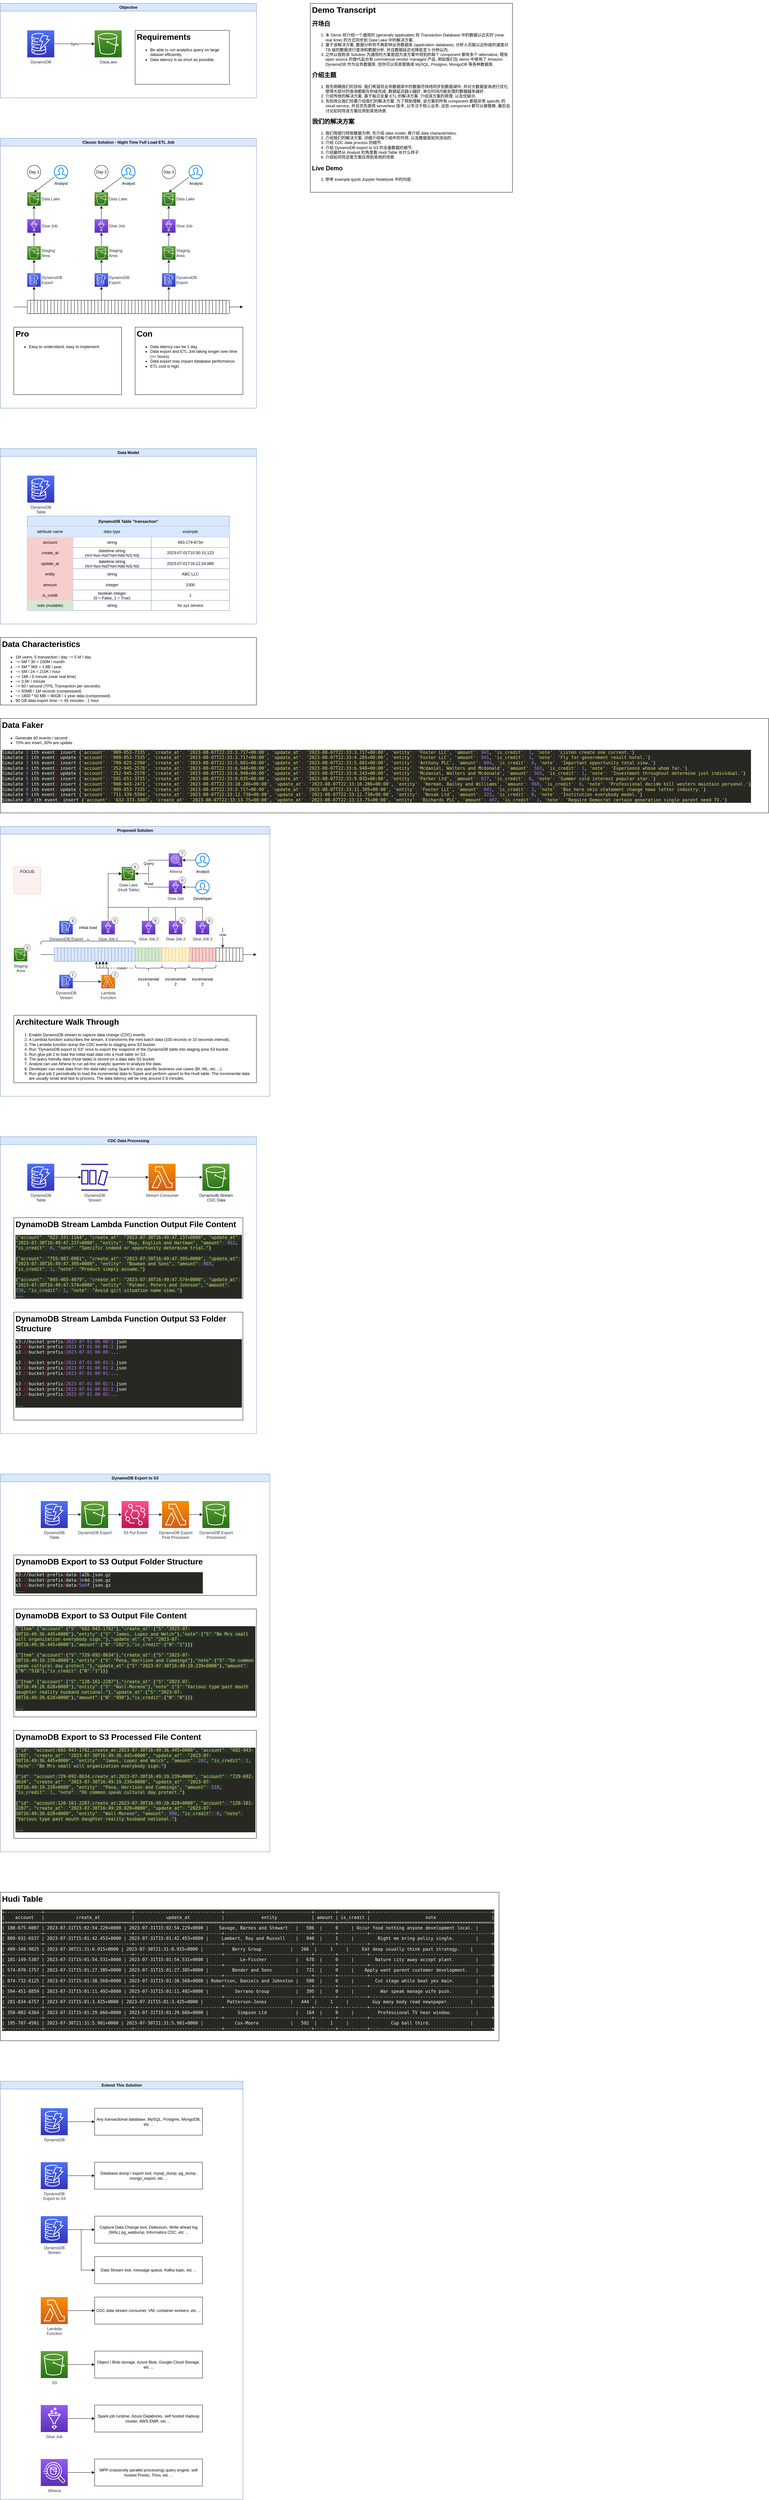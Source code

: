 <mxfile version="17.4.2" type="device"><diagram name="solution" id="-BKfB8V29GjrkI_bZ6R8"><mxGraphModel dx="1462" dy="1118" grid="1" gridSize="10" guides="1" tooltips="1" connect="1" arrows="1" fold="1" page="1" pageScale="1" pageWidth="850" pageHeight="1100" math="0" shadow="0"><root><mxCell id="0"/><mxCell id="1" parent="0"/><mxCell id="kNB7LvVhsgOCLm-9Cc_o-394" value="" style="endArrow=classic;html=1;rounded=0;" parent="1" edge="1"><mxGeometry width="50" height="50" relative="1" as="geometry"><mxPoint x="160" y="2940" as="sourcePoint"/><mxPoint x="800" y="2940" as="targetPoint"/></mxGeometry></mxCell><mxCell id="kNB7LvVhsgOCLm-9Cc_o-191" style="edgeStyle=orthogonalEdgeStyle;rounded=0;orthogonalLoop=1;jettySize=auto;html=1;exitX=1;exitY=0.5;exitDx=0;exitDy=0;exitPerimeter=0;" parent="1" source="kNB7LvVhsgOCLm-9Cc_o-1" target="kNB7LvVhsgOCLm-9Cc_o-4" edge="1"><mxGeometry relative="1" as="geometry"/></mxCell><mxCell id="kNB7LvVhsgOCLm-9Cc_o-1" value="DynamoDB&lt;br&gt;Table" style="sketch=0;points=[[0,0,0],[0.25,0,0],[0.5,0,0],[0.75,0,0],[1,0,0],[0,1,0],[0.25,1,0],[0.5,1,0],[0.75,1,0],[1,1,0],[0,0.25,0],[0,0.5,0],[0,0.75,0],[1,0.25,0],[1,0.5,0],[1,0.75,0]];outlineConnect=0;fontColor=#232F3E;gradientColor=#4D72F3;gradientDirection=north;fillColor=#3334B9;strokeColor=#ffffff;dashed=0;verticalLabelPosition=bottom;verticalAlign=top;align=center;html=1;fontSize=12;fontStyle=0;aspect=fixed;shape=mxgraph.aws4.resourceIcon;resIcon=mxgraph.aws4.dynamodb;" parent="1" vertex="1"><mxGeometry x="120" y="3560" width="80" height="80" as="geometry"/></mxCell><mxCell id="kNB7LvVhsgOCLm-9Cc_o-192" style="edgeStyle=orthogonalEdgeStyle;rounded=0;orthogonalLoop=1;jettySize=auto;html=1;entryX=0;entryY=0.5;entryDx=0;entryDy=0;entryPerimeter=0;" parent="1" source="kNB7LvVhsgOCLm-9Cc_o-4" target="kNB7LvVhsgOCLm-9Cc_o-5" edge="1"><mxGeometry relative="1" as="geometry"/></mxCell><mxCell id="kNB7LvVhsgOCLm-9Cc_o-4" value="DynamoDB&lt;br&gt;Stream" style="sketch=0;outlineConnect=0;fontColor=#232F3E;gradientColor=none;fillColor=#2E27AD;strokeColor=none;dashed=0;verticalLabelPosition=bottom;verticalAlign=top;align=center;html=1;fontSize=12;fontStyle=0;aspect=fixed;pointerEvents=1;shape=mxgraph.aws4.dynamodb_stream;" parent="1" vertex="1"><mxGeometry x="280" y="3560" width="80" height="80" as="geometry"/></mxCell><mxCell id="kNB7LvVhsgOCLm-9Cc_o-193" style="edgeStyle=orthogonalEdgeStyle;rounded=0;orthogonalLoop=1;jettySize=auto;html=1;exitX=1;exitY=0.5;exitDx=0;exitDy=0;exitPerimeter=0;entryX=0;entryY=0.5;entryDx=0;entryDy=0;entryPerimeter=0;" parent="1" source="kNB7LvVhsgOCLm-9Cc_o-5" target="kNB7LvVhsgOCLm-9Cc_o-6" edge="1"><mxGeometry relative="1" as="geometry"/></mxCell><mxCell id="kNB7LvVhsgOCLm-9Cc_o-5" value="Stream Consumer" style="sketch=0;points=[[0,0,0],[0.25,0,0],[0.5,0,0],[0.75,0,0],[1,0,0],[0,1,0],[0.25,1,0],[0.5,1,0],[0.75,1,0],[1,1,0],[0,0.25,0],[0,0.5,0],[0,0.75,0],[1,0.25,0],[1,0.5,0],[1,0.75,0]];outlineConnect=0;fontColor=#232F3E;gradientColor=#F78E04;gradientDirection=north;fillColor=#D05C17;strokeColor=#ffffff;dashed=0;verticalLabelPosition=bottom;verticalAlign=top;align=center;html=1;fontSize=12;fontStyle=0;aspect=fixed;shape=mxgraph.aws4.resourceIcon;resIcon=mxgraph.aws4.lambda;" parent="1" vertex="1"><mxGeometry x="480" y="3560" width="80" height="80" as="geometry"/></mxCell><mxCell id="kNB7LvVhsgOCLm-9Cc_o-6" value="Dynamodb Stream&lt;br&gt;CDC Data" style="sketch=0;points=[[0,0,0],[0.25,0,0],[0.5,0,0],[0.75,0,0],[1,0,0],[0,1,0],[0.25,1,0],[0.5,1,0],[0.75,1,0],[1,1,0],[0,0.25,0],[0,0.5,0],[0,0.75,0],[1,0.25,0],[1,0.5,0],[1,0.75,0]];outlineConnect=0;fontColor=#232F3E;gradientColor=#60A337;gradientDirection=north;fillColor=#277116;strokeColor=#ffffff;dashed=0;verticalLabelPosition=bottom;verticalAlign=top;align=center;html=1;fontSize=12;fontStyle=0;aspect=fixed;shape=mxgraph.aws4.resourceIcon;resIcon=mxgraph.aws4.s3;" parent="1" vertex="1"><mxGeometry x="640" y="3560" width="80" height="80" as="geometry"/></mxCell><mxCell id="kNB7LvVhsgOCLm-9Cc_o-8" value="&lt;h1&gt;DynamoDB Stream Lambda Function Output S3 Folder Structure&lt;/h1&gt;&lt;div style=&quot;background-color: rgb(39, 40, 34); font-family: &amp;quot;JetBrains Mono&amp;quot;, monospace; font-size: 9.8pt;&quot;&gt;&lt;div style=&quot;font-size: 9.8pt;&quot;&gt;&lt;font color=&quot;#f8f8f2&quot;&gt;s3://bucket&lt;/font&gt;&lt;span style=&quot;color: rgb(249, 38, 114);&quot;&gt;/&lt;/span&gt;&lt;font color=&quot;#f8f8f2&quot;&gt;prefix&lt;/font&gt;&lt;span style=&quot;color: rgb(249, 38, 114);&quot;&gt;/&lt;/span&gt;&lt;span style=&quot;color: rgb(174, 129, 255);&quot;&gt;2023&lt;/span&gt;&lt;span style=&quot;color: rgb(249, 38, 114);&quot;&gt;-&lt;/span&gt;&lt;span style=&quot;color: rgb(174, 129, 255);&quot;&gt;07&lt;/span&gt;&lt;span style=&quot;color: rgb(249, 38, 114);&quot;&gt;-&lt;/span&gt;&lt;span style=&quot;color: rgb(174, 129, 255);&quot;&gt;01&lt;/span&gt;&lt;span style=&quot;color: rgb(249, 38, 114);&quot;&gt;-&lt;/span&gt;&lt;span style=&quot;color: rgb(174, 129, 255);&quot;&gt;00&lt;/span&gt;&lt;span style=&quot;color: rgb(249, 38, 114);&quot;&gt;-&lt;/span&gt;&lt;span style=&quot;color: rgb(174, 129, 255);&quot;&gt;00&lt;/span&gt;&lt;span style=&quot;color: rgb(249, 38, 114);&quot;&gt;/&lt;/span&gt;&lt;span style=&quot;color: rgb(174, 129, 255);&quot;&gt;1.&lt;/span&gt;&lt;font color=&quot;#ffffff&quot;&gt;j&lt;/font&gt;&lt;font color=&quot;#f8f8f2&quot;&gt;son&lt;/font&gt;&lt;br&gt;&lt;font color=&quot;#f8f8f2&quot;&gt;s3&lt;/font&gt;&lt;span style=&quot;color: rgb(249, 38, 114);&quot;&gt;://&lt;/span&gt;&lt;font color=&quot;#f8f8f2&quot;&gt;bucket&lt;/font&gt;&lt;span style=&quot;color: rgb(249, 38, 114);&quot;&gt;/&lt;/span&gt;&lt;font color=&quot;#f8f8f2&quot;&gt;prefix&lt;/font&gt;&lt;span style=&quot;color: rgb(249, 38, 114);&quot;&gt;/&lt;/span&gt;&lt;span style=&quot;color: rgb(174, 129, 255);&quot;&gt;2023&lt;/span&gt;&lt;span style=&quot;color: rgb(249, 38, 114);&quot;&gt;-&lt;/span&gt;&lt;span style=&quot;color: rgb(174, 129, 255);&quot;&gt;07&lt;/span&gt;&lt;span style=&quot;color: rgb(249, 38, 114);&quot;&gt;-&lt;/span&gt;&lt;span style=&quot;color: rgb(174, 129, 255);&quot;&gt;01&lt;/span&gt;&lt;span style=&quot;color: rgb(249, 38, 114);&quot;&gt;-&lt;/span&gt;&lt;span style=&quot;color: rgb(174, 129, 255);&quot;&gt;00&lt;/span&gt;&lt;span style=&quot;color: rgb(249, 38, 114);&quot;&gt;-&lt;/span&gt;&lt;span style=&quot;color: rgb(174, 129, 255);&quot;&gt;00&lt;/span&gt;&lt;span style=&quot;color: rgb(249, 38, 114);&quot;&gt;/&lt;/span&gt;&lt;span style=&quot;color: rgb(174, 129, 255);&quot;&gt;2.&lt;/span&gt;&lt;font color=&quot;#ffffff&quot;&gt;j&lt;/font&gt;&lt;font color=&quot;#f8f8f2&quot;&gt;son&lt;/font&gt;&lt;br&gt;&lt;font color=&quot;#f8f8f2&quot;&gt;s3&lt;/font&gt;&lt;span style=&quot;color: rgb(249, 38, 114);&quot;&gt;://&lt;/span&gt;&lt;font color=&quot;#f8f8f2&quot;&gt;bucket&lt;/font&gt;&lt;span style=&quot;color: rgb(249, 38, 114);&quot;&gt;/&lt;/span&gt;&lt;font color=&quot;#f8f8f2&quot;&gt;prefix&lt;/font&gt;&lt;span style=&quot;color: rgb(249, 38, 114);&quot;&gt;/&lt;/span&gt;&lt;span style=&quot;color: rgb(174, 129, 255);&quot;&gt;2023&lt;/span&gt;&lt;span style=&quot;color: rgb(249, 38, 114);&quot;&gt;-&lt;/span&gt;&lt;span style=&quot;color: rgb(174, 129, 255);&quot;&gt;07&lt;/span&gt;&lt;span style=&quot;color: rgb(249, 38, 114);&quot;&gt;-&lt;/span&gt;&lt;span style=&quot;color: rgb(174, 129, 255);&quot;&gt;01&lt;/span&gt;&lt;span style=&quot;color: rgb(249, 38, 114);&quot;&gt;-&lt;/span&gt;&lt;span style=&quot;color: rgb(174, 129, 255);&quot;&gt;00&lt;/span&gt;&lt;span style=&quot;color: rgb(249, 38, 114);&quot;&gt;-&lt;/span&gt;&lt;span style=&quot;color: rgb(174, 129, 255);&quot;&gt;00&lt;/span&gt;&lt;span style=&quot;color: rgb(249, 38, 114);&quot;&gt;/&lt;/span&gt;&lt;font color=&quot;#f8f8f2&quot;&gt;...&lt;/font&gt;&lt;br&gt;&lt;br&gt;&lt;font color=&quot;#f8f8f2&quot;&gt;s3&lt;/font&gt;&lt;span style=&quot;color: rgb(249, 38, 114);&quot;&gt;://&lt;/span&gt;&lt;font color=&quot;#f8f8f2&quot;&gt;bucket&lt;/font&gt;&lt;span style=&quot;color: rgb(249, 38, 114);&quot;&gt;/&lt;/span&gt;&lt;font color=&quot;#f8f8f2&quot;&gt;prefix&lt;/font&gt;&lt;span style=&quot;color: rgb(249, 38, 114);&quot;&gt;/&lt;/span&gt;&lt;span style=&quot;color: rgb(174, 129, 255);&quot;&gt;2023&lt;/span&gt;&lt;span style=&quot;color: rgb(249, 38, 114);&quot;&gt;-&lt;/span&gt;&lt;span style=&quot;color: rgb(174, 129, 255);&quot;&gt;07&lt;/span&gt;&lt;span style=&quot;color: rgb(249, 38, 114);&quot;&gt;-&lt;/span&gt;&lt;span style=&quot;color: rgb(174, 129, 255);&quot;&gt;01&lt;/span&gt;&lt;span style=&quot;color: rgb(249, 38, 114);&quot;&gt;-&lt;/span&gt;&lt;span style=&quot;color: rgb(174, 129, 255);&quot;&gt;00&lt;/span&gt;&lt;span style=&quot;color: rgb(249, 38, 114);&quot;&gt;-&lt;/span&gt;&lt;span style=&quot;color: rgb(174, 129, 255);&quot;&gt;01&lt;/span&gt;&lt;span style=&quot;color: rgb(249, 38, 114);&quot;&gt;/&lt;/span&gt;&lt;span style=&quot;color: rgb(174, 129, 255);&quot;&gt;1.&lt;/span&gt;&lt;font color=&quot;#ffffff&quot;&gt;j&lt;/font&gt;&lt;span style=&quot;color: rgb(255, 255, 255); font-size: 9.8pt;&quot;&gt;&lt;/span&gt;&lt;span style=&quot;color: rgb(248, 248, 242); font-size: 9.8pt;&quot;&gt;son&lt;/span&gt;&lt;/div&gt;&lt;div style=&quot;font-size: 9.8pt;&quot;&gt;&lt;font color=&quot;#f8f8f2&quot;&gt;s3&lt;/font&gt;&lt;span style=&quot;color: rgb(249, 38, 114);&quot;&gt;://&lt;/span&gt;&lt;font color=&quot;#f8f8f2&quot;&gt;bucket&lt;/font&gt;&lt;span style=&quot;color: rgb(249, 38, 114);&quot;&gt;/&lt;/span&gt;&lt;font color=&quot;#f8f8f2&quot;&gt;prefix&lt;/font&gt;&lt;span style=&quot;color: rgb(249, 38, 114);&quot;&gt;/&lt;/span&gt;&lt;span style=&quot;color: rgb(174, 129, 255);&quot;&gt;2023&lt;/span&gt;&lt;span style=&quot;color: rgb(249, 38, 114);&quot;&gt;-&lt;/span&gt;&lt;span style=&quot;color: rgb(174, 129, 255);&quot;&gt;07&lt;/span&gt;&lt;span style=&quot;color: rgb(249, 38, 114);&quot;&gt;-&lt;/span&gt;&lt;span style=&quot;color: rgb(174, 129, 255);&quot;&gt;01&lt;/span&gt;&lt;span style=&quot;color: rgb(249, 38, 114);&quot;&gt;-&lt;/span&gt;&lt;span style=&quot;color: rgb(174, 129, 255);&quot;&gt;00&lt;/span&gt;&lt;span style=&quot;color: rgb(249, 38, 114);&quot;&gt;-&lt;/span&gt;&lt;span style=&quot;color: rgb(174, 129, 255);&quot;&gt;01&lt;/span&gt;&lt;span style=&quot;color: rgb(249, 38, 114);&quot;&gt;/&lt;/span&gt;&lt;span style=&quot;color: rgb(174, 129, 255);&quot;&gt;2.&lt;/span&gt;&lt;font color=&quot;#ffffff&quot;&gt;j&lt;/font&gt;&lt;font color=&quot;#f8f8f2&quot;&gt;son&lt;/font&gt;&lt;br&gt;&lt;font color=&quot;#f8f8f2&quot;&gt;s3&lt;/font&gt;&lt;span style=&quot;color: rgb(249, 38, 114);&quot;&gt;://&lt;/span&gt;&lt;font color=&quot;#f8f8f2&quot;&gt;bucket&lt;/font&gt;&lt;span style=&quot;color: rgb(249, 38, 114);&quot;&gt;/&lt;/span&gt;&lt;font color=&quot;#f8f8f2&quot;&gt;prefix&lt;/font&gt;&lt;span style=&quot;color: rgb(249, 38, 114);&quot;&gt;/&lt;/span&gt;&lt;span style=&quot;color: rgb(174, 129, 255);&quot;&gt;2023&lt;/span&gt;&lt;span style=&quot;color: rgb(249, 38, 114);&quot;&gt;-&lt;/span&gt;&lt;span style=&quot;color: rgb(174, 129, 255);&quot;&gt;07&lt;/span&gt;&lt;span style=&quot;color: rgb(249, 38, 114);&quot;&gt;-&lt;/span&gt;&lt;span style=&quot;color: rgb(174, 129, 255);&quot;&gt;01&lt;/span&gt;&lt;span style=&quot;color: rgb(249, 38, 114);&quot;&gt;-&lt;/span&gt;&lt;span style=&quot;color: rgb(174, 129, 255);&quot;&gt;00&lt;/span&gt;&lt;span style=&quot;color: rgb(249, 38, 114);&quot;&gt;-&lt;/span&gt;&lt;span style=&quot;color: rgb(174, 129, 255);&quot;&gt;01&lt;/span&gt;&lt;span style=&quot;color: rgb(249, 38, 114);&quot;&gt;/&lt;/span&gt;&lt;font color=&quot;#f8f8f2&quot;&gt;...&lt;/font&gt;&lt;br&gt;&lt;br&gt;&lt;font color=&quot;#f8f8f2&quot;&gt;s3&lt;/font&gt;&lt;span style=&quot;color: rgb(249, 38, 114);&quot;&gt;://&lt;/span&gt;&lt;font color=&quot;#f8f8f2&quot;&gt;bucket&lt;/font&gt;&lt;span style=&quot;color: rgb(249, 38, 114);&quot;&gt;/&lt;/span&gt;&lt;font color=&quot;#f8f8f2&quot;&gt;prefix&lt;/font&gt;&lt;span style=&quot;color: rgb(249, 38, 114);&quot;&gt;/&lt;/span&gt;&lt;span style=&quot;color: rgb(174, 129, 255);&quot;&gt;2023&lt;/span&gt;&lt;span style=&quot;color: rgb(249, 38, 114);&quot;&gt;-&lt;/span&gt;&lt;span style=&quot;color: rgb(174, 129, 255);&quot;&gt;07&lt;/span&gt;&lt;span style=&quot;color: rgb(249, 38, 114);&quot;&gt;-&lt;/span&gt;&lt;span style=&quot;color: rgb(174, 129, 255);&quot;&gt;01&lt;/span&gt;&lt;span style=&quot;color: rgb(249, 38, 114);&quot;&gt;-&lt;/span&gt;&lt;span style=&quot;color: rgb(174, 129, 255);&quot;&gt;00&lt;/span&gt;&lt;span style=&quot;color: rgb(249, 38, 114);&quot;&gt;-&lt;/span&gt;&lt;span style=&quot;color: rgb(174, 129, 255);&quot;&gt;02&lt;/span&gt;&lt;span style=&quot;color: rgb(249, 38, 114);&quot;&gt;/&lt;/span&gt;&lt;span style=&quot;color: rgb(174, 129, 255);&quot;&gt;1.&lt;/span&gt;&lt;font color=&quot;#ffffff&quot;&gt;json&lt;/font&gt;&lt;br&gt;&lt;font color=&quot;#f8f8f2&quot;&gt;s3&lt;/font&gt;&lt;span style=&quot;color: rgb(249, 38, 114);&quot;&gt;://&lt;/span&gt;&lt;font color=&quot;#f8f8f2&quot;&gt;bucket&lt;/font&gt;&lt;span style=&quot;color: rgb(249, 38, 114);&quot;&gt;/&lt;/span&gt;&lt;font color=&quot;#f8f8f2&quot;&gt;prefix&lt;/font&gt;&lt;span style=&quot;color: rgb(249, 38, 114);&quot;&gt;/&lt;/span&gt;&lt;span style=&quot;color: rgb(174, 129, 255);&quot;&gt;2023&lt;/span&gt;&lt;span style=&quot;color: rgb(249, 38, 114);&quot;&gt;-&lt;/span&gt;&lt;span style=&quot;color: rgb(174, 129, 255);&quot;&gt;07&lt;/span&gt;&lt;span style=&quot;color: rgb(249, 38, 114);&quot;&gt;-&lt;/span&gt;&lt;span style=&quot;color: rgb(174, 129, 255);&quot;&gt;01&lt;/span&gt;&lt;span style=&quot;color: rgb(249, 38, 114);&quot;&gt;-&lt;/span&gt;&lt;span style=&quot;color: rgb(174, 129, 255);&quot;&gt;00&lt;/span&gt;&lt;span style=&quot;color: rgb(249, 38, 114);&quot;&gt;-&lt;/span&gt;&lt;span style=&quot;color: rgb(174, 129, 255);&quot;&gt;02&lt;/span&gt;&lt;span style=&quot;color: rgb(249, 38, 114);&quot;&gt;/&lt;/span&gt;&lt;span style=&quot;color: rgb(174, 129, 255);&quot;&gt;2.&lt;/span&gt;&lt;font color=&quot;#ffffff&quot;&gt;json&lt;/font&gt;&lt;br&gt;&lt;font color=&quot;#f8f8f2&quot;&gt;s3&lt;/font&gt;&lt;span style=&quot;color: rgb(249, 38, 114);&quot;&gt;://&lt;/span&gt;&lt;font color=&quot;#f8f8f2&quot;&gt;bucket&lt;/font&gt;&lt;span style=&quot;color: rgb(249, 38, 114);&quot;&gt;/&lt;/span&gt;&lt;font color=&quot;#f8f8f2&quot;&gt;prefix&lt;/font&gt;&lt;span style=&quot;color: rgb(249, 38, 114);&quot;&gt;/&lt;/span&gt;&lt;span style=&quot;color: rgb(174, 129, 255);&quot;&gt;2023&lt;/span&gt;&lt;span style=&quot;color: rgb(249, 38, 114);&quot;&gt;-&lt;/span&gt;&lt;span style=&quot;color: rgb(174, 129, 255);&quot;&gt;07&lt;/span&gt;&lt;span style=&quot;color: rgb(249, 38, 114);&quot;&gt;-&lt;/span&gt;&lt;span style=&quot;color: rgb(174, 129, 255);&quot;&gt;01&lt;/span&gt;&lt;span style=&quot;color: rgb(249, 38, 114);&quot;&gt;-&lt;/span&gt;&lt;span style=&quot;color: rgb(174, 129, 255);&quot;&gt;00&lt;/span&gt;&lt;span style=&quot;color: rgb(249, 38, 114);&quot;&gt;-&lt;/span&gt;&lt;span style=&quot;color: rgb(174, 129, 255);&quot;&gt;02&lt;/span&gt;&lt;span style=&quot;color: rgb(249, 38, 114);&quot;&gt;/&lt;/span&gt;&lt;font color=&quot;#f8f8f2&quot;&gt;...&lt;/font&gt;&lt;br&gt;&lt;br&gt;&lt;font color=&quot;#f8f8f2&quot;&gt;...&lt;/font&gt;&lt;/div&gt;&lt;/div&gt;" style="text;html=1;strokeColor=default;fillColor=none;spacing=5;spacingTop=-20;whiteSpace=wrap;overflow=hidden;rounded=0;" parent="1" vertex="1"><mxGeometry x="80" y="4000" width="680" height="320" as="geometry"/></mxCell><mxCell id="kNB7LvVhsgOCLm-9Cc_o-13" value="DynamoDB Table &quot;transaction&quot;" style="shape=table;startSize=30;container=1;collapsible=0;childLayout=tableLayout;fontSize=12;fillColor=#dae8fc;strokeColor=#6c8ebf;fontStyle=1" parent="1" vertex="1"><mxGeometry x="120" y="1640" width="600" height="280" as="geometry"/></mxCell><mxCell id="kNB7LvVhsgOCLm-9Cc_o-14" value="" style="shape=tableRow;horizontal=0;startSize=0;swimlaneHead=0;swimlaneBody=0;strokeColor=inherit;top=0;left=0;bottom=0;right=0;collapsible=0;dropTarget=0;fillColor=none;points=[[0,0.5],[1,0.5]];portConstraint=eastwest;fontSize=12;" parent="kNB7LvVhsgOCLm-9Cc_o-13" vertex="1"><mxGeometry y="30" width="600" height="32" as="geometry"/></mxCell><mxCell id="kNB7LvVhsgOCLm-9Cc_o-15" value="attribute name&lt;br&gt;" style="shape=partialRectangle;html=1;whiteSpace=wrap;connectable=0;strokeColor=#6c8ebf;overflow=hidden;fillColor=#dae8fc;top=0;left=0;bottom=0;right=0;pointerEvents=1;fontSize=12;" parent="kNB7LvVhsgOCLm-9Cc_o-14" vertex="1"><mxGeometry width="135" height="32" as="geometry"><mxRectangle width="135" height="32" as="alternateBounds"/></mxGeometry></mxCell><mxCell id="kNB7LvVhsgOCLm-9Cc_o-16" value="data type" style="shape=partialRectangle;html=1;whiteSpace=wrap;connectable=0;strokeColor=#6c8ebf;overflow=hidden;fillColor=#dae8fc;top=0;left=0;bottom=0;right=0;pointerEvents=1;fontSize=12;" parent="kNB7LvVhsgOCLm-9Cc_o-14" vertex="1"><mxGeometry x="135" width="233" height="32" as="geometry"><mxRectangle width="233" height="32" as="alternateBounds"/></mxGeometry></mxCell><mxCell id="kNB7LvVhsgOCLm-9Cc_o-38" value="example" style="shape=partialRectangle;html=1;whiteSpace=wrap;connectable=0;strokeColor=#6c8ebf;overflow=hidden;fillColor=#dae8fc;top=0;left=0;bottom=0;right=0;pointerEvents=1;fontSize=12;" parent="kNB7LvVhsgOCLm-9Cc_o-14" vertex="1"><mxGeometry x="368" width="232" height="32" as="geometry"><mxRectangle width="232" height="32" as="alternateBounds"/></mxGeometry></mxCell><mxCell id="kNB7LvVhsgOCLm-9Cc_o-18" value="" style="shape=tableRow;horizontal=0;startSize=0;swimlaneHead=0;swimlaneBody=0;strokeColor=inherit;top=0;left=0;bottom=0;right=0;collapsible=0;dropTarget=0;fillColor=none;points=[[0,0.5],[1,0.5]];portConstraint=eastwest;fontSize=12;" parent="kNB7LvVhsgOCLm-9Cc_o-13" vertex="1"><mxGeometry y="62" width="600" height="31" as="geometry"/></mxCell><mxCell id="kNB7LvVhsgOCLm-9Cc_o-19" value="account" style="shape=partialRectangle;html=1;whiteSpace=wrap;connectable=0;strokeColor=#b85450;overflow=hidden;fillColor=#f8cecc;top=0;left=0;bottom=0;right=0;pointerEvents=1;fontSize=12;" parent="kNB7LvVhsgOCLm-9Cc_o-18" vertex="1"><mxGeometry width="135" height="31" as="geometry"><mxRectangle width="135" height="31" as="alternateBounds"/></mxGeometry></mxCell><mxCell id="kNB7LvVhsgOCLm-9Cc_o-20" value="string" style="shape=partialRectangle;html=1;whiteSpace=wrap;connectable=0;strokeColor=inherit;overflow=hidden;fillColor=none;top=0;left=0;bottom=0;right=0;pointerEvents=1;fontSize=12;" parent="kNB7LvVhsgOCLm-9Cc_o-18" vertex="1"><mxGeometry x="135" width="233" height="31" as="geometry"><mxRectangle width="233" height="31" as="alternateBounds"/></mxGeometry></mxCell><mxCell id="kNB7LvVhsgOCLm-9Cc_o-39" value="493-179-8734" style="shape=partialRectangle;html=1;whiteSpace=wrap;connectable=0;strokeColor=inherit;overflow=hidden;fillColor=none;top=0;left=0;bottom=0;right=0;pointerEvents=1;fontSize=12;" parent="kNB7LvVhsgOCLm-9Cc_o-18" vertex="1"><mxGeometry x="368" width="232" height="31" as="geometry"><mxRectangle width="232" height="31" as="alternateBounds"/></mxGeometry></mxCell><mxCell id="kNB7LvVhsgOCLm-9Cc_o-22" value="" style="shape=tableRow;horizontal=0;startSize=0;swimlaneHead=0;swimlaneBody=0;strokeColor=inherit;top=0;left=0;bottom=0;right=0;collapsible=0;dropTarget=0;fillColor=none;points=[[0,0.5],[1,0.5]];portConstraint=eastwest;fontSize=12;" parent="kNB7LvVhsgOCLm-9Cc_o-13" vertex="1"><mxGeometry y="93" width="600" height="32" as="geometry"/></mxCell><mxCell id="kNB7LvVhsgOCLm-9Cc_o-23" value="create_at" style="shape=partialRectangle;html=1;whiteSpace=wrap;connectable=0;strokeColor=#b85450;overflow=hidden;fillColor=#f8cecc;top=0;left=0;bottom=0;right=0;pointerEvents=1;fontSize=12;" parent="kNB7LvVhsgOCLm-9Cc_o-22" vertex="1"><mxGeometry width="135" height="32" as="geometry"><mxRectangle width="135" height="32" as="alternateBounds"/></mxGeometry></mxCell><mxCell id="kNB7LvVhsgOCLm-9Cc_o-24" value="datetime string&lt;br style=&quot;font-size: 12px;&quot;&gt;(%Y-%m-%dT%H:%M:%S.%f)" style="shape=partialRectangle;html=1;whiteSpace=wrap;connectable=0;strokeColor=inherit;overflow=hidden;fillColor=none;top=0;left=0;bottom=0;right=0;pointerEvents=1;fontSize=12;" parent="kNB7LvVhsgOCLm-9Cc_o-22" vertex="1"><mxGeometry x="135" width="233" height="32" as="geometry"><mxRectangle width="233" height="32" as="alternateBounds"/></mxGeometry></mxCell><mxCell id="kNB7LvVhsgOCLm-9Cc_o-40" value="2023-07-01T10:30:15.123" style="shape=partialRectangle;html=1;whiteSpace=wrap;connectable=0;strokeColor=inherit;overflow=hidden;fillColor=none;top=0;left=0;bottom=0;right=0;pointerEvents=1;fontSize=12;" parent="kNB7LvVhsgOCLm-9Cc_o-22" vertex="1"><mxGeometry x="368" width="232" height="32" as="geometry"><mxRectangle width="232" height="32" as="alternateBounds"/></mxGeometry></mxCell><mxCell id="kNB7LvVhsgOCLm-9Cc_o-26" style="shape=tableRow;horizontal=0;startSize=0;swimlaneHead=0;swimlaneBody=0;strokeColor=inherit;top=0;left=0;bottom=0;right=0;collapsible=0;dropTarget=0;fillColor=none;points=[[0,0.5],[1,0.5]];portConstraint=eastwest;fontSize=12;" parent="kNB7LvVhsgOCLm-9Cc_o-13" vertex="1"><mxGeometry y="125" width="600" height="31" as="geometry"/></mxCell><mxCell id="kNB7LvVhsgOCLm-9Cc_o-27" value="update_at" style="shape=partialRectangle;html=1;whiteSpace=wrap;connectable=0;strokeColor=#b85450;overflow=hidden;fillColor=#f8cecc;top=0;left=0;bottom=0;right=0;pointerEvents=1;fontSize=12;" parent="kNB7LvVhsgOCLm-9Cc_o-26" vertex="1"><mxGeometry width="135" height="31" as="geometry"><mxRectangle width="135" height="31" as="alternateBounds"/></mxGeometry></mxCell><mxCell id="kNB7LvVhsgOCLm-9Cc_o-28" value="&lt;meta charset=&quot;utf-8&quot; style=&quot;font-size: 12px;&quot;&gt;&lt;span style=&quot;color: rgb(0, 0, 0); font-family: Helvetica; font-size: 12px; font-style: normal; font-variant-ligatures: normal; font-variant-caps: normal; font-weight: 400; letter-spacing: normal; orphans: 2; text-align: center; text-indent: 0px; text-transform: none; widows: 2; word-spacing: 0px; -webkit-text-stroke-width: 0px; background-color: rgb(251, 251, 251); text-decoration-thickness: initial; text-decoration-style: initial; text-decoration-color: initial; float: none; display: inline !important;&quot;&gt;datetime string&lt;/span&gt;&lt;br style=&quot;border-color: var(--border-color); color: rgb(0, 0, 0); font-family: Helvetica; font-size: 12px; font-style: normal; font-variant-ligatures: normal; font-variant-caps: normal; font-weight: 400; letter-spacing: normal; orphans: 2; text-align: center; text-indent: 0px; text-transform: none; widows: 2; word-spacing: 0px; -webkit-text-stroke-width: 0px; background-color: rgb(251, 251, 251); text-decoration-thickness: initial; text-decoration-style: initial; text-decoration-color: initial;&quot;&gt;&lt;span style=&quot;color: rgb(0, 0, 0); font-family: Helvetica; font-size: 12px; font-style: normal; font-variant-ligatures: normal; font-variant-caps: normal; font-weight: 400; letter-spacing: normal; orphans: 2; text-align: center; text-indent: 0px; text-transform: none; widows: 2; word-spacing: 0px; -webkit-text-stroke-width: 0px; background-color: rgb(251, 251, 251); text-decoration-thickness: initial; text-decoration-style: initial; text-decoration-color: initial; float: none; display: inline !important;&quot;&gt;(%Y-%m-%dT%H:%M:%S.%f)&lt;/span&gt;" style="shape=partialRectangle;html=1;whiteSpace=wrap;connectable=0;strokeColor=inherit;overflow=hidden;fillColor=none;top=0;left=0;bottom=0;right=0;pointerEvents=1;fontSize=12;" parent="kNB7LvVhsgOCLm-9Cc_o-26" vertex="1"><mxGeometry x="135" width="233" height="31" as="geometry"><mxRectangle width="233" height="31" as="alternateBounds"/></mxGeometry></mxCell><mxCell id="kNB7LvVhsgOCLm-9Cc_o-41" value="2023-07-01T16:12:34.988" style="shape=partialRectangle;html=1;whiteSpace=wrap;connectable=0;strokeColor=inherit;overflow=hidden;fillColor=none;top=0;left=0;bottom=0;right=0;pointerEvents=1;fontSize=12;" parent="kNB7LvVhsgOCLm-9Cc_o-26" vertex="1"><mxGeometry x="368" width="232" height="31" as="geometry"><mxRectangle width="232" height="31" as="alternateBounds"/></mxGeometry></mxCell><mxCell id="kNB7LvVhsgOCLm-9Cc_o-29" style="shape=tableRow;horizontal=0;startSize=0;swimlaneHead=0;swimlaneBody=0;strokeColor=inherit;top=0;left=0;bottom=0;right=0;collapsible=0;dropTarget=0;fillColor=none;points=[[0,0.5],[1,0.5]];portConstraint=eastwest;fontSize=12;" parent="kNB7LvVhsgOCLm-9Cc_o-13" vertex="1"><mxGeometry y="156" width="600" height="32" as="geometry"/></mxCell><mxCell id="kNB7LvVhsgOCLm-9Cc_o-30" value="entity" style="shape=partialRectangle;html=1;whiteSpace=wrap;connectable=0;strokeColor=#b85450;overflow=hidden;fillColor=#f8cecc;top=0;left=0;bottom=0;right=0;pointerEvents=1;fontSize=12;" parent="kNB7LvVhsgOCLm-9Cc_o-29" vertex="1"><mxGeometry width="135" height="32" as="geometry"><mxRectangle width="135" height="32" as="alternateBounds"/></mxGeometry></mxCell><mxCell id="kNB7LvVhsgOCLm-9Cc_o-31" value="string" style="shape=partialRectangle;html=1;whiteSpace=wrap;connectable=0;strokeColor=inherit;overflow=hidden;fillColor=none;top=0;left=0;bottom=0;right=0;pointerEvents=1;fontSize=12;" parent="kNB7LvVhsgOCLm-9Cc_o-29" vertex="1"><mxGeometry x="135" width="233" height="32" as="geometry"><mxRectangle width="233" height="32" as="alternateBounds"/></mxGeometry></mxCell><mxCell id="kNB7LvVhsgOCLm-9Cc_o-42" value="ABC LLC" style="shape=partialRectangle;html=1;whiteSpace=wrap;connectable=0;strokeColor=inherit;overflow=hidden;fillColor=none;top=0;left=0;bottom=0;right=0;pointerEvents=1;fontSize=12;" parent="kNB7LvVhsgOCLm-9Cc_o-29" vertex="1"><mxGeometry x="368" width="232" height="32" as="geometry"><mxRectangle width="232" height="32" as="alternateBounds"/></mxGeometry></mxCell><mxCell id="kNB7LvVhsgOCLm-9Cc_o-32" style="shape=tableRow;horizontal=0;startSize=0;swimlaneHead=0;swimlaneBody=0;strokeColor=inherit;top=0;left=0;bottom=0;right=0;collapsible=0;dropTarget=0;fillColor=none;points=[[0,0.5],[1,0.5]];portConstraint=eastwest;fontSize=12;" parent="kNB7LvVhsgOCLm-9Cc_o-13" vertex="1"><mxGeometry y="188" width="600" height="31" as="geometry"/></mxCell><mxCell id="kNB7LvVhsgOCLm-9Cc_o-33" value="amount" style="shape=partialRectangle;html=1;whiteSpace=wrap;connectable=0;strokeColor=#b85450;overflow=hidden;fillColor=#f8cecc;top=0;left=0;bottom=0;right=0;pointerEvents=1;fontSize=12;" parent="kNB7LvVhsgOCLm-9Cc_o-32" vertex="1"><mxGeometry width="135" height="31" as="geometry"><mxRectangle width="135" height="31" as="alternateBounds"/></mxGeometry></mxCell><mxCell id="kNB7LvVhsgOCLm-9Cc_o-34" value="integer" style="shape=partialRectangle;html=1;whiteSpace=wrap;connectable=0;strokeColor=inherit;overflow=hidden;fillColor=none;top=0;left=0;bottom=0;right=0;pointerEvents=1;fontSize=12;" parent="kNB7LvVhsgOCLm-9Cc_o-32" vertex="1"><mxGeometry x="135" width="233" height="31" as="geometry"><mxRectangle width="233" height="31" as="alternateBounds"/></mxGeometry></mxCell><mxCell id="kNB7LvVhsgOCLm-9Cc_o-43" value="1000" style="shape=partialRectangle;html=1;whiteSpace=wrap;connectable=0;strokeColor=inherit;overflow=hidden;fillColor=none;top=0;left=0;bottom=0;right=0;pointerEvents=1;fontSize=12;" parent="kNB7LvVhsgOCLm-9Cc_o-32" vertex="1"><mxGeometry x="368" width="232" height="31" as="geometry"><mxRectangle width="232" height="31" as="alternateBounds"/></mxGeometry></mxCell><mxCell id="kNB7LvVhsgOCLm-9Cc_o-52" style="shape=tableRow;horizontal=0;startSize=0;swimlaneHead=0;swimlaneBody=0;strokeColor=inherit;top=0;left=0;bottom=0;right=0;collapsible=0;dropTarget=0;fillColor=none;points=[[0,0.5],[1,0.5]];portConstraint=eastwest;fontSize=12;" parent="kNB7LvVhsgOCLm-9Cc_o-13" vertex="1"><mxGeometry y="219" width="600" height="31" as="geometry"/></mxCell><mxCell id="kNB7LvVhsgOCLm-9Cc_o-53" value="is_credit" style="shape=partialRectangle;html=1;whiteSpace=wrap;connectable=0;strokeColor=#b85450;overflow=hidden;fillColor=#f8cecc;top=0;left=0;bottom=0;right=0;pointerEvents=1;fontSize=12;" parent="kNB7LvVhsgOCLm-9Cc_o-52" vertex="1"><mxGeometry width="135" height="31" as="geometry"><mxRectangle width="135" height="31" as="alternateBounds"/></mxGeometry></mxCell><mxCell id="kNB7LvVhsgOCLm-9Cc_o-54" value="boolean integer&lt;br style=&quot;font-size: 12px;&quot;&gt;(0 = False, 1 = True)" style="shape=partialRectangle;html=1;whiteSpace=wrap;connectable=0;strokeColor=inherit;overflow=hidden;fillColor=none;top=0;left=0;bottom=0;right=0;pointerEvents=1;fontSize=12;" parent="kNB7LvVhsgOCLm-9Cc_o-52" vertex="1"><mxGeometry x="135" width="233" height="31" as="geometry"><mxRectangle width="233" height="31" as="alternateBounds"/></mxGeometry></mxCell><mxCell id="kNB7LvVhsgOCLm-9Cc_o-55" value="1" style="shape=partialRectangle;html=1;whiteSpace=wrap;connectable=0;strokeColor=inherit;overflow=hidden;fillColor=none;top=0;left=0;bottom=0;right=0;pointerEvents=1;fontSize=12;" parent="kNB7LvVhsgOCLm-9Cc_o-52" vertex="1"><mxGeometry x="368" width="232" height="31" as="geometry"><mxRectangle width="232" height="31" as="alternateBounds"/></mxGeometry></mxCell><mxCell id="kNB7LvVhsgOCLm-9Cc_o-35" style="shape=tableRow;horizontal=0;startSize=0;swimlaneHead=0;swimlaneBody=0;strokeColor=inherit;top=0;left=0;bottom=0;right=0;collapsible=0;dropTarget=0;fillColor=none;points=[[0,0.5],[1,0.5]];portConstraint=eastwest;fontSize=12;" parent="kNB7LvVhsgOCLm-9Cc_o-13" vertex="1"><mxGeometry y="250" width="600" height="30" as="geometry"/></mxCell><mxCell id="kNB7LvVhsgOCLm-9Cc_o-36" value="note (mutable)" style="shape=partialRectangle;html=1;whiteSpace=wrap;connectable=0;strokeColor=#82b366;overflow=hidden;fillColor=#d5e8d4;top=0;left=0;bottom=0;right=0;pointerEvents=1;fontSize=12;" parent="kNB7LvVhsgOCLm-9Cc_o-35" vertex="1"><mxGeometry width="135" height="30" as="geometry"><mxRectangle width="135" height="30" as="alternateBounds"/></mxGeometry></mxCell><mxCell id="kNB7LvVhsgOCLm-9Cc_o-37" value="string" style="shape=partialRectangle;html=1;whiteSpace=wrap;connectable=0;strokeColor=inherit;overflow=hidden;fillColor=none;top=0;left=0;bottom=0;right=0;pointerEvents=1;fontSize=12;" parent="kNB7LvVhsgOCLm-9Cc_o-35" vertex="1"><mxGeometry x="135" width="233" height="30" as="geometry"><mxRectangle width="233" height="30" as="alternateBounds"/></mxGeometry></mxCell><mxCell id="kNB7LvVhsgOCLm-9Cc_o-44" value="for xyz service" style="shape=partialRectangle;html=1;whiteSpace=wrap;connectable=0;strokeColor=inherit;overflow=hidden;fillColor=none;top=0;left=0;bottom=0;right=0;pointerEvents=1;fontSize=12;" parent="kNB7LvVhsgOCLm-9Cc_o-35" vertex="1"><mxGeometry x="368" width="232" height="30" as="geometry"><mxRectangle width="232" height="30" as="alternateBounds"/></mxGeometry></mxCell><mxCell id="kNB7LvVhsgOCLm-9Cc_o-56" value="&lt;h1&gt;DynamoDB Stream Lambda Function Output File Content&lt;/h1&gt;&lt;div style=&quot;background-color: rgb(39, 40, 34); color: rgb(248, 248, 242); font-family: &amp;quot;JetBrains Mono&amp;quot;, monospace; font-size: 9.8pt;&quot;&gt;{&lt;span style=&quot;color:#e6db74;background-color:#273627;&quot;&gt;&quot;account&quot;&lt;/span&gt;&lt;span style=&quot;color:#f92672;background-color:#273627;&quot;&gt;: &lt;/span&gt;&lt;span style=&quot;color:#e6db74;background-color:#273627;&quot;&gt;&quot;622-331-1164&quot;&lt;/span&gt;&lt;span style=&quot;background-color:#273627;&quot;&gt;, &lt;/span&gt;&lt;span style=&quot;color:#e6db74;background-color:#273627;&quot;&gt;&quot;create_at&quot;&lt;/span&gt;&lt;span style=&quot;color:#f92672;background-color:#273627;&quot;&gt;: &lt;/span&gt;&lt;span style=&quot;color:#e6db74;background-color:#273627;&quot;&gt;&quot;2023-07-30T16:49:47.237+0000&quot;&lt;/span&gt;&lt;span style=&quot;background-color:#273627;&quot;&gt;, &lt;/span&gt;&lt;span style=&quot;color:#e6db74;background-color:#273627;&quot;&gt;&quot;update_at&quot;&lt;/span&gt;&lt;span style=&quot;color:#f92672;background-color:#273627;&quot;&gt;: &lt;/span&gt;&lt;span style=&quot;color:#e6db74;background-color:#273627;&quot;&gt;&quot;2023-07-30T16:49:47.237+0000&quot;&lt;/span&gt;&lt;span style=&quot;background-color:#273627;&quot;&gt;, &lt;/span&gt;&lt;span style=&quot;color:#e6db74;background-color:#273627;&quot;&gt;&quot;entity&quot;&lt;/span&gt;&lt;span style=&quot;color:#f92672;background-color:#273627;&quot;&gt;: &lt;/span&gt;&lt;span style=&quot;color:#e6db74;background-color:#273627;&quot;&gt;&quot;May, English and Hartman&quot;&lt;/span&gt;&lt;span style=&quot;background-color:#273627;&quot;&gt;, &lt;/span&gt;&lt;span style=&quot;color:#e6db74;background-color:#273627;&quot;&gt;&quot;amount&quot;&lt;/span&gt;&lt;span style=&quot;color:#f92672;background-color:#273627;&quot;&gt;: &lt;/span&gt;&lt;span style=&quot;color:#ae81ff;background-color:#273627;&quot;&gt;452&lt;/span&gt;&lt;span style=&quot;background-color:#273627;&quot;&gt;, &lt;/span&gt;&lt;span style=&quot;color:#e6db74;background-color:#273627;&quot;&gt;&quot;is_credit&quot;&lt;/span&gt;&lt;span style=&quot;color:#f92672;background-color:#273627;&quot;&gt;: &lt;/span&gt;&lt;span style=&quot;color:#ae81ff;background-color:#273627;&quot;&gt;0&lt;/span&gt;&lt;span style=&quot;background-color:#273627;&quot;&gt;, &lt;/span&gt;&lt;span style=&quot;color:#e6db74;background-color:#273627;&quot;&gt;&quot;note&quot;&lt;/span&gt;&lt;span style=&quot;color:#f92672;background-color:#273627;&quot;&gt;: &lt;/span&gt;&lt;span style=&quot;color:#e6db74;background-color:#273627;&quot;&gt;&quot;Specific indeed or opportunity determine trial.&quot;&lt;/span&gt;&lt;span style=&quot;background-color:#273627;&quot;&gt;}&lt;br&gt;&lt;/span&gt;&lt;span style=&quot;background-color:#273627;&quot;&gt;&lt;br&gt;&lt;/span&gt;&lt;/div&gt;&lt;div style=&quot;background-color: rgb(39, 40, 34); color: rgb(248, 248, 242); font-family: &amp;quot;JetBrains Mono&amp;quot;, monospace; font-size: 9.8pt;&quot;&gt;&lt;span style=&quot;background-color:#273627;&quot;&gt;{&lt;/span&gt;&lt;span style=&quot;color:#e6db74;background-color:#273627;&quot;&gt;&quot;account&quot;&lt;/span&gt;&lt;span style=&quot;color:#f92672;background-color:#273627;&quot;&gt;: &lt;/span&gt;&lt;span style=&quot;color:#e6db74;background-color:#273627;&quot;&gt;&quot;755-987-0981&quot;&lt;/span&gt;&lt;span style=&quot;background-color:#273627;&quot;&gt;, &lt;/span&gt;&lt;span style=&quot;color:#e6db74;background-color:#273627;&quot;&gt;&quot;create_at&quot;&lt;/span&gt;&lt;span style=&quot;color:#f92672;background-color:#273627;&quot;&gt;: &lt;/span&gt;&lt;span style=&quot;color:#e6db74;background-color:#273627;&quot;&gt;&quot;2023-07-30T16:49:47.395+0000&quot;&lt;/span&gt;&lt;span style=&quot;background-color:#273627;&quot;&gt;, &lt;/span&gt;&lt;span style=&quot;color:#e6db74;background-color:#273627;&quot;&gt;&quot;update_at&quot;&lt;/span&gt;&lt;span style=&quot;color:#f92672;background-color:#273627;&quot;&gt;: &lt;/span&gt;&lt;span style=&quot;color:#e6db74;background-color:#273627;&quot;&gt;&quot;2023-07-30T16:49:47.395+0000&quot;&lt;/span&gt;&lt;span style=&quot;background-color:#273627;&quot;&gt;, &lt;/span&gt;&lt;span style=&quot;color:#e6db74;background-color:#273627;&quot;&gt;&quot;entity&quot;&lt;/span&gt;&lt;span style=&quot;color:#f92672;background-color:#273627;&quot;&gt;: &lt;/span&gt;&lt;span style=&quot;color:#e6db74;background-color:#273627;&quot;&gt;&quot;Bowman and Sons&quot;&lt;/span&gt;&lt;span style=&quot;background-color:#273627;&quot;&gt;, &lt;/span&gt;&lt;span style=&quot;color:#e6db74;background-color:#273627;&quot;&gt;&quot;amount&quot;&lt;/span&gt;&lt;span style=&quot;color:#f92672;background-color:#273627;&quot;&gt;: &lt;/span&gt;&lt;span style=&quot;color:#ae81ff;background-color:#273627;&quot;&gt;865&lt;/span&gt;&lt;span style=&quot;background-color:#273627;&quot;&gt;, &lt;/span&gt;&lt;span style=&quot;color:#e6db74;background-color:#273627;&quot;&gt;&quot;is_credit&quot;&lt;/span&gt;&lt;span style=&quot;color:#f92672;background-color:#273627;&quot;&gt;: &lt;/span&gt;&lt;span style=&quot;color:#ae81ff;background-color:#273627;&quot;&gt;1&lt;/span&gt;&lt;span style=&quot;background-color:#273627;&quot;&gt;, &lt;/span&gt;&lt;span style=&quot;color:#e6db74;background-color:#273627;&quot;&gt;&quot;note&quot;&lt;/span&gt;&lt;span style=&quot;color:#f92672;background-color:#273627;&quot;&gt;: &lt;/span&gt;&lt;span style=&quot;color:#e6db74;background-color:#273627;&quot;&gt;&quot;Product simply assume.&quot;&lt;/span&gt;&lt;span style=&quot;background-color:#273627;&quot;&gt;}&lt;br&gt;&lt;/span&gt;&lt;span style=&quot;background-color:#273627;&quot;&gt;&lt;br&gt;&lt;/span&gt;&lt;/div&gt;&lt;div style=&quot;background-color: rgb(39, 40, 34); color: rgb(248, 248, 242); font-family: &amp;quot;JetBrains Mono&amp;quot;, monospace; font-size: 9.8pt;&quot;&gt;&lt;span style=&quot;background-color:#273627;&quot;&gt;{&lt;/span&gt;&lt;span style=&quot;color:#e6db74;background-color:#273627;&quot;&gt;&quot;account&quot;&lt;/span&gt;&lt;span style=&quot;color:#f92672;background-color:#273627;&quot;&gt;: &lt;/span&gt;&lt;span style=&quot;color:#e6db74;background-color:#273627;&quot;&gt;&quot;045-465-4079&quot;&lt;/span&gt;&lt;span style=&quot;background-color:#273627;&quot;&gt;, &lt;/span&gt;&lt;span style=&quot;color:#e6db74;background-color:#273627;&quot;&gt;&quot;create_at&quot;&lt;/span&gt;&lt;span style=&quot;color:#f92672;background-color:#273627;&quot;&gt;: &lt;/span&gt;&lt;span style=&quot;color:#e6db74;background-color:#273627;&quot;&gt;&quot;2023-07-30T16:49:47.574+0000&quot;&lt;/span&gt;&lt;span style=&quot;background-color:#273627;&quot;&gt;, &lt;/span&gt;&lt;span style=&quot;color:#e6db74;background-color:#273627;&quot;&gt;&quot;update_at&quot;&lt;/span&gt;&lt;span style=&quot;color:#f92672;background-color:#273627;&quot;&gt;: &lt;/span&gt;&lt;span style=&quot;color:#e6db74;background-color:#273627;&quot;&gt;&quot;2023-07-30T16:49:47.574+0000&quot;&lt;/span&gt;&lt;span style=&quot;background-color:#273627;&quot;&gt;, &lt;/span&gt;&lt;span style=&quot;color:#e6db74;background-color:#273627;&quot;&gt;&quot;entity&quot;&lt;/span&gt;&lt;span style=&quot;color:#f92672;background-color:#273627;&quot;&gt;: &lt;/span&gt;&lt;span style=&quot;color:#e6db74;background-color:#273627;&quot;&gt;&quot;Palmer, Peters and Johnson&quot;&lt;/span&gt;&lt;span style=&quot;background-color:#273627;&quot;&gt;, &lt;/span&gt;&lt;span style=&quot;color:#e6db74;background-color:#273627;&quot;&gt;&quot;amount&quot;&lt;/span&gt;&lt;span style=&quot;color:#f92672;background-color:#273627;&quot;&gt;: &lt;/span&gt;&lt;span style=&quot;color:#ae81ff;background-color:#273627;&quot;&gt;738&lt;/span&gt;&lt;span style=&quot;background-color:#273627;&quot;&gt;, &lt;/span&gt;&lt;span style=&quot;color:#e6db74;background-color:#273627;&quot;&gt;&quot;is_credit&quot;&lt;/span&gt;&lt;span style=&quot;color:#f92672;background-color:#273627;&quot;&gt;: &lt;/span&gt;&lt;span style=&quot;color:#ae81ff;background-color:#273627;&quot;&gt;1&lt;/span&gt;&lt;span style=&quot;background-color:#273627;&quot;&gt;, &lt;/span&gt;&lt;span style=&quot;color:#e6db74;background-color:#273627;&quot;&gt;&quot;note&quot;&lt;/span&gt;&lt;span style=&quot;color:#f92672;background-color:#273627;&quot;&gt;: &lt;/span&gt;&lt;span style=&quot;color:#e6db74;background-color:#273627;&quot;&gt;&quot;Avoid girl situation name view.&quot;&lt;/span&gt;&lt;span style=&quot;background-color:#273627;&quot;&gt;}&lt;br&gt;&lt;/span&gt;&lt;span style=&quot;background-color:#273627;&quot;&gt;...&lt;/span&gt;&lt;/div&gt;" style="text;html=1;strokeColor=default;fillColor=none;spacing=5;spacingTop=-20;whiteSpace=wrap;overflow=hidden;rounded=0;" parent="1" vertex="1"><mxGeometry x="80" y="3720" width="680" height="240" as="geometry"/></mxCell><mxCell id="kNB7LvVhsgOCLm-9Cc_o-57" value="&lt;h1&gt;DynamoDB Export to S3 Output File Content&lt;/h1&gt;&lt;div style=&quot;background-color: rgb(39, 40, 34); color: rgb(248, 248, 242); font-family: &amp;quot;JetBrains Mono&amp;quot;, monospace; font-size: 9.8pt;&quot;&gt;{&lt;span style=&quot;color:#e6db74;background-color:#273627;&quot;&gt;&quot;Item&quot;&lt;/span&gt;&lt;span style=&quot;color:#f92672;background-color:#273627;&quot;&gt;:&lt;/span&gt;&lt;span style=&quot;background-color:#273627;&quot;&gt;{&lt;/span&gt;&lt;span style=&quot;color:#e6db74;background-color:#273627;&quot;&gt;&quot;account&quot;&lt;/span&gt;&lt;span style=&quot;color:#f92672;background-color:#273627;&quot;&gt;:&lt;/span&gt;&lt;span style=&quot;background-color:#273627;&quot;&gt;{&lt;/span&gt;&lt;span style=&quot;color:#e6db74;background-color:#273627;&quot;&gt;&quot;S&quot;&lt;/span&gt;&lt;span style=&quot;color:#f92672;background-color:#273627;&quot;&gt;:&lt;/span&gt;&lt;span style=&quot;color:#e6db74;background-color:#273627;&quot;&gt;&quot;602-943-1702&quot;&lt;/span&gt;&lt;span style=&quot;background-color:#273627;&quot;&gt;},&lt;/span&gt;&lt;span style=&quot;color:#e6db74;background-color:#273627;&quot;&gt;&quot;create_at&quot;&lt;/span&gt;&lt;span style=&quot;color:#f92672;background-color:#273627;&quot;&gt;:&lt;/span&gt;&lt;span style=&quot;background-color:#273627;&quot;&gt;{&lt;/span&gt;&lt;span style=&quot;color:#e6db74;background-color:#273627;&quot;&gt;&quot;S&quot;&lt;/span&gt;&lt;span style=&quot;color:#f92672;background-color:#273627;&quot;&gt;:&lt;/span&gt;&lt;span style=&quot;color:#e6db74;background-color:#273627;&quot;&gt;&quot;2023-07-30T16:49:36.445+0000&quot;&lt;/span&gt;&lt;span style=&quot;background-color:#273627;&quot;&gt;},&lt;/span&gt;&lt;span style=&quot;color:#e6db74;background-color:#273627;&quot;&gt;&quot;entity&quot;&lt;/span&gt;&lt;span style=&quot;color:#f92672;background-color:#273627;&quot;&gt;:&lt;/span&gt;&lt;span style=&quot;background-color:#273627;&quot;&gt;{&lt;/span&gt;&lt;span style=&quot;color:#e6db74;background-color:#273627;&quot;&gt;&quot;S&quot;&lt;/span&gt;&lt;span style=&quot;color:#f92672;background-color:#273627;&quot;&gt;:&lt;/span&gt;&lt;span style=&quot;color:#e6db74;background-color:#273627;&quot;&gt;&quot;James, Lopez and Welch&quot;&lt;/span&gt;&lt;span style=&quot;background-color:#273627;&quot;&gt;},&lt;/span&gt;&lt;span style=&quot;color:#e6db74;background-color:#273627;&quot;&gt;&quot;note&quot;&lt;/span&gt;&lt;span style=&quot;color:#f92672;background-color:#273627;&quot;&gt;:&lt;/span&gt;&lt;span style=&quot;background-color:#273627;&quot;&gt;{&lt;/span&gt;&lt;span style=&quot;color:#e6db74;background-color:#273627;&quot;&gt;&quot;S&quot;&lt;/span&gt;&lt;span style=&quot;color:#f92672;background-color:#273627;&quot;&gt;:&lt;/span&gt;&lt;span style=&quot;color:#e6db74;background-color:#273627;&quot;&gt;&quot;Be Mrs small will organization everybody sign.&quot;&lt;/span&gt;&lt;span style=&quot;background-color:#273627;&quot;&gt;},&lt;/span&gt;&lt;span style=&quot;color:#e6db74;background-color:#273627;&quot;&gt;&quot;update_at&quot;&lt;/span&gt;&lt;span style=&quot;color:#f92672;background-color:#273627;&quot;&gt;:&lt;/span&gt;&lt;span style=&quot;background-color:#273627;&quot;&gt;{&lt;/span&gt;&lt;span style=&quot;color:#e6db74;background-color:#273627;&quot;&gt;&quot;S&quot;&lt;/span&gt;&lt;span style=&quot;color:#f92672;background-color:#273627;&quot;&gt;:&lt;/span&gt;&lt;span style=&quot;color:#e6db74;background-color:#273627;&quot;&gt;&quot;2023-07-30T16:49:36.445+0000&quot;&lt;/span&gt;&lt;span style=&quot;background-color:#273627;&quot;&gt;},&lt;/span&gt;&lt;span style=&quot;color:#e6db74;background-color:#273627;&quot;&gt;&quot;amount&quot;&lt;/span&gt;&lt;span style=&quot;color:#f92672;background-color:#273627;&quot;&gt;:&lt;/span&gt;&lt;span style=&quot;background-color:#273627;&quot;&gt;{&lt;/span&gt;&lt;span style=&quot;color:#e6db74;background-color:#273627;&quot;&gt;&quot;N&quot;&lt;/span&gt;&lt;span style=&quot;color:#f92672;background-color:#273627;&quot;&gt;:&lt;/span&gt;&lt;span style=&quot;color:#e6db74;background-color:#273627;&quot;&gt;&quot;282&quot;&lt;/span&gt;&lt;span style=&quot;background-color:#273627;&quot;&gt;},&lt;/span&gt;&lt;span style=&quot;color:#e6db74;background-color:#273627;&quot;&gt;&quot;is_credit&quot;&lt;/span&gt;&lt;span style=&quot;color:#f92672;background-color:#273627;&quot;&gt;:&lt;/span&gt;&lt;span style=&quot;background-color:#273627;&quot;&gt;{&lt;/span&gt;&lt;span style=&quot;color:#e6db74;background-color:#273627;&quot;&gt;&quot;N&quot;&lt;/span&gt;&lt;span style=&quot;color:#f92672;background-color:#273627;&quot;&gt;:&lt;/span&gt;&lt;span style=&quot;color:#e6db74;background-color:#273627;&quot;&gt;&quot;1&quot;&lt;/span&gt;&lt;span style=&quot;background-color:#273627;&quot;&gt;}}}&lt;br&gt;&lt;/span&gt;&lt;span style=&quot;background-color:#273627;&quot;&gt;&lt;br&gt;&lt;/span&gt;&lt;/div&gt;&lt;div style=&quot;background-color: rgb(39, 40, 34); color: rgb(248, 248, 242); font-family: &amp;quot;JetBrains Mono&amp;quot;, monospace; font-size: 9.8pt;&quot;&gt;&lt;span style=&quot;background-color:#273627;&quot;&gt;{&lt;/span&gt;&lt;span style=&quot;color:#e6db74;background-color:#273627;&quot;&gt;&quot;Item&quot;&lt;/span&gt;&lt;span style=&quot;color:#f92672;background-color:#273627;&quot;&gt;:&lt;/span&gt;&lt;span style=&quot;background-color:#273627;&quot;&gt;{&lt;/span&gt;&lt;span style=&quot;color:#e6db74;background-color:#273627;&quot;&gt;&quot;account&quot;&lt;/span&gt;&lt;span style=&quot;color:#f92672;background-color:#273627;&quot;&gt;:&lt;/span&gt;&lt;span style=&quot;background-color:#273627;&quot;&gt;{&lt;/span&gt;&lt;span style=&quot;color:#e6db74;background-color:#273627;&quot;&gt;&quot;S&quot;&lt;/span&gt;&lt;span style=&quot;color:#f92672;background-color:#273627;&quot;&gt;:&lt;/span&gt;&lt;span style=&quot;color:#e6db74;background-color:#273627;&quot;&gt;&quot;729-692-8634&quot;&lt;/span&gt;&lt;span style=&quot;background-color:#273627;&quot;&gt;},&lt;/span&gt;&lt;span style=&quot;color:#e6db74;background-color:#273627;&quot;&gt;&quot;create_at&quot;&lt;/span&gt;&lt;span style=&quot;color:#f92672;background-color:#273627;&quot;&gt;:&lt;/span&gt;&lt;span style=&quot;background-color:#273627;&quot;&gt;{&lt;/span&gt;&lt;span style=&quot;color:#e6db74;background-color:#273627;&quot;&gt;&quot;S&quot;&lt;/span&gt;&lt;span style=&quot;color:#f92672;background-color:#273627;&quot;&gt;:&lt;/span&gt;&lt;span style=&quot;color:#e6db74;background-color:#273627;&quot;&gt;&quot;2023-07-30T16:49:19.239+0000&quot;&lt;/span&gt;&lt;span style=&quot;background-color:#273627;&quot;&gt;},&lt;/span&gt;&lt;span style=&quot;color:#e6db74;background-color:#273627;&quot;&gt;&quot;entity&quot;&lt;/span&gt;&lt;span style=&quot;color:#f92672;background-color:#273627;&quot;&gt;:&lt;/span&gt;&lt;span style=&quot;background-color:#273627;&quot;&gt;{&lt;/span&gt;&lt;span style=&quot;color:#e6db74;background-color:#273627;&quot;&gt;&quot;S&quot;&lt;/span&gt;&lt;span style=&quot;color:#f92672;background-color:#273627;&quot;&gt;:&lt;/span&gt;&lt;span style=&quot;color:#e6db74;background-color:#273627;&quot;&gt;&quot;Pena, Harrison and Cummings&quot;&lt;/span&gt;&lt;span style=&quot;background-color:#273627;&quot;&gt;},&lt;/span&gt;&lt;span style=&quot;color:#e6db74;background-color:#273627;&quot;&gt;&quot;note&quot;&lt;/span&gt;&lt;span style=&quot;color:#f92672;background-color:#273627;&quot;&gt;:&lt;/span&gt;&lt;span style=&quot;background-color:#273627;&quot;&gt;{&lt;/span&gt;&lt;span style=&quot;color:#e6db74;background-color:#273627;&quot;&gt;&quot;S&quot;&lt;/span&gt;&lt;span style=&quot;color:#f92672;background-color:#273627;&quot;&gt;:&lt;/span&gt;&lt;span style=&quot;color:#e6db74;background-color:#273627;&quot;&gt;&quot;On common speak cultural day protect.&quot;&lt;/span&gt;&lt;span style=&quot;background-color:#273627;&quot;&gt;},&lt;/span&gt;&lt;span style=&quot;color:#e6db74;background-color:#273627;&quot;&gt;&quot;update_at&quot;&lt;/span&gt;&lt;span style=&quot;color:#f92672;background-color:#273627;&quot;&gt;:&lt;/span&gt;&lt;span style=&quot;background-color:#273627;&quot;&gt;{&lt;/span&gt;&lt;span style=&quot;color:#e6db74;background-color:#273627;&quot;&gt;&quot;S&quot;&lt;/span&gt;&lt;span style=&quot;color:#f92672;background-color:#273627;&quot;&gt;:&lt;/span&gt;&lt;span style=&quot;color:#e6db74;background-color:#273627;&quot;&gt;&quot;2023-07-30T16:49:19.239+0000&quot;&lt;/span&gt;&lt;span style=&quot;background-color:#273627;&quot;&gt;},&lt;/span&gt;&lt;span style=&quot;color:#e6db74;background-color:#273627;&quot;&gt;&quot;amount&quot;&lt;/span&gt;&lt;span style=&quot;color:#f92672;background-color:#273627;&quot;&gt;:&lt;/span&gt;&lt;span style=&quot;background-color:#273627;&quot;&gt;{&lt;/span&gt;&lt;span style=&quot;color:#e6db74;background-color:#273627;&quot;&gt;&quot;N&quot;&lt;/span&gt;&lt;span style=&quot;color:#f92672;background-color:#273627;&quot;&gt;:&lt;/span&gt;&lt;span style=&quot;color:#e6db74;background-color:#273627;&quot;&gt;&quot;518&quot;&lt;/span&gt;&lt;span style=&quot;background-color:#273627;&quot;&gt;},&lt;/span&gt;&lt;span style=&quot;color:#e6db74;background-color:#273627;&quot;&gt;&quot;is_credit&quot;&lt;/span&gt;&lt;span style=&quot;color:#f92672;background-color:#273627;&quot;&gt;:&lt;/span&gt;&lt;span style=&quot;background-color:#273627;&quot;&gt;{&lt;/span&gt;&lt;span style=&quot;color:#e6db74;background-color:#273627;&quot;&gt;&quot;N&quot;&lt;/span&gt;&lt;span style=&quot;color:#f92672;background-color:#273627;&quot;&gt;:&lt;/span&gt;&lt;span style=&quot;color:#e6db74;background-color:#273627;&quot;&gt;&quot;1&quot;&lt;/span&gt;&lt;span style=&quot;background-color:#273627;&quot;&gt;}}}&lt;br&gt;&lt;/span&gt;&lt;span style=&quot;background-color:#273627;&quot;&gt;&lt;br&gt;&lt;/span&gt;&lt;/div&gt;&lt;div style=&quot;background-color: rgb(39, 40, 34); color: rgb(248, 248, 242); font-family: &amp;quot;JetBrains Mono&amp;quot;, monospace; font-size: 9.8pt;&quot;&gt;&lt;span style=&quot;background-color:#273627;&quot;&gt;{&lt;/span&gt;&lt;span style=&quot;color:#e6db74;background-color:#273627;&quot;&gt;&quot;Item&quot;&lt;/span&gt;&lt;span style=&quot;color:#f92672;background-color:#273627;&quot;&gt;:&lt;/span&gt;&lt;span style=&quot;background-color:#273627;&quot;&gt;{&lt;/span&gt;&lt;span style=&quot;color:#e6db74;background-color:#273627;&quot;&gt;&quot;account&quot;&lt;/span&gt;&lt;span style=&quot;color:#f92672;background-color:#273627;&quot;&gt;:&lt;/span&gt;&lt;span style=&quot;background-color:#273627;&quot;&gt;{&lt;/span&gt;&lt;span style=&quot;color:#e6db74;background-color:#273627;&quot;&gt;&quot;S&quot;&lt;/span&gt;&lt;span style=&quot;color:#f92672;background-color:#273627;&quot;&gt;:&lt;/span&gt;&lt;span style=&quot;color:#e6db74;background-color:#273627;&quot;&gt;&quot;120-161-2287&quot;&lt;/span&gt;&lt;span style=&quot;background-color:#273627;&quot;&gt;},&lt;/span&gt;&lt;span style=&quot;color:#e6db74;background-color:#273627;&quot;&gt;&quot;create_at&quot;&lt;/span&gt;&lt;span style=&quot;color:#f92672;background-color:#273627;&quot;&gt;:&lt;/span&gt;&lt;span style=&quot;background-color:#273627;&quot;&gt;{&lt;/span&gt;&lt;span style=&quot;color:#e6db74;background-color:#273627;&quot;&gt;&quot;S&quot;&lt;/span&gt;&lt;span style=&quot;color:#f92672;background-color:#273627;&quot;&gt;:&lt;/span&gt;&lt;span style=&quot;color:#e6db74;background-color:#273627;&quot;&gt;&quot;2023-07-30T16:49:20.628+0000&quot;&lt;/span&gt;&lt;span style=&quot;background-color:#273627;&quot;&gt;},&lt;/span&gt;&lt;span style=&quot;color:#e6db74;background-color:#273627;&quot;&gt;&quot;entity&quot;&lt;/span&gt;&lt;span style=&quot;color:#f92672;background-color:#273627;&quot;&gt;:&lt;/span&gt;&lt;span style=&quot;background-color:#273627;&quot;&gt;{&lt;/span&gt;&lt;span style=&quot;color:#e6db74;background-color:#273627;&quot;&gt;&quot;S&quot;&lt;/span&gt;&lt;span style=&quot;color:#f92672;background-color:#273627;&quot;&gt;:&lt;/span&gt;&lt;span style=&quot;color:#e6db74;background-color:#273627;&quot;&gt;&quot;Wall-Moreno&quot;&lt;/span&gt;&lt;span style=&quot;background-color:#273627;&quot;&gt;},&lt;/span&gt;&lt;span style=&quot;color:#e6db74;background-color:#273627;&quot;&gt;&quot;note&quot;&lt;/span&gt;&lt;span style=&quot;color:#f92672;background-color:#273627;&quot;&gt;:&lt;/span&gt;&lt;span style=&quot;background-color:#273627;&quot;&gt;{&lt;/span&gt;&lt;span style=&quot;color:#e6db74;background-color:#273627;&quot;&gt;&quot;S&quot;&lt;/span&gt;&lt;span style=&quot;color:#f92672;background-color:#273627;&quot;&gt;:&lt;/span&gt;&lt;span style=&quot;color:#e6db74;background-color:#273627;&quot;&gt;&quot;Various type past mouth daughter reality husband national.&quot;&lt;/span&gt;&lt;span style=&quot;background-color:#273627;&quot;&gt;},&lt;/span&gt;&lt;span style=&quot;color:#e6db74;background-color:#273627;&quot;&gt;&quot;update_at&quot;&lt;/span&gt;&lt;span style=&quot;color:#f92672;background-color:#273627;&quot;&gt;:&lt;/span&gt;&lt;span style=&quot;background-color:#273627;&quot;&gt;{&lt;/span&gt;&lt;span style=&quot;color:#e6db74;background-color:#273627;&quot;&gt;&quot;S&quot;&lt;/span&gt;&lt;span style=&quot;color:#f92672;background-color:#273627;&quot;&gt;:&lt;/span&gt;&lt;span style=&quot;color:#e6db74;background-color:#273627;&quot;&gt;&quot;2023-07-30T16:49:20.628+0000&quot;&lt;/span&gt;&lt;span style=&quot;background-color:#273627;&quot;&gt;},&lt;/span&gt;&lt;span style=&quot;color:#e6db74;background-color:#273627;&quot;&gt;&quot;amount&quot;&lt;/span&gt;&lt;span style=&quot;color:#f92672;background-color:#273627;&quot;&gt;:&lt;/span&gt;&lt;span style=&quot;background-color:#273627;&quot;&gt;{&lt;/span&gt;&lt;span style=&quot;color:#e6db74;background-color:#273627;&quot;&gt;&quot;N&quot;&lt;/span&gt;&lt;span style=&quot;color:#f92672;background-color:#273627;&quot;&gt;:&lt;/span&gt;&lt;span style=&quot;color:#e6db74;background-color:#273627;&quot;&gt;&quot;990&quot;&lt;/span&gt;&lt;span style=&quot;background-color:#273627;&quot;&gt;},&lt;/span&gt;&lt;span style=&quot;color:#e6db74;background-color:#273627;&quot;&gt;&quot;is_credit&quot;&lt;/span&gt;&lt;span style=&quot;color:#f92672;background-color:#273627;&quot;&gt;:&lt;/span&gt;&lt;span style=&quot;background-color:#273627;&quot;&gt;{&lt;/span&gt;&lt;span style=&quot;color:#e6db74;background-color:#273627;&quot;&gt;&quot;N&quot;&lt;/span&gt;&lt;span style=&quot;color:#f92672;background-color:#273627;&quot;&gt;:&lt;/span&gt;&lt;span style=&quot;color:#e6db74;background-color:#273627;&quot;&gt;&quot;0&quot;&lt;/span&gt;&lt;span style=&quot;background-color:#273627;&quot;&gt;}}}&lt;br&gt;&lt;/span&gt;&lt;span style=&quot;background-color:#273627;&quot;&gt;&lt;br&gt;&lt;/span&gt;&lt;/div&gt;&lt;div style=&quot;background-color: rgb(39, 40, 34); color: rgb(248, 248, 242); font-family: &amp;quot;JetBrains Mono&amp;quot;, monospace; font-size: 9.8pt;&quot;&gt;&lt;span style=&quot;background-color:#273627;&quot;&gt;...&lt;/span&gt;&lt;/div&gt;" style="text;html=1;strokeColor=default;fillColor=none;spacing=5;spacingTop=-20;whiteSpace=wrap;overflow=hidden;rounded=0;" parent="1" vertex="1"><mxGeometry x="80" y="4880" width="720" height="320" as="geometry"/></mxCell><mxCell id="kNB7LvVhsgOCLm-9Cc_o-58" value="&lt;h1&gt;DynamoDB Export to S3 Processed File Content&lt;/h1&gt;&lt;div style=&quot;background-color: rgb(39, 40, 34); color: rgb(248, 248, 242); font-family: &amp;quot;JetBrains Mono&amp;quot;, monospace; font-size: 9.8pt;&quot;&gt;{&lt;span style=&quot;color:#e6db74;background-color:#273627;&quot;&gt;&quot;id&quot;&lt;/span&gt;&lt;span style=&quot;color:#f92672;background-color:#273627;&quot;&gt;: &lt;/span&gt;&lt;span style=&quot;color:#e6db74;background-color:#273627;&quot;&gt;&quot;account:602-943-1702,create_at:2023-07-30T16:49:36.445+0000&quot;&lt;/span&gt;&lt;span style=&quot;background-color:#273627;&quot;&gt;, &lt;/span&gt;&lt;span style=&quot;color:#e6db74;background-color:#273627;&quot;&gt;&quot;account&quot;&lt;/span&gt;&lt;span style=&quot;color:#f92672;background-color:#273627;&quot;&gt;: &lt;/span&gt;&lt;span style=&quot;color:#e6db74;background-color:#273627;&quot;&gt;&quot;602-943-1702&quot;&lt;/span&gt;&lt;span style=&quot;background-color:#273627;&quot;&gt;, &lt;/span&gt;&lt;span style=&quot;color:#e6db74;background-color:#273627;&quot;&gt;&quot;create_at&quot;&lt;/span&gt;&lt;span style=&quot;color:#f92672;background-color:#273627;&quot;&gt;: &lt;/span&gt;&lt;span style=&quot;color:#e6db74;background-color:#273627;&quot;&gt;&quot;2023-07-30T16:49:36.445+0000&quot;&lt;/span&gt;&lt;span style=&quot;background-color:#273627;&quot;&gt;, &lt;/span&gt;&lt;span style=&quot;color:#e6db74;background-color:#273627;&quot;&gt;&quot;update_at&quot;&lt;/span&gt;&lt;span style=&quot;color:#f92672;background-color:#273627;&quot;&gt;: &lt;/span&gt;&lt;span style=&quot;color:#e6db74;background-color:#273627;&quot;&gt;&quot;2023-07-30T16:49:36.445+0000&quot;&lt;/span&gt;&lt;span style=&quot;background-color:#273627;&quot;&gt;, &lt;/span&gt;&lt;span style=&quot;color:#e6db74;background-color:#273627;&quot;&gt;&quot;entity&quot;&lt;/span&gt;&lt;span style=&quot;color:#f92672;background-color:#273627;&quot;&gt;: &lt;/span&gt;&lt;span style=&quot;color:#e6db74;background-color:#273627;&quot;&gt;&quot;James, Lopez and Welch&quot;&lt;/span&gt;&lt;span style=&quot;background-color:#273627;&quot;&gt;, &lt;/span&gt;&lt;span style=&quot;color:#e6db74;background-color:#273627;&quot;&gt;&quot;amount&quot;&lt;/span&gt;&lt;span style=&quot;color:#f92672;background-color:#273627;&quot;&gt;: &lt;/span&gt;&lt;span style=&quot;color:#ae81ff;background-color:#273627;&quot;&gt;282&lt;/span&gt;&lt;span style=&quot;background-color:#273627;&quot;&gt;, &lt;/span&gt;&lt;span style=&quot;color:#e6db74;background-color:#273627;&quot;&gt;&quot;is_credit&quot;&lt;/span&gt;&lt;span style=&quot;color:#f92672;background-color:#273627;&quot;&gt;: &lt;/span&gt;&lt;span style=&quot;color:#ae81ff;background-color:#273627;&quot;&gt;1&lt;/span&gt;&lt;span style=&quot;background-color:#273627;&quot;&gt;, &lt;/span&gt;&lt;span style=&quot;color:#e6db74;background-color:#273627;&quot;&gt;&quot;note&quot;&lt;/span&gt;&lt;span style=&quot;color:#f92672;background-color:#273627;&quot;&gt;: &lt;/span&gt;&lt;span style=&quot;color:#e6db74;background-color:#273627;&quot;&gt;&quot;Be Mrs small will organization everybody sign.&quot;&lt;/span&gt;&lt;span style=&quot;background-color:#273627;&quot;&gt;}&lt;br&gt;&lt;/span&gt;&lt;span style=&quot;background-color:#273627;&quot;&gt;&lt;br&gt;&lt;/span&gt;&lt;/div&gt;&lt;div style=&quot;background-color: rgb(39, 40, 34); color: rgb(248, 248, 242); font-family: &amp;quot;JetBrains Mono&amp;quot;, monospace; font-size: 9.8pt;&quot;&gt;&lt;span style=&quot;background-color:#273627;&quot;&gt;{&lt;/span&gt;&lt;span style=&quot;color:#e6db74;background-color:#273627;&quot;&gt;&quot;id&quot;&lt;/span&gt;&lt;span style=&quot;color:#f92672;background-color:#273627;&quot;&gt;: &lt;/span&gt;&lt;span style=&quot;color:#e6db74;background-color:#273627;&quot;&gt;&quot;account:729-692-8634,create_at:2023-07-30T16:49:19.239+0000&quot;&lt;/span&gt;&lt;span style=&quot;background-color:#273627;&quot;&gt;, &lt;/span&gt;&lt;span style=&quot;color:#e6db74;background-color:#273627;&quot;&gt;&quot;account&quot;&lt;/span&gt;&lt;span style=&quot;color:#f92672;background-color:#273627;&quot;&gt;: &lt;/span&gt;&lt;span style=&quot;color:#e6db74;background-color:#273627;&quot;&gt;&quot;729-692-8634&quot;&lt;/span&gt;&lt;span style=&quot;background-color:#273627;&quot;&gt;, &lt;/span&gt;&lt;span style=&quot;color:#e6db74;background-color:#273627;&quot;&gt;&quot;create_at&quot;&lt;/span&gt;&lt;span style=&quot;color:#f92672;background-color:#273627;&quot;&gt;: &lt;/span&gt;&lt;span style=&quot;color:#e6db74;background-color:#273627;&quot;&gt;&quot;2023-07-30T16:49:19.239+0000&quot;&lt;/span&gt;&lt;span style=&quot;background-color:#273627;&quot;&gt;,&lt;/span&gt;&lt;span style=&quot;background-color:#273627;&quot;&gt;&amp;nbsp;&lt;/span&gt;&lt;span style=&quot;color:#e6db74;background-color:#273627;&quot;&gt;&quot;update_at&quot;&lt;/span&gt;&lt;span style=&quot;color:#f92672;background-color:#273627;&quot;&gt;: &lt;/span&gt;&lt;span style=&quot;color:#e6db74;background-color:#273627;&quot;&gt;&quot;2023-07-30T16:49:19.239+0000&quot;&lt;/span&gt;&lt;span style=&quot;background-color:#273627;&quot;&gt;, &lt;/span&gt;&lt;span style=&quot;color:#e6db74;background-color:#273627;&quot;&gt;&quot;entity&quot;&lt;/span&gt;&lt;span style=&quot;color:#f92672;background-color:#273627;&quot;&gt;: &lt;/span&gt;&lt;span style=&quot;color:#e6db74;background-color:#273627;&quot;&gt;&quot;Pena, Harrison and Cummings&quot;&lt;/span&gt;&lt;span style=&quot;background-color:#273627;&quot;&gt;, &lt;/span&gt;&lt;span style=&quot;color:#e6db74;background-color:#273627;&quot;&gt;&quot;amount&quot;&lt;/span&gt;&lt;span style=&quot;color:#f92672;background-color:#273627;&quot;&gt;: &lt;/span&gt;&lt;span style=&quot;color:#ae81ff;background-color:#273627;&quot;&gt;518&lt;/span&gt;&lt;span style=&quot;background-color:#273627;&quot;&gt;, &lt;/span&gt;&lt;span style=&quot;color:#e6db74;background-color:#273627;&quot;&gt;&quot;is_credit&quot;&lt;/span&gt;&lt;span style=&quot;color:#f92672;background-color:#273627;&quot;&gt;: &lt;/span&gt;&lt;span style=&quot;color:#ae81ff;background-color:#273627;&quot;&gt;1&lt;/span&gt;&lt;span style=&quot;background-color:#273627;&quot;&gt;, &lt;/span&gt;&lt;span style=&quot;color:#e6db74;background-color:#273627;&quot;&gt;&quot;note&quot;&lt;/span&gt;&lt;span style=&quot;color:#f92672;background-color:#273627;&quot;&gt;: &lt;/span&gt;&lt;span style=&quot;color:#e6db74;background-color:#273627;&quot;&gt;&quot;On common speak cultural day protect.&quot;&lt;/span&gt;&lt;span style=&quot;background-color:#273627;&quot;&gt;}&lt;br&gt;&lt;/span&gt;&lt;span style=&quot;background-color:#273627;&quot;&gt;&lt;br&gt;&lt;/span&gt;&lt;/div&gt;&lt;div style=&quot;background-color: rgb(39, 40, 34); color: rgb(248, 248, 242); font-family: &amp;quot;JetBrains Mono&amp;quot;, monospace; font-size: 9.8pt;&quot;&gt;&lt;span style=&quot;background-color:#273627;&quot;&gt;{&lt;/span&gt;&lt;span style=&quot;color:#e6db74;background-color:#273627;&quot;&gt;&quot;id&quot;&lt;/span&gt;&lt;span style=&quot;color:#f92672;background-color:#273627;&quot;&gt;: &lt;/span&gt;&lt;span style=&quot;color:#e6db74;background-color:#273627;&quot;&gt;&quot;account:120-161-2287,create_at:2023-07-30T16:49:20.628+0000&quot;&lt;/span&gt;&lt;span style=&quot;background-color:#273627;&quot;&gt;, &lt;/span&gt;&lt;span style=&quot;color:#e6db74;background-color:#273627;&quot;&gt;&quot;account&quot;&lt;/span&gt;&lt;span style=&quot;color:#f92672;background-color:#273627;&quot;&gt;: &lt;/span&gt;&lt;span style=&quot;color:#e6db74;background-color:#273627;&quot;&gt;&quot;120-161-2287&quot;&lt;/span&gt;&lt;span style=&quot;background-color:#273627;&quot;&gt;, &lt;/span&gt;&lt;span style=&quot;color:#e6db74;background-color:#273627;&quot;&gt;&quot;create_at&quot;&lt;/span&gt;&lt;span style=&quot;color:#f92672;background-color:#273627;&quot;&gt;: &lt;/span&gt;&lt;span style=&quot;color:#e6db74;background-color:#273627;&quot;&gt;&quot;2023-07-30T16:49:20.628+0000&quot;&lt;/span&gt;&lt;span style=&quot;background-color:#273627;&quot;&gt;,&lt;/span&gt;&lt;span style=&quot;background-color:#273627;&quot;&gt;&amp;nbsp;&lt;/span&gt;&lt;span style=&quot;color:#e6db74;background-color:#273627;&quot;&gt;&quot;update_at&quot;&lt;/span&gt;&lt;span style=&quot;color:#f92672;background-color:#273627;&quot;&gt;: &lt;/span&gt;&lt;span style=&quot;color:#e6db74;background-color:#273627;&quot;&gt;&quot;2023-07-30T16:49:20.628+0000&quot;&lt;/span&gt;&lt;span style=&quot;background-color:#273627;&quot;&gt;, &lt;/span&gt;&lt;span style=&quot;color:#e6db74;background-color:#273627;&quot;&gt;&quot;entity&quot;&lt;/span&gt;&lt;span style=&quot;color:#f92672;background-color:#273627;&quot;&gt;: &lt;/span&gt;&lt;span style=&quot;color:#e6db74;background-color:#273627;&quot;&gt;&quot;Wall-Moreno&quot;&lt;/span&gt;&lt;span style=&quot;background-color:#273627;&quot;&gt;, &lt;/span&gt;&lt;span style=&quot;color:#e6db74;background-color:#273627;&quot;&gt;&quot;amount&quot;&lt;/span&gt;&lt;span style=&quot;color:#f92672;background-color:#273627;&quot;&gt;: &lt;/span&gt;&lt;span style=&quot;color:#ae81ff;background-color:#273627;&quot;&gt;990&lt;/span&gt;&lt;span style=&quot;background-color:#273627;&quot;&gt;, &lt;/span&gt;&lt;span style=&quot;color:#e6db74;background-color:#273627;&quot;&gt;&quot;is_credit&quot;&lt;/span&gt;&lt;span style=&quot;color:#f92672;background-color:#273627;&quot;&gt;: &lt;/span&gt;&lt;span style=&quot;color:#ae81ff;background-color:#273627;&quot;&gt;0&lt;/span&gt;&lt;span style=&quot;background-color:#273627;&quot;&gt;, &lt;/span&gt;&lt;span style=&quot;color:#e6db74;background-color:#273627;&quot;&gt;&quot;note&quot;&lt;/span&gt;&lt;span style=&quot;color:#f92672;background-color:#273627;&quot;&gt;: &lt;/span&gt;&lt;span style=&quot;color:#e6db74;background-color:#273627;&quot;&gt;&quot;Various type past mouth daughter reality husband national.&quot;&lt;/span&gt;&lt;span style=&quot;background-color:#273627;&quot;&gt;}&lt;br&gt;&lt;/span&gt;&lt;span style=&quot;background-color:#273627;&quot;&gt;&lt;br&gt;&lt;/span&gt;&lt;/div&gt;&lt;div style=&quot;background-color: rgb(39, 40, 34); color: rgb(248, 248, 242); font-family: &amp;quot;JetBrains Mono&amp;quot;, monospace; font-size: 9.8pt;&quot;&gt;&lt;span style=&quot;background-color:#273627;&quot;&gt;...&lt;/span&gt;&lt;/div&gt;" style="text;html=1;strokeColor=default;fillColor=none;spacing=5;spacingTop=-20;whiteSpace=wrap;overflow=hidden;rounded=0;" parent="1" vertex="1"><mxGeometry x="80" y="5240" width="720" height="320" as="geometry"/></mxCell><mxCell id="kNB7LvVhsgOCLm-9Cc_o-59" value="" style="rounded=1;whiteSpace=wrap;html=1;fillColor=#dae8fc;strokeColor=#6c8ebf;" parent="1" vertex="1"><mxGeometry x="280" y="2920" width="10" height="40" as="geometry"/></mxCell><mxCell id="kNB7LvVhsgOCLm-9Cc_o-61" value="" style="rounded=1;whiteSpace=wrap;html=1;fillColor=#dae8fc;strokeColor=#6c8ebf;" parent="1" vertex="1"><mxGeometry x="290" y="2920" width="10" height="40" as="geometry"/></mxCell><mxCell id="kNB7LvVhsgOCLm-9Cc_o-62" value="" style="rounded=1;whiteSpace=wrap;html=1;fillColor=#dae8fc;strokeColor=#6c8ebf;" parent="1" vertex="1"><mxGeometry x="300" y="2920" width="10" height="40" as="geometry"/></mxCell><mxCell id="kNB7LvVhsgOCLm-9Cc_o-64" value="" style="rounded=1;whiteSpace=wrap;html=1;fillColor=#dae8fc;strokeColor=#6c8ebf;" parent="1" vertex="1"><mxGeometry x="310" y="2920" width="10" height="40" as="geometry"/></mxCell><mxCell id="kNB7LvVhsgOCLm-9Cc_o-65" value="" style="rounded=1;whiteSpace=wrap;html=1;fillColor=#dae8fc;strokeColor=#6c8ebf;" parent="1" vertex="1"><mxGeometry x="320" y="2920" width="10" height="40" as="geometry"/></mxCell><mxCell id="kNB7LvVhsgOCLm-9Cc_o-66" value="" style="rounded=1;whiteSpace=wrap;html=1;fillColor=#dae8fc;strokeColor=#6c8ebf;" parent="1" vertex="1"><mxGeometry x="330" y="2920" width="10" height="40" as="geometry"/></mxCell><mxCell id="kNB7LvVhsgOCLm-9Cc_o-67" value="" style="rounded=1;whiteSpace=wrap;html=1;fillColor=#dae8fc;strokeColor=#6c8ebf;" parent="1" vertex="1"><mxGeometry x="340" y="2920" width="10" height="40" as="geometry"/></mxCell><mxCell id="kNB7LvVhsgOCLm-9Cc_o-68" value="" style="rounded=1;whiteSpace=wrap;html=1;fillColor=#dae8fc;strokeColor=#6c8ebf;" parent="1" vertex="1"><mxGeometry x="350" y="2920" width="10" height="40" as="geometry"/></mxCell><mxCell id="kNB7LvVhsgOCLm-9Cc_o-69" value="" style="rounded=1;whiteSpace=wrap;html=1;fillColor=#dae8fc;strokeColor=#6c8ebf;" parent="1" vertex="1"><mxGeometry x="200" y="2920" width="10" height="40" as="geometry"/></mxCell><mxCell id="kNB7LvVhsgOCLm-9Cc_o-70" value="" style="rounded=1;whiteSpace=wrap;html=1;fillColor=#dae8fc;strokeColor=#6c8ebf;" parent="1" vertex="1"><mxGeometry x="210" y="2920" width="10" height="40" as="geometry"/></mxCell><mxCell id="kNB7LvVhsgOCLm-9Cc_o-71" value="" style="rounded=1;whiteSpace=wrap;html=1;fillColor=#dae8fc;strokeColor=#6c8ebf;" parent="1" vertex="1"><mxGeometry x="220" y="2920" width="10" height="40" as="geometry"/></mxCell><mxCell id="kNB7LvVhsgOCLm-9Cc_o-72" value="" style="rounded=1;whiteSpace=wrap;html=1;fillColor=#dae8fc;strokeColor=#6c8ebf;" parent="1" vertex="1"><mxGeometry x="230" y="2920" width="10" height="40" as="geometry"/></mxCell><mxCell id="kNB7LvVhsgOCLm-9Cc_o-73" value="" style="rounded=1;whiteSpace=wrap;html=1;fillColor=#dae8fc;strokeColor=#6c8ebf;" parent="1" vertex="1"><mxGeometry x="240" y="2920" width="10" height="40" as="geometry"/></mxCell><mxCell id="kNB7LvVhsgOCLm-9Cc_o-74" value="" style="rounded=1;whiteSpace=wrap;html=1;fillColor=#dae8fc;strokeColor=#6c8ebf;" parent="1" vertex="1"><mxGeometry x="250" y="2920" width="10" height="40" as="geometry"/></mxCell><mxCell id="kNB7LvVhsgOCLm-9Cc_o-75" value="" style="rounded=1;whiteSpace=wrap;html=1;fillColor=#dae8fc;strokeColor=#6c8ebf;" parent="1" vertex="1"><mxGeometry x="260" y="2920" width="10" height="40" as="geometry"/></mxCell><mxCell id="kNB7LvVhsgOCLm-9Cc_o-76" value="" style="rounded=1;whiteSpace=wrap;html=1;fillColor=#dae8fc;strokeColor=#6c8ebf;" parent="1" vertex="1"><mxGeometry x="270" y="2920" width="10" height="40" as="geometry"/></mxCell><mxCell id="kNB7LvVhsgOCLm-9Cc_o-77" value="" style="rounded=1;whiteSpace=wrap;html=1;fillColor=#d5e8d4;strokeColor=#82b366;" parent="1" vertex="1"><mxGeometry x="440" y="2920" width="10" height="40" as="geometry"/></mxCell><mxCell id="kNB7LvVhsgOCLm-9Cc_o-78" value="" style="rounded=1;whiteSpace=wrap;html=1;fillColor=#d5e8d4;strokeColor=#82b366;" parent="1" vertex="1"><mxGeometry x="450" y="2920" width="10" height="40" as="geometry"/></mxCell><mxCell id="kNB7LvVhsgOCLm-9Cc_o-79" value="" style="rounded=1;whiteSpace=wrap;html=1;fillColor=#d5e8d4;strokeColor=#82b366;" parent="1" vertex="1"><mxGeometry x="460" y="2920" width="10" height="40" as="geometry"/></mxCell><mxCell id="kNB7LvVhsgOCLm-9Cc_o-80" value="" style="rounded=1;whiteSpace=wrap;html=1;fillColor=#d5e8d4;strokeColor=#82b366;" parent="1" vertex="1"><mxGeometry x="470" y="2920" width="10" height="40" as="geometry"/></mxCell><mxCell id="kNB7LvVhsgOCLm-9Cc_o-81" value="" style="rounded=1;whiteSpace=wrap;html=1;fillColor=#d5e8d4;strokeColor=#82b366;" parent="1" vertex="1"><mxGeometry x="480" y="2920" width="10" height="40" as="geometry"/></mxCell><mxCell id="kNB7LvVhsgOCLm-9Cc_o-82" value="" style="rounded=1;whiteSpace=wrap;html=1;fillColor=#d5e8d4;strokeColor=#82b366;" parent="1" vertex="1"><mxGeometry x="490" y="2920" width="10" height="40" as="geometry"/></mxCell><mxCell id="kNB7LvVhsgOCLm-9Cc_o-83" value="" style="rounded=1;whiteSpace=wrap;html=1;fillColor=#d5e8d4;strokeColor=#82b366;" parent="1" vertex="1"><mxGeometry x="500" y="2920" width="10" height="40" as="geometry"/></mxCell><mxCell id="kNB7LvVhsgOCLm-9Cc_o-84" value="" style="rounded=1;whiteSpace=wrap;html=1;fillColor=#d5e8d4;strokeColor=#82b366;" parent="1" vertex="1"><mxGeometry x="510" y="2920" width="10" height="40" as="geometry"/></mxCell><mxCell id="kNB7LvVhsgOCLm-9Cc_o-85" value="" style="rounded=1;whiteSpace=wrap;html=1;fillColor=#dae8fc;strokeColor=#6c8ebf;" parent="1" vertex="1"><mxGeometry x="360" y="2920" width="10" height="40" as="geometry"/></mxCell><mxCell id="kNB7LvVhsgOCLm-9Cc_o-86" value="" style="rounded=1;whiteSpace=wrap;html=1;fillColor=#dae8fc;strokeColor=#6c8ebf;" parent="1" vertex="1"><mxGeometry x="370" y="2920" width="10" height="40" as="geometry"/></mxCell><mxCell id="kNB7LvVhsgOCLm-9Cc_o-87" value="" style="rounded=1;whiteSpace=wrap;html=1;fillColor=#dae8fc;strokeColor=#6c8ebf;" parent="1" vertex="1"><mxGeometry x="380" y="2920" width="10" height="40" as="geometry"/></mxCell><mxCell id="kNB7LvVhsgOCLm-9Cc_o-88" value="" style="rounded=1;whiteSpace=wrap;html=1;fillColor=#dae8fc;strokeColor=#6c8ebf;" parent="1" vertex="1"><mxGeometry x="390" y="2920" width="10" height="40" as="geometry"/></mxCell><mxCell id="kNB7LvVhsgOCLm-9Cc_o-89" value="" style="rounded=1;whiteSpace=wrap;html=1;fillColor=#dae8fc;strokeColor=#6c8ebf;" parent="1" vertex="1"><mxGeometry x="400" y="2920" width="10" height="40" as="geometry"/></mxCell><mxCell id="kNB7LvVhsgOCLm-9Cc_o-90" value="" style="rounded=1;whiteSpace=wrap;html=1;fillColor=#dae8fc;strokeColor=#6c8ebf;" parent="1" vertex="1"><mxGeometry x="410" y="2920" width="10" height="40" as="geometry"/></mxCell><mxCell id="kNB7LvVhsgOCLm-9Cc_o-91" value="" style="rounded=1;whiteSpace=wrap;html=1;fillColor=#dae8fc;strokeColor=#6c8ebf;" parent="1" vertex="1"><mxGeometry x="420" y="2920" width="10" height="40" as="geometry"/></mxCell><mxCell id="kNB7LvVhsgOCLm-9Cc_o-92" value="" style="rounded=1;whiteSpace=wrap;html=1;fillColor=#dae8fc;strokeColor=#6c8ebf;" parent="1" vertex="1"><mxGeometry x="430" y="2920" width="10" height="40" as="geometry"/></mxCell><mxCell id="kNB7LvVhsgOCLm-9Cc_o-93" value="" style="rounded=1;whiteSpace=wrap;html=1;fillColor=#f8cecc;strokeColor=#b85450;" parent="1" vertex="1"><mxGeometry x="600" y="2920" width="10" height="40" as="geometry"/></mxCell><mxCell id="kNB7LvVhsgOCLm-9Cc_o-94" value="" style="rounded=1;whiteSpace=wrap;html=1;fillColor=#f8cecc;strokeColor=#b85450;" parent="1" vertex="1"><mxGeometry x="610" y="2920" width="10" height="40" as="geometry"/></mxCell><mxCell id="kNB7LvVhsgOCLm-9Cc_o-95" value="" style="rounded=1;whiteSpace=wrap;html=1;fillColor=#f8cecc;strokeColor=#b85450;" parent="1" vertex="1"><mxGeometry x="620" y="2920" width="10" height="40" as="geometry"/></mxCell><mxCell id="kNB7LvVhsgOCLm-9Cc_o-96" value="" style="rounded=1;whiteSpace=wrap;html=1;fillColor=#f8cecc;strokeColor=#b85450;" parent="1" vertex="1"><mxGeometry x="630" y="2920" width="10" height="40" as="geometry"/></mxCell><mxCell id="kNB7LvVhsgOCLm-9Cc_o-97" value="" style="rounded=1;whiteSpace=wrap;html=1;fillColor=#f8cecc;strokeColor=#b85450;" parent="1" vertex="1"><mxGeometry x="640" y="2920" width="10" height="40" as="geometry"/></mxCell><mxCell id="kNB7LvVhsgOCLm-9Cc_o-98" value="" style="rounded=1;whiteSpace=wrap;html=1;fillColor=#f8cecc;strokeColor=#b85450;" parent="1" vertex="1"><mxGeometry x="650" y="2920" width="10" height="40" as="geometry"/></mxCell><mxCell id="kNB7LvVhsgOCLm-9Cc_o-99" value="" style="rounded=1;whiteSpace=wrap;html=1;fillColor=#f8cecc;strokeColor=#b85450;" parent="1" vertex="1"><mxGeometry x="660" y="2920" width="10" height="40" as="geometry"/></mxCell><mxCell id="kNB7LvVhsgOCLm-9Cc_o-100" value="" style="rounded=1;whiteSpace=wrap;html=1;fillColor=#f8cecc;strokeColor=#b85450;" parent="1" vertex="1"><mxGeometry x="670" y="2920" width="10" height="40" as="geometry"/></mxCell><mxCell id="kNB7LvVhsgOCLm-9Cc_o-101" value="" style="rounded=1;whiteSpace=wrap;html=1;fillColor=#fff2cc;strokeColor=#d6b656;" parent="1" vertex="1"><mxGeometry x="520" y="2920" width="10" height="40" as="geometry"/></mxCell><mxCell id="kNB7LvVhsgOCLm-9Cc_o-102" value="" style="rounded=1;whiteSpace=wrap;html=1;fillColor=#fff2cc;strokeColor=#d6b656;" parent="1" vertex="1"><mxGeometry x="530" y="2920" width="10" height="40" as="geometry"/></mxCell><mxCell id="kNB7LvVhsgOCLm-9Cc_o-103" value="" style="rounded=1;whiteSpace=wrap;html=1;fillColor=#fff2cc;strokeColor=#d6b656;" parent="1" vertex="1"><mxGeometry x="540" y="2920" width="10" height="40" as="geometry"/></mxCell><mxCell id="kNB7LvVhsgOCLm-9Cc_o-104" value="" style="rounded=1;whiteSpace=wrap;html=1;fillColor=#fff2cc;strokeColor=#d6b656;" parent="1" vertex="1"><mxGeometry x="550" y="2920" width="10" height="40" as="geometry"/></mxCell><mxCell id="kNB7LvVhsgOCLm-9Cc_o-105" value="" style="rounded=1;whiteSpace=wrap;html=1;fillColor=#fff2cc;strokeColor=#d6b656;" parent="1" vertex="1"><mxGeometry x="560" y="2920" width="10" height="40" as="geometry"/></mxCell><mxCell id="kNB7LvVhsgOCLm-9Cc_o-106" value="" style="rounded=1;whiteSpace=wrap;html=1;fillColor=#fff2cc;strokeColor=#d6b656;" parent="1" vertex="1"><mxGeometry x="570" y="2920" width="10" height="40" as="geometry"/></mxCell><mxCell id="kNB7LvVhsgOCLm-9Cc_o-107" value="" style="rounded=1;whiteSpace=wrap;html=1;fillColor=#fff2cc;strokeColor=#d6b656;" parent="1" vertex="1"><mxGeometry x="580" y="2920" width="10" height="40" as="geometry"/></mxCell><mxCell id="kNB7LvVhsgOCLm-9Cc_o-108" value="" style="rounded=1;whiteSpace=wrap;html=1;fillColor=#fff2cc;strokeColor=#d6b656;" parent="1" vertex="1"><mxGeometry x="590" y="2920" width="10" height="40" as="geometry"/></mxCell><mxCell id="kNB7LvVhsgOCLm-9Cc_o-117" value="" style="rounded=1;whiteSpace=wrap;html=1;" parent="1" vertex="1"><mxGeometry x="680" y="2920" width="10" height="40" as="geometry"/></mxCell><mxCell id="kNB7LvVhsgOCLm-9Cc_o-118" value="" style="rounded=1;whiteSpace=wrap;html=1;" parent="1" vertex="1"><mxGeometry x="690" y="2920" width="10" height="40" as="geometry"/></mxCell><mxCell id="kNB7LvVhsgOCLm-9Cc_o-119" value="" style="rounded=1;whiteSpace=wrap;html=1;" parent="1" vertex="1"><mxGeometry x="700" y="2920" width="10" height="40" as="geometry"/></mxCell><mxCell id="kNB7LvVhsgOCLm-9Cc_o-120" value="" style="rounded=1;whiteSpace=wrap;html=1;" parent="1" vertex="1"><mxGeometry x="710" y="2920" width="10" height="40" as="geometry"/></mxCell><mxCell id="kNB7LvVhsgOCLm-9Cc_o-121" value="" style="rounded=1;whiteSpace=wrap;html=1;" parent="1" vertex="1"><mxGeometry x="720" y="2920" width="10" height="40" as="geometry"/></mxCell><mxCell id="kNB7LvVhsgOCLm-9Cc_o-122" value="" style="rounded=1;whiteSpace=wrap;html=1;" parent="1" vertex="1"><mxGeometry x="730" y="2920" width="10" height="40" as="geometry"/></mxCell><mxCell id="kNB7LvVhsgOCLm-9Cc_o-123" value="" style="rounded=1;whiteSpace=wrap;html=1;" parent="1" vertex="1"><mxGeometry x="740" y="2920" width="10" height="40" as="geometry"/></mxCell><mxCell id="kNB7LvVhsgOCLm-9Cc_o-124" value="" style="rounded=1;whiteSpace=wrap;html=1;" parent="1" vertex="1"><mxGeometry x="750" y="2920" width="10" height="40" as="geometry"/></mxCell><mxCell id="kNB7LvVhsgOCLm-9Cc_o-131" value="" style="shape=curlyBracket;whiteSpace=wrap;html=1;rounded=1;labelPosition=left;verticalLabelPosition=middle;align=right;verticalAlign=middle;rotation=90;direction=east;" parent="1" vertex="1"><mxGeometry x="290" y="2760" width="20" height="280" as="geometry"/></mxCell><mxCell id="kNB7LvVhsgOCLm-9Cc_o-185" style="edgeStyle=orthogonalEdgeStyle;rounded=0;orthogonalLoop=1;jettySize=auto;html=1;exitX=1;exitY=0;exitDx=0;exitDy=0;entryX=0;entryY=0.5;entryDx=0;entryDy=0;entryPerimeter=0;" parent="1" source="kNB7LvVhsgOCLm-9Cc_o-138" target="kNB7LvVhsgOCLm-9Cc_o-176" edge="1"><mxGeometry relative="1" as="geometry"/></mxCell><mxCell id="kNB7LvVhsgOCLm-9Cc_o-138" value="initial load" style="text;html=1;strokeColor=none;fillColor=none;align=center;verticalAlign=middle;whiteSpace=wrap;rounded=0;" parent="1" vertex="1"><mxGeometry x="240" y="2840" width="120" height="40" as="geometry"/></mxCell><mxCell id="kNB7LvVhsgOCLm-9Cc_o-140" value="" style="shape=curlyBracket;whiteSpace=wrap;html=1;rounded=1;labelPosition=left;verticalLabelPosition=middle;align=right;verticalAlign=middle;rotation=-90;direction=east;" parent="1" vertex="1"><mxGeometry x="470" y="2940" width="20" height="80" as="geometry"/></mxCell><mxCell id="kNB7LvVhsgOCLm-9Cc_o-141" value="incremental &lt;br&gt;1" style="text;html=1;strokeColor=none;fillColor=none;align=center;verticalAlign=middle;whiteSpace=wrap;rounded=0;" parent="1" vertex="1"><mxGeometry x="440" y="3000" width="80" height="40" as="geometry"/></mxCell><mxCell id="kNB7LvVhsgOCLm-9Cc_o-142" value="" style="shape=curlyBracket;whiteSpace=wrap;html=1;rounded=1;labelPosition=left;verticalLabelPosition=middle;align=right;verticalAlign=middle;rotation=-90;direction=east;" parent="1" vertex="1"><mxGeometry x="550" y="2940" width="20" height="80" as="geometry"/></mxCell><mxCell id="kNB7LvVhsgOCLm-9Cc_o-143" value="incremental &lt;br&gt;2" style="text;html=1;strokeColor=none;fillColor=none;align=center;verticalAlign=middle;whiteSpace=wrap;rounded=0;" parent="1" vertex="1"><mxGeometry x="520" y="3000" width="80" height="40" as="geometry"/></mxCell><mxCell id="kNB7LvVhsgOCLm-9Cc_o-144" value="" style="shape=curlyBracket;whiteSpace=wrap;html=1;rounded=1;labelPosition=left;verticalLabelPosition=middle;align=right;verticalAlign=middle;rotation=-90;direction=east;" parent="1" vertex="1"><mxGeometry x="630" y="2940" width="20" height="80" as="geometry"/></mxCell><mxCell id="kNB7LvVhsgOCLm-9Cc_o-145" value="incremental &lt;br&gt;2" style="text;html=1;strokeColor=none;fillColor=none;align=center;verticalAlign=middle;whiteSpace=wrap;rounded=0;" parent="1" vertex="1"><mxGeometry x="600" y="3000" width="80" height="40" as="geometry"/></mxCell><mxCell id="kNB7LvVhsgOCLm-9Cc_o-149" value="now" style="endArrow=classic;html=1;rounded=0;verticalAlign=bottom;" parent="1" edge="1"><mxGeometry width="50" height="50" relative="1" as="geometry"><mxPoint x="700" y="2860" as="sourcePoint"/><mxPoint x="700" y="2920" as="targetPoint"/></mxGeometry></mxCell><mxCell id="kNB7LvVhsgOCLm-9Cc_o-187" style="edgeStyle=orthogonalEdgeStyle;rounded=0;orthogonalLoop=1;jettySize=auto;html=1;exitX=0.5;exitY=0;exitDx=0;exitDy=0;exitPerimeter=0;entryX=0;entryY=0.5;entryDx=0;entryDy=0;entryPerimeter=0;" parent="1" source="kNB7LvVhsgOCLm-9Cc_o-150" target="kNB7LvVhsgOCLm-9Cc_o-176" edge="1"><mxGeometry relative="1" as="geometry"><Array as="points"><mxPoint x="480" y="2800"/><mxPoint x="360" y="2800"/><mxPoint x="360" y="2700"/></Array></mxGeometry></mxCell><mxCell id="kNB7LvVhsgOCLm-9Cc_o-150" value="Glue Job 2" style="sketch=0;points=[[0,0,0],[0.25,0,0],[0.5,0,0],[0.75,0,0],[1,0,0],[0,1,0],[0.25,1,0],[0.5,1,0],[0.75,1,0],[1,1,0],[0,0.25,0],[0,0.5,0],[0,0.75,0],[1,0.25,0],[1,0.5,0],[1,0.75,0]];outlineConnect=0;fontColor=#232F3E;gradientColor=#945DF2;gradientDirection=north;fillColor=#5A30B5;strokeColor=#ffffff;dashed=0;verticalLabelPosition=bottom;verticalAlign=top;align=center;html=1;fontSize=12;fontStyle=0;aspect=fixed;shape=mxgraph.aws4.resourceIcon;resIcon=mxgraph.aws4.glue;" parent="1" vertex="1"><mxGeometry x="460" y="2840" width="40" height="40" as="geometry"/></mxCell><mxCell id="kNB7LvVhsgOCLm-9Cc_o-172" style="edgeStyle=orthogonalEdgeStyle;rounded=0;orthogonalLoop=1;jettySize=auto;html=1;exitX=0.5;exitY=0;exitDx=0;exitDy=0;exitPerimeter=0;entryX=0.5;entryY=1;entryDx=0;entryDy=0;" parent="1" source="kNB7LvVhsgOCLm-9Cc_o-153" target="kNB7LvVhsgOCLm-9Cc_o-65" edge="1"><mxGeometry relative="1" as="geometry"/></mxCell><mxCell id="kNB7LvVhsgOCLm-9Cc_o-173" style="edgeStyle=orthogonalEdgeStyle;rounded=0;orthogonalLoop=1;jettySize=auto;html=1;exitX=0.5;exitY=0;exitDx=0;exitDy=0;exitPerimeter=0;entryX=0.5;entryY=1;entryDx=0;entryDy=0;" parent="1" source="kNB7LvVhsgOCLm-9Cc_o-153" target="kNB7LvVhsgOCLm-9Cc_o-66" edge="1"><mxGeometry relative="1" as="geometry"/></mxCell><mxCell id="kNB7LvVhsgOCLm-9Cc_o-174" style="edgeStyle=orthogonalEdgeStyle;rounded=0;orthogonalLoop=1;jettySize=auto;html=1;exitX=0.5;exitY=0;exitDx=0;exitDy=0;exitPerimeter=0;entryX=0.5;entryY=1;entryDx=0;entryDy=0;" parent="1" source="kNB7LvVhsgOCLm-9Cc_o-153" target="kNB7LvVhsgOCLm-9Cc_o-67" edge="1"><mxGeometry relative="1" as="geometry"/></mxCell><mxCell id="kNB7LvVhsgOCLm-9Cc_o-175" style="edgeStyle=orthogonalEdgeStyle;rounded=0;orthogonalLoop=1;jettySize=auto;html=1;exitX=0.5;exitY=0;exitDx=0;exitDy=0;exitPerimeter=0;entryX=0.5;entryY=1;entryDx=0;entryDy=0;" parent="1" source="kNB7LvVhsgOCLm-9Cc_o-153" target="kNB7LvVhsgOCLm-9Cc_o-68" edge="1"><mxGeometry relative="1" as="geometry"/></mxCell><mxCell id="kNB7LvVhsgOCLm-9Cc_o-153" value="Lambda&lt;br&gt;Function" style="sketch=0;points=[[0,0,0],[0.25,0,0],[0.5,0,0],[0.75,0,0],[1,0,0],[0,1,0],[0.25,1,0],[0.5,1,0],[0.75,1,0],[1,1,0],[0,0.25,0],[0,0.5,0],[0,0.75,0],[1,0.25,0],[1,0.5,0],[1,0.75,0]];outlineConnect=0;fontColor=#232F3E;gradientColor=#F78E04;gradientDirection=north;fillColor=#D05C17;strokeColor=#ffffff;dashed=0;verticalLabelPosition=bottom;verticalAlign=top;align=center;html=1;fontSize=12;fontStyle=0;aspect=fixed;shape=mxgraph.aws4.resourceIcon;resIcon=mxgraph.aws4.lambda;" parent="1" vertex="1"><mxGeometry x="340" y="3000" width="40" height="40" as="geometry"/></mxCell><mxCell id="kNB7LvVhsgOCLm-9Cc_o-158" style="edgeStyle=orthogonalEdgeStyle;rounded=0;orthogonalLoop=1;jettySize=auto;html=1;exitX=1;exitY=0.5;exitDx=0;exitDy=0;exitPerimeter=0;entryX=0;entryY=0.5;entryDx=0;entryDy=0;entryPerimeter=0;" parent="1" source="kNB7LvVhsgOCLm-9Cc_o-154" target="kNB7LvVhsgOCLm-9Cc_o-153" edge="1"><mxGeometry relative="1" as="geometry"/></mxCell><mxCell id="kNB7LvVhsgOCLm-9Cc_o-154" value="DynamoDB&lt;br&gt;Stream" style="sketch=0;points=[[0,0,0],[0.25,0,0],[0.5,0,0],[0.75,0,0],[1,0,0],[0,1,0],[0.25,1,0],[0.5,1,0],[0.75,1,0],[1,1,0],[0,0.25,0],[0,0.5,0],[0,0.75,0],[1,0.25,0],[1,0.5,0],[1,0.75,0]];outlineConnect=0;fontColor=#232F3E;gradientColor=#4D72F3;gradientDirection=north;fillColor=#3334B9;strokeColor=#ffffff;dashed=0;verticalLabelPosition=bottom;verticalAlign=top;align=center;html=1;fontSize=12;fontStyle=0;aspect=fixed;shape=mxgraph.aws4.resourceIcon;resIcon=mxgraph.aws4.dynamodb;" parent="1" vertex="1"><mxGeometry x="215" y="3000" width="40" height="40" as="geometry"/></mxCell><mxCell id="kNB7LvVhsgOCLm-9Cc_o-188" style="edgeStyle=orthogonalEdgeStyle;rounded=0;orthogonalLoop=1;jettySize=auto;html=1;exitX=0.5;exitY=0;exitDx=0;exitDy=0;exitPerimeter=0;entryX=0;entryY=0.5;entryDx=0;entryDy=0;entryPerimeter=0;" parent="1" source="kNB7LvVhsgOCLm-9Cc_o-155" target="kNB7LvVhsgOCLm-9Cc_o-176" edge="1"><mxGeometry relative="1" as="geometry"><Array as="points"><mxPoint x="560" y="2800"/><mxPoint x="360" y="2800"/><mxPoint x="360" y="2700"/></Array></mxGeometry></mxCell><mxCell id="kNB7LvVhsgOCLm-9Cc_o-155" value="Glue Job 2" style="sketch=0;points=[[0,0,0],[0.25,0,0],[0.5,0,0],[0.75,0,0],[1,0,0],[0,1,0],[0.25,1,0],[0.5,1,0],[0.75,1,0],[1,1,0],[0,0.25,0],[0,0.5,0],[0,0.75,0],[1,0.25,0],[1,0.5,0],[1,0.75,0]];outlineConnect=0;fontColor=#232F3E;gradientColor=#945DF2;gradientDirection=north;fillColor=#5A30B5;strokeColor=#ffffff;dashed=0;verticalLabelPosition=bottom;verticalAlign=top;align=center;html=1;fontSize=12;fontStyle=0;aspect=fixed;shape=mxgraph.aws4.resourceIcon;resIcon=mxgraph.aws4.glue;" parent="1" vertex="1"><mxGeometry x="540" y="2840" width="40" height="40" as="geometry"/></mxCell><mxCell id="kNB7LvVhsgOCLm-9Cc_o-189" style="edgeStyle=orthogonalEdgeStyle;rounded=0;orthogonalLoop=1;jettySize=auto;html=1;exitX=0.5;exitY=0;exitDx=0;exitDy=0;exitPerimeter=0;entryX=0;entryY=0.5;entryDx=0;entryDy=0;entryPerimeter=0;" parent="1" source="kNB7LvVhsgOCLm-9Cc_o-156" target="kNB7LvVhsgOCLm-9Cc_o-176" edge="1"><mxGeometry relative="1" as="geometry"><Array as="points"><mxPoint x="640" y="2800"/><mxPoint x="360" y="2800"/><mxPoint x="360" y="2700"/></Array></mxGeometry></mxCell><mxCell id="kNB7LvVhsgOCLm-9Cc_o-156" value="Glue Job 2" style="sketch=0;points=[[0,0,0],[0.25,0,0],[0.5,0,0],[0.75,0,0],[1,0,0],[0,1,0],[0.25,1,0],[0.5,1,0],[0.75,1,0],[1,1,0],[0,0.25,0],[0,0.5,0],[0,0.75,0],[1,0.25,0],[1,0.5,0],[1,0.75,0]];outlineConnect=0;fontColor=#232F3E;gradientColor=#945DF2;gradientDirection=north;fillColor=#5A30B5;strokeColor=#ffffff;dashed=0;verticalLabelPosition=bottom;verticalAlign=top;align=center;html=1;fontSize=12;fontStyle=0;aspect=fixed;shape=mxgraph.aws4.resourceIcon;resIcon=mxgraph.aws4.glue;" parent="1" vertex="1"><mxGeometry x="620" y="2840" width="40" height="40" as="geometry"/></mxCell><mxCell id="kNB7LvVhsgOCLm-9Cc_o-157" value="Glue Job 1" style="sketch=0;points=[[0,0,0],[0.25,0,0],[0.5,0,0],[0.75,0,0],[1,0,0],[0,1,0],[0.25,1,0],[0.5,1,0],[0.75,1,0],[1,1,0],[0,0.25,0],[0,0.5,0],[0,0.75,0],[1,0.25,0],[1,0.5,0],[1,0.75,0]];outlineConnect=0;fontColor=#232F3E;gradientColor=#945DF2;gradientDirection=north;fillColor=#5A30B5;strokeColor=#ffffff;dashed=0;verticalLabelPosition=bottom;verticalAlign=top;align=center;html=1;fontSize=12;fontStyle=0;aspect=fixed;shape=mxgraph.aws4.resourceIcon;resIcon=mxgraph.aws4.glue;" parent="1" vertex="1"><mxGeometry x="340" y="2840" width="40" height="40" as="geometry"/></mxCell><mxCell id="kNB7LvVhsgOCLm-9Cc_o-163" value="more" style="endArrow=none;dashed=1;html=1;dashPattern=1 3;strokeWidth=2;rounded=0;" parent="1" edge="1"><mxGeometry width="50" height="50" relative="1" as="geometry"><mxPoint x="360" y="2980" as="sourcePoint"/><mxPoint x="440" y="2980" as="targetPoint"/></mxGeometry></mxCell><mxCell id="kNB7LvVhsgOCLm-9Cc_o-170" value="Staging&lt;br&gt;Area" style="sketch=0;points=[[0,0,0],[0.25,0,0],[0.5,0,0],[0.75,0,0],[1,0,0],[0,1,0],[0.25,1,0],[0.5,1,0],[0.75,1,0],[1,1,0],[0,0.25,0],[0,0.5,0],[0,0.75,0],[1,0.25,0],[1,0.5,0],[1,0.75,0]];outlineConnect=0;fontColor=#232F3E;gradientColor=#60A337;gradientDirection=north;fillColor=#277116;strokeColor=#ffffff;dashed=0;verticalLabelPosition=bottom;verticalAlign=top;align=center;html=1;fontSize=12;fontStyle=0;aspect=fixed;shape=mxgraph.aws4.resourceIcon;resIcon=mxgraph.aws4.s3;" parent="1" vertex="1"><mxGeometry x="80" y="2920" width="40" height="40" as="geometry"/></mxCell><mxCell id="kNB7LvVhsgOCLm-9Cc_o-171" value="DynamoDB Export" style="sketch=0;points=[[0,0,0],[0.25,0,0],[0.5,0,0],[0.75,0,0],[1,0,0],[0,1,0],[0.25,1,0],[0.5,1,0],[0.75,1,0],[1,1,0],[0,0.25,0],[0,0.5,0],[0,0.75,0],[1,0.25,0],[1,0.5,0],[1,0.75,0]];outlineConnect=0;fontColor=#232F3E;gradientColor=#4D72F3;gradientDirection=north;fillColor=#3334B9;strokeColor=#ffffff;dashed=0;verticalLabelPosition=bottom;verticalAlign=top;align=center;html=1;fontSize=12;fontStyle=0;aspect=fixed;shape=mxgraph.aws4.resourceIcon;resIcon=mxgraph.aws4.dynamodb;" parent="1" vertex="1"><mxGeometry x="215" y="2840" width="40" height="40" as="geometry"/></mxCell><mxCell id="kNB7LvVhsgOCLm-9Cc_o-176" value="Data Lake&lt;br&gt;(Hudi Table)" style="sketch=0;points=[[0,0,0],[0.25,0,0],[0.5,0,0],[0.75,0,0],[1,0,0],[0,1,0],[0.25,1,0],[0.5,1,0],[0.75,1,0],[1,1,0],[0,0.25,0],[0,0.5,0],[0,0.75,0],[1,0.25,0],[1,0.5,0],[1,0.75,0]];outlineConnect=0;fontColor=#232F3E;gradientColor=#60A337;gradientDirection=north;fillColor=#277116;strokeColor=#ffffff;dashed=0;verticalLabelPosition=bottom;verticalAlign=top;align=center;html=1;fontSize=12;fontStyle=0;aspect=fixed;shape=mxgraph.aws4.resourceIcon;resIcon=mxgraph.aws4.s3;" parent="1" vertex="1"><mxGeometry x="400" y="2680" width="40" height="40" as="geometry"/></mxCell><mxCell id="kNB7LvVhsgOCLm-9Cc_o-182" value="Query" style="edgeStyle=orthogonalEdgeStyle;rounded=0;orthogonalLoop=1;jettySize=auto;html=1;exitX=0;exitY=0.5;exitDx=0;exitDy=0;exitPerimeter=0;entryX=1;entryY=0.5;entryDx=0;entryDy=0;entryPerimeter=0;" parent="1" source="kNB7LvVhsgOCLm-9Cc_o-177" target="kNB7LvVhsgOCLm-9Cc_o-176" edge="1"><mxGeometry relative="1" as="geometry"><Array as="points"><mxPoint x="480" y="2660"/><mxPoint x="480" y="2700"/></Array></mxGeometry></mxCell><mxCell id="kNB7LvVhsgOCLm-9Cc_o-177" value="Athena" style="sketch=0;points=[[0,0,0],[0.25,0,0],[0.5,0,0],[0.75,0,0],[1,0,0],[0,1,0],[0.25,1,0],[0.5,1,0],[0.75,1,0],[1,1,0],[0,0.25,0],[0,0.5,0],[0,0.75,0],[1,0.25,0],[1,0.5,0],[1,0.75,0]];outlineConnect=0;fontColor=#232F3E;gradientColor=#945DF2;gradientDirection=north;fillColor=#5A30B5;strokeColor=#ffffff;dashed=0;verticalLabelPosition=bottom;verticalAlign=top;align=center;html=1;fontSize=12;fontStyle=0;aspect=fixed;shape=mxgraph.aws4.resourceIcon;resIcon=mxgraph.aws4.athena;" parent="1" vertex="1"><mxGeometry x="540" y="2640" width="40" height="40" as="geometry"/></mxCell><mxCell id="kNB7LvVhsgOCLm-9Cc_o-183" value="Read" style="edgeStyle=orthogonalEdgeStyle;rounded=0;orthogonalLoop=1;jettySize=auto;html=1;exitX=0;exitY=0.5;exitDx=0;exitDy=0;exitPerimeter=0;entryX=1;entryY=0.5;entryDx=0;entryDy=0;entryPerimeter=0;" parent="1" source="kNB7LvVhsgOCLm-9Cc_o-178" target="kNB7LvVhsgOCLm-9Cc_o-176" edge="1"><mxGeometry relative="1" as="geometry"><Array as="points"><mxPoint x="480" y="2740"/><mxPoint x="480" y="2700"/></Array></mxGeometry></mxCell><mxCell id="kNB7LvVhsgOCLm-9Cc_o-178" value="Glue Job" style="sketch=0;points=[[0,0,0],[0.25,0,0],[0.5,0,0],[0.75,0,0],[1,0,0],[0,1,0],[0.25,1,0],[0.5,1,0],[0.75,1,0],[1,1,0],[0,0.25,0],[0,0.5,0],[0,0.75,0],[1,0.25,0],[1,0.5,0],[1,0.75,0]];outlineConnect=0;fontColor=#232F3E;gradientColor=#945DF2;gradientDirection=north;fillColor=#5A30B5;strokeColor=#ffffff;dashed=0;verticalLabelPosition=bottom;verticalAlign=top;align=center;html=1;fontSize=12;fontStyle=0;aspect=fixed;shape=mxgraph.aws4.resourceIcon;resIcon=mxgraph.aws4.glue;" parent="1" vertex="1"><mxGeometry x="540" y="2720" width="40" height="40" as="geometry"/></mxCell><mxCell id="kNB7LvVhsgOCLm-9Cc_o-184" style="edgeStyle=orthogonalEdgeStyle;rounded=0;orthogonalLoop=1;jettySize=auto;html=1;entryX=1;entryY=0.5;entryDx=0;entryDy=0;entryPerimeter=0;" parent="1" source="kNB7LvVhsgOCLm-9Cc_o-179" target="kNB7LvVhsgOCLm-9Cc_o-178" edge="1"><mxGeometry relative="1" as="geometry"/></mxCell><mxCell id="kNB7LvVhsgOCLm-9Cc_o-179" value="Developer" style="html=1;verticalLabelPosition=bottom;align=center;labelBackgroundColor=#ffffff;verticalAlign=top;strokeWidth=2;strokeColor=#0080F0;shadow=0;dashed=0;shape=mxgraph.ios7.icons.user;" parent="1" vertex="1"><mxGeometry x="620" y="2720" width="40" height="40" as="geometry"/></mxCell><mxCell id="kNB7LvVhsgOCLm-9Cc_o-181" style="edgeStyle=orthogonalEdgeStyle;rounded=0;orthogonalLoop=1;jettySize=auto;html=1;entryX=1;entryY=0.5;entryDx=0;entryDy=0;entryPerimeter=0;" parent="1" source="kNB7LvVhsgOCLm-9Cc_o-180" target="kNB7LvVhsgOCLm-9Cc_o-177" edge="1"><mxGeometry relative="1" as="geometry"/></mxCell><mxCell id="kNB7LvVhsgOCLm-9Cc_o-180" value="Analyst" style="html=1;verticalLabelPosition=bottom;align=center;labelBackgroundColor=#ffffff;verticalAlign=top;strokeWidth=2;strokeColor=#0080F0;shadow=0;dashed=0;shape=mxgraph.ios7.icons.user;" parent="1" vertex="1"><mxGeometry x="620" y="2640" width="40" height="40" as="geometry"/></mxCell><mxCell id="kNB7LvVhsgOCLm-9Cc_o-190" value="DynamoDB&lt;br&gt;Table" style="sketch=0;points=[[0,0,0],[0.25,0,0],[0.5,0,0],[0.75,0,0],[1,0,0],[0,1,0],[0.25,1,0],[0.5,1,0],[0.75,1,0],[1,1,0],[0,0.25,0],[0,0.5,0],[0,0.75,0],[1,0.25,0],[1,0.5,0],[1,0.75,0]];outlineConnect=0;fontColor=#232F3E;gradientColor=#4D72F3;gradientDirection=north;fillColor=#3334B9;strokeColor=#ffffff;dashed=0;verticalLabelPosition=bottom;verticalAlign=top;align=center;html=1;fontSize=12;fontStyle=0;aspect=fixed;shape=mxgraph.aws4.resourceIcon;resIcon=mxgraph.aws4.dynamodb;" parent="1" vertex="1"><mxGeometry x="120" y="1520" width="80" height="80" as="geometry"/></mxCell><mxCell id="kNB7LvVhsgOCLm-9Cc_o-199" style="edgeStyle=orthogonalEdgeStyle;rounded=0;orthogonalLoop=1;jettySize=auto;html=1;exitX=1;exitY=0.5;exitDx=0;exitDy=0;exitPerimeter=0;entryX=0;entryY=0.5;entryDx=0;entryDy=0;entryPerimeter=0;" parent="1" source="kNB7LvVhsgOCLm-9Cc_o-194" target="kNB7LvVhsgOCLm-9Cc_o-196" edge="1"><mxGeometry relative="1" as="geometry"/></mxCell><mxCell id="kNB7LvVhsgOCLm-9Cc_o-194" value="DynamoDB&lt;br&gt;Table" style="sketch=0;points=[[0,0,0],[0.25,0,0],[0.5,0,0],[0.75,0,0],[1,0,0],[0,1,0],[0.25,1,0],[0.5,1,0],[0.75,1,0],[1,1,0],[0,0.25,0],[0,0.5,0],[0,0.75,0],[1,0.25,0],[1,0.5,0],[1,0.75,0]];outlineConnect=0;fontColor=#232F3E;gradientColor=#4D72F3;gradientDirection=north;fillColor=#3334B9;strokeColor=#ffffff;dashed=0;verticalLabelPosition=bottom;verticalAlign=top;align=center;html=1;fontSize=12;fontStyle=0;aspect=fixed;shape=mxgraph.aws4.resourceIcon;resIcon=mxgraph.aws4.dynamodb;" parent="1" vertex="1"><mxGeometry x="160" y="4560" width="80" height="80" as="geometry"/></mxCell><mxCell id="kNB7LvVhsgOCLm-9Cc_o-195" value="Dynamodb Stream&lt;br&gt;CDC Data" style="sketch=0;points=[[0,0,0],[0.25,0,0],[0.5,0,0],[0.75,0,0],[1,0,0],[0,1,0],[0.25,1,0],[0.5,1,0],[0.75,1,0],[1,1,0],[0,0.25,0],[0,0.5,0],[0,0.75,0],[1,0.25,0],[1,0.5,0],[1,0.75,0]];outlineConnect=0;fontColor=#232F3E;gradientColor=#60A337;gradientDirection=north;fillColor=#277116;strokeColor=#ffffff;dashed=0;verticalLabelPosition=bottom;verticalAlign=top;align=center;html=1;fontSize=12;fontStyle=0;aspect=fixed;shape=mxgraph.aws4.resourceIcon;resIcon=mxgraph.aws4.s3;" parent="1" vertex="1"><mxGeometry x="640" y="3560" width="80" height="80" as="geometry"/></mxCell><mxCell id="kNB7LvVhsgOCLm-9Cc_o-200" style="edgeStyle=orthogonalEdgeStyle;rounded=0;orthogonalLoop=1;jettySize=auto;html=1;exitX=1;exitY=0.5;exitDx=0;exitDy=0;exitPerimeter=0;entryX=0;entryY=0.5;entryDx=0;entryDy=0;entryPerimeter=0;" parent="1" source="kNB7LvVhsgOCLm-9Cc_o-196" target="kNB7LvVhsgOCLm-9Cc_o-198" edge="1"><mxGeometry relative="1" as="geometry"/></mxCell><mxCell id="kNB7LvVhsgOCLm-9Cc_o-196" value="DynamoDB Export" style="sketch=0;points=[[0,0,0],[0.25,0,0],[0.5,0,0],[0.75,0,0],[1,0,0],[0,1,0],[0.25,1,0],[0.5,1,0],[0.75,1,0],[1,1,0],[0,0.25,0],[0,0.5,0],[0,0.75,0],[1,0.25,0],[1,0.5,0],[1,0.75,0]];outlineConnect=0;fontColor=#232F3E;gradientColor=#60A337;gradientDirection=north;fillColor=#277116;strokeColor=#ffffff;dashed=0;verticalLabelPosition=bottom;verticalAlign=top;align=center;html=1;fontSize=12;fontStyle=0;aspect=fixed;shape=mxgraph.aws4.resourceIcon;resIcon=mxgraph.aws4.s3;" parent="1" vertex="1"><mxGeometry x="280" y="4560" width="80" height="80" as="geometry"/></mxCell><mxCell id="kNB7LvVhsgOCLm-9Cc_o-204" style="edgeStyle=orthogonalEdgeStyle;rounded=0;orthogonalLoop=1;jettySize=auto;html=1;exitX=1;exitY=0.5;exitDx=0;exitDy=0;exitPerimeter=0;entryX=0;entryY=0.5;entryDx=0;entryDy=0;entryPerimeter=0;" parent="1" source="kNB7LvVhsgOCLm-9Cc_o-197" target="kNB7LvVhsgOCLm-9Cc_o-202" edge="1"><mxGeometry relative="1" as="geometry"/></mxCell><mxCell id="kNB7LvVhsgOCLm-9Cc_o-197" value="DynamoDB Export&lt;br&gt;Post Processor" style="sketch=0;points=[[0,0,0],[0.25,0,0],[0.5,0,0],[0.75,0,0],[1,0,0],[0,1,0],[0.25,1,0],[0.5,1,0],[0.75,1,0],[1,1,0],[0,0.25,0],[0,0.5,0],[0,0.75,0],[1,0.25,0],[1,0.5,0],[1,0.75,0]];outlineConnect=0;fontColor=#232F3E;gradientColor=#F78E04;gradientDirection=north;fillColor=#D05C17;strokeColor=#ffffff;dashed=0;verticalLabelPosition=bottom;verticalAlign=top;align=center;html=1;fontSize=12;fontStyle=0;aspect=fixed;shape=mxgraph.aws4.resourceIcon;resIcon=mxgraph.aws4.lambda;" parent="1" vertex="1"><mxGeometry x="520" y="4560" width="80" height="80" as="geometry"/></mxCell><mxCell id="kNB7LvVhsgOCLm-9Cc_o-203" style="edgeStyle=orthogonalEdgeStyle;rounded=0;orthogonalLoop=1;jettySize=auto;html=1;exitX=1;exitY=0.5;exitDx=0;exitDy=0;exitPerimeter=0;entryX=0;entryY=0.5;entryDx=0;entryDy=0;entryPerimeter=0;" parent="1" source="kNB7LvVhsgOCLm-9Cc_o-198" target="kNB7LvVhsgOCLm-9Cc_o-197" edge="1"><mxGeometry relative="1" as="geometry"/></mxCell><mxCell id="kNB7LvVhsgOCLm-9Cc_o-198" value="S3 Put Event" style="sketch=0;points=[[0,0,0],[0.25,0,0],[0.5,0,0],[0.75,0,0],[1,0,0],[0,1,0],[0.25,1,0],[0.5,1,0],[0.75,1,0],[1,1,0],[0,0.25,0],[0,0.5,0],[0,0.75,0],[1,0.25,0],[1,0.5,0],[1,0.75,0]];outlineConnect=0;fontColor=#232F3E;gradientColor=#FF4F8B;gradientDirection=north;fillColor=#BC1356;strokeColor=#ffffff;dashed=0;verticalLabelPosition=bottom;verticalAlign=top;align=center;html=1;fontSize=12;fontStyle=0;aspect=fixed;shape=mxgraph.aws4.resourceIcon;resIcon=mxgraph.aws4.eventbridge;" parent="1" vertex="1"><mxGeometry x="400" y="4560" width="80" height="80" as="geometry"/></mxCell><mxCell id="kNB7LvVhsgOCLm-9Cc_o-202" value="DynamoDB Export&lt;br&gt;Processed" style="sketch=0;points=[[0,0,0],[0.25,0,0],[0.5,0,0],[0.75,0,0],[1,0,0],[0,1,0],[0.25,1,0],[0.5,1,0],[0.75,1,0],[1,1,0],[0,0.25,0],[0,0.5,0],[0,0.75,0],[1,0.25,0],[1,0.5,0],[1,0.75,0]];outlineConnect=0;fontColor=#232F3E;gradientColor=#60A337;gradientDirection=north;fillColor=#277116;strokeColor=#ffffff;dashed=0;verticalLabelPosition=bottom;verticalAlign=top;align=center;html=1;fontSize=12;fontStyle=0;aspect=fixed;shape=mxgraph.aws4.resourceIcon;resIcon=mxgraph.aws4.s3;" parent="1" vertex="1"><mxGeometry x="640" y="4560" width="80" height="80" as="geometry"/></mxCell><mxCell id="kNB7LvVhsgOCLm-9Cc_o-205" value="&lt;h1&gt;Hudi Table&lt;/h1&gt;&lt;pre&gt;&lt;div style=&quot;background-color: rgb(39, 40, 34); color: rgb(248, 248, 242); font-family: &amp;quot;JetBrains Mono&amp;quot;, monospace; font-size: 9.8pt;&quot;&gt;+--------------+---------------------------------+---------------------------------+---------------------------------+--------+-----------+----------------------------------------------+&lt;br&gt;|    account   |            create_at            |            update_at            |              entity             | amount | is_credit |                     note                     |&lt;br&gt;+==============+=================================+=================================+=================================+========+===========+==============================================+&lt;br&gt;| 188-675-6007 | 2023-07-31T15:02:54.229+0000 | 2023-07-31T15:02:54.229+0000 |    Savage, Barnes and Stewart   |   586  |     0     | Occur food nothing anyone development local. |&lt;br&gt;+--------------+---------------------------------+---------------------------------+---------------------------------+--------+-----------+----------------------------------------------+&lt;br&gt;| 809-932-6537 | 2023-07-31T15:01:42.453+0000 | 2023-07-31T15:01:42.453+0000 |     Lambert, Ray and Russell    |   940  |     1     |         Right me bring policy single.        |&lt;br&gt;+--------------+---------------------------------+---------------------------------+---------------------------------+--------+-----------+----------------------------------------------+&lt;br&gt;| 489-348-9825 | 2023-07-30T21:31:0.915+0000 | 2023-07-30T21:31:0.915+0000 |           Berry Group           |   266  |     1     |     Eat deep usually think past strategy.    |&lt;br&gt;+--------------+---------------------------------+---------------------------------+---------------------------------+--------+-----------+----------------------------------------------+&lt;br&gt;| 181-149-5387 | 2023-07-31T15:01:54.531+0000 | 2023-07-31T15:01:54.531+0000 |            Le-Fischer           |   678  |     0     |        Nature city away accept plant.        |&lt;br&gt;+--------------+---------------------------------+---------------------------------+---------------------------------+--------+-----------+----------------------------------------------+&lt;br&gt;| 574-070-1757 | 2023-07-31T15:01:27.385+0000 | 2023-07-31T15:01:27.385+0000 |         Bender and Sons         |   721  |     0     |    Apply want parent customer development.   |&lt;br&gt;+--------------+---------------------------------+---------------------------------+---------------------------------+--------+-----------+----------------------------------------------+&lt;br&gt;| 874-732-6125 | 2023-07-31T15:01:38.568+0000 | 2023-07-31T15:01:38.568+0000 | Robertson, Daniels and Johnston |   580  |     0     |        Cut stage while beat yes main.        |&lt;br&gt;+--------------+---------------------------------+---------------------------------+---------------------------------+--------+-----------+----------------------------------------------+&lt;br&gt;| 594-451-8859 | 2023-07-31T15:01:11.492+0000 | 2023-07-31T15:01:11.492+0000 |          Serrano Group          |   395  |     0     |          War speak manage wife push.         |&lt;br&gt;+--------------+---------------------------------+---------------------------------+---------------------------------+--------+-----------+----------------------------------------------+&lt;br&gt;| 281-834-6757 | 2023-07-31T15:01:3.425+0000 | 2023-07-31T15:01:3.425+0000 |         Patterson-Jones         |   444  |     1     |         Guy many body read newspaper.        |&lt;br&gt;+--------------+---------------------------------+---------------------------------+---------------------------------+--------+-----------+----------------------------------------------+&lt;br&gt;| 350-002-6364 | 2023-07-31T15:01:29.666+0000 | 2023-07-31T15:01:29.666+0000 |           Simpson Ltd           |   164  |     0     |         Professional TV hear window.         |&lt;br&gt;+--------------+---------------------------------+---------------------------------+---------------------------------+--------+-----------+----------------------------------------------+&lt;br&gt;| 195-707-4501 | 2023-07-30T21:31:5.901+0000 | 2023-07-30T21:31:5.901+0000 |            Cox-Moore            |   592  |     1     |                Cup ball third.               |&lt;br&gt;+--------------+---------------------------------+---------------------------------+---------------------------------+--------+-----------+----------------------------------------------+&lt;/div&gt;&lt;/pre&gt;" style="text;html=1;strokeColor=default;fillColor=none;spacing=5;spacingTop=-20;whiteSpace=wrap;overflow=hidden;rounded=0;" parent="1" vertex="1"><mxGeometry x="40" y="5720" width="1480" height="440" as="geometry"/></mxCell><mxCell id="kNB7LvVhsgOCLm-9Cc_o-360" value="Classic Solution - Night Time Full Load ETL Job" style="swimlane;whiteSpace=wrap;html=1;fillColor=#dae8fc;strokeColor=#6c8ebf;" parent="1" vertex="1"><mxGeometry x="40" y="520" width="760" height="800" as="geometry"/></mxCell><mxCell id="kNB7LvVhsgOCLm-9Cc_o-337" value="" style="endArrow=classic;html=1;rounded=0;" parent="kNB7LvVhsgOCLm-9Cc_o-360" edge="1"><mxGeometry width="50" height="50" relative="1" as="geometry"><mxPoint x="40" y="500" as="sourcePoint"/><mxPoint x="720" y="500" as="targetPoint"/></mxGeometry></mxCell><mxCell id="kNB7LvVhsgOCLm-9Cc_o-207" value="DynamoDB&lt;br&gt;Export" style="sketch=0;points=[[0,0,0],[0.25,0,0],[0.5,0,0],[0.75,0,0],[1,0,0],[0,1,0],[0.25,1,0],[0.5,1,0],[0.75,1,0],[1,1,0],[0,0.25,0],[0,0.5,0],[0,0.75,0],[1,0.25,0],[1,0.5,0],[1,0.75,0]];outlineConnect=0;fontColor=#232F3E;gradientColor=#4D72F3;gradientDirection=north;fillColor=#3334B9;strokeColor=#ffffff;dashed=0;verticalLabelPosition=middle;verticalAlign=middle;align=left;html=1;fontSize=12;fontStyle=0;aspect=fixed;shape=mxgraph.aws4.resourceIcon;resIcon=mxgraph.aws4.dynamodb;labelPosition=right;" parent="kNB7LvVhsgOCLm-9Cc_o-360" vertex="1"><mxGeometry x="80" y="400" width="40" height="40" as="geometry"/></mxCell><mxCell id="kNB7LvVhsgOCLm-9Cc_o-208" value="Staging&lt;br style=&quot;border-color: var(--border-color); text-align: center;&quot;&gt;&lt;span style=&quot;text-align: center;&quot;&gt;Area&lt;/span&gt;" style="sketch=0;points=[[0,0,0],[0.25,0,0],[0.5,0,0],[0.75,0,0],[1,0,0],[0,1,0],[0.25,1,0],[0.5,1,0],[0.75,1,0],[1,1,0],[0,0.25,0],[0,0.5,0],[0,0.75,0],[1,0.25,0],[1,0.5,0],[1,0.75,0]];outlineConnect=0;fontColor=#232F3E;gradientColor=#60A337;gradientDirection=north;fillColor=#277116;strokeColor=#ffffff;dashed=0;verticalLabelPosition=middle;verticalAlign=middle;align=left;html=1;fontSize=12;fontStyle=0;aspect=fixed;shape=mxgraph.aws4.resourceIcon;resIcon=mxgraph.aws4.s3;labelPosition=right;" parent="kNB7LvVhsgOCLm-9Cc_o-360" vertex="1"><mxGeometry x="80" y="320" width="40" height="40" as="geometry"/></mxCell><mxCell id="kNB7LvVhsgOCLm-9Cc_o-338" style="edgeStyle=orthogonalEdgeStyle;rounded=0;orthogonalLoop=1;jettySize=auto;html=1;exitX=0.5;exitY=0;exitDx=0;exitDy=0;exitPerimeter=0;entryX=0.5;entryY=1;entryDx=0;entryDy=0;entryPerimeter=0;" parent="kNB7LvVhsgOCLm-9Cc_o-360" source="kNB7LvVhsgOCLm-9Cc_o-207" target="kNB7LvVhsgOCLm-9Cc_o-208" edge="1"><mxGeometry relative="1" as="geometry"/></mxCell><mxCell id="kNB7LvVhsgOCLm-9Cc_o-209" value="Glue Job" style="sketch=0;points=[[0,0,0],[0.25,0,0],[0.5,0,0],[0.75,0,0],[1,0,0],[0,1,0],[0.25,1,0],[0.5,1,0],[0.75,1,0],[1,1,0],[0,0.25,0],[0,0.5,0],[0,0.75,0],[1,0.25,0],[1,0.5,0],[1,0.75,0]];outlineConnect=0;fontColor=#232F3E;gradientColor=#945DF2;gradientDirection=north;fillColor=#5A30B5;strokeColor=#ffffff;dashed=0;verticalLabelPosition=middle;verticalAlign=middle;align=left;html=1;fontSize=12;fontStyle=0;aspect=fixed;shape=mxgraph.aws4.resourceIcon;resIcon=mxgraph.aws4.glue;labelPosition=right;" parent="kNB7LvVhsgOCLm-9Cc_o-360" vertex="1"><mxGeometry x="80" y="240" width="40" height="40" as="geometry"/></mxCell><mxCell id="kNB7LvVhsgOCLm-9Cc_o-339" style="edgeStyle=orthogonalEdgeStyle;rounded=0;orthogonalLoop=1;jettySize=auto;html=1;exitX=0.5;exitY=0;exitDx=0;exitDy=0;exitPerimeter=0;entryX=0.5;entryY=1;entryDx=0;entryDy=0;entryPerimeter=0;" parent="kNB7LvVhsgOCLm-9Cc_o-360" source="kNB7LvVhsgOCLm-9Cc_o-208" target="kNB7LvVhsgOCLm-9Cc_o-209" edge="1"><mxGeometry relative="1" as="geometry"/></mxCell><mxCell id="kNB7LvVhsgOCLm-9Cc_o-210" value="Data Lake" style="sketch=0;points=[[0,0,0],[0.25,0,0],[0.5,0,0],[0.75,0,0],[1,0,0],[0,1,0],[0.25,1,0],[0.5,1,0],[0.75,1,0],[1,1,0],[0,0.25,0],[0,0.5,0],[0,0.75,0],[1,0.25,0],[1,0.5,0],[1,0.75,0]];outlineConnect=0;fontColor=#232F3E;gradientColor=#60A337;gradientDirection=north;fillColor=#277116;strokeColor=#ffffff;dashed=0;verticalLabelPosition=middle;verticalAlign=middle;align=left;html=1;fontSize=12;fontStyle=0;aspect=fixed;shape=mxgraph.aws4.resourceIcon;resIcon=mxgraph.aws4.s3;labelPosition=right;" parent="kNB7LvVhsgOCLm-9Cc_o-360" vertex="1"><mxGeometry x="80" y="160" width="40" height="40" as="geometry"/></mxCell><mxCell id="kNB7LvVhsgOCLm-9Cc_o-340" style="edgeStyle=orthogonalEdgeStyle;rounded=0;orthogonalLoop=1;jettySize=auto;html=1;exitX=0.5;exitY=0;exitDx=0;exitDy=0;exitPerimeter=0;entryX=0.5;entryY=1;entryDx=0;entryDy=0;entryPerimeter=0;" parent="kNB7LvVhsgOCLm-9Cc_o-360" source="kNB7LvVhsgOCLm-9Cc_o-209" target="kNB7LvVhsgOCLm-9Cc_o-210" edge="1"><mxGeometry relative="1" as="geometry"/></mxCell><mxCell id="kNB7LvVhsgOCLm-9Cc_o-214" value="Day 1" style="ellipse;whiteSpace=wrap;html=1;aspect=fixed;" parent="kNB7LvVhsgOCLm-9Cc_o-360" vertex="1"><mxGeometry x="80" y="80" width="40" height="40" as="geometry"/></mxCell><mxCell id="kNB7LvVhsgOCLm-9Cc_o-275" value="" style="rounded=1;whiteSpace=wrap;html=1;" parent="kNB7LvVhsgOCLm-9Cc_o-360" vertex="1"><mxGeometry x="160" y="480" width="10" height="40" as="geometry"/></mxCell><mxCell id="kNB7LvVhsgOCLm-9Cc_o-276" value="" style="rounded=1;whiteSpace=wrap;html=1;" parent="kNB7LvVhsgOCLm-9Cc_o-360" vertex="1"><mxGeometry x="170" y="480" width="10" height="40" as="geometry"/></mxCell><mxCell id="kNB7LvVhsgOCLm-9Cc_o-277" value="" style="rounded=1;whiteSpace=wrap;html=1;" parent="kNB7LvVhsgOCLm-9Cc_o-360" vertex="1"><mxGeometry x="180" y="480" width="10" height="40" as="geometry"/></mxCell><mxCell id="kNB7LvVhsgOCLm-9Cc_o-278" value="" style="rounded=1;whiteSpace=wrap;html=1;" parent="kNB7LvVhsgOCLm-9Cc_o-360" vertex="1"><mxGeometry x="190" y="480" width="10" height="40" as="geometry"/></mxCell><mxCell id="kNB7LvVhsgOCLm-9Cc_o-279" value="" style="rounded=1;whiteSpace=wrap;html=1;" parent="kNB7LvVhsgOCLm-9Cc_o-360" vertex="1"><mxGeometry x="200" y="480" width="10" height="40" as="geometry"/></mxCell><mxCell id="kNB7LvVhsgOCLm-9Cc_o-280" value="" style="rounded=1;whiteSpace=wrap;html=1;" parent="kNB7LvVhsgOCLm-9Cc_o-360" vertex="1"><mxGeometry x="210" y="480" width="10" height="40" as="geometry"/></mxCell><mxCell id="kNB7LvVhsgOCLm-9Cc_o-281" value="" style="rounded=1;whiteSpace=wrap;html=1;" parent="kNB7LvVhsgOCLm-9Cc_o-360" vertex="1"><mxGeometry x="220" y="480" width="10" height="40" as="geometry"/></mxCell><mxCell id="kNB7LvVhsgOCLm-9Cc_o-282" value="" style="rounded=1;whiteSpace=wrap;html=1;" parent="kNB7LvVhsgOCLm-9Cc_o-360" vertex="1"><mxGeometry x="230" y="480" width="10" height="40" as="geometry"/></mxCell><mxCell id="kNB7LvVhsgOCLm-9Cc_o-283" value="" style="rounded=1;whiteSpace=wrap;html=1;" parent="kNB7LvVhsgOCLm-9Cc_o-360" vertex="1"><mxGeometry x="80" y="480" width="10" height="40" as="geometry"/></mxCell><mxCell id="kNB7LvVhsgOCLm-9Cc_o-284" value="" style="rounded=1;whiteSpace=wrap;html=1;" parent="kNB7LvVhsgOCLm-9Cc_o-360" vertex="1"><mxGeometry x="90" y="480" width="10" height="40" as="geometry"/></mxCell><mxCell id="kNB7LvVhsgOCLm-9Cc_o-341" style="edgeStyle=orthogonalEdgeStyle;rounded=0;orthogonalLoop=1;jettySize=auto;html=1;exitX=0;exitY=0;exitDx=0;exitDy=0;entryX=0.5;entryY=1;entryDx=0;entryDy=0;entryPerimeter=0;" parent="kNB7LvVhsgOCLm-9Cc_o-360" source="kNB7LvVhsgOCLm-9Cc_o-285" target="kNB7LvVhsgOCLm-9Cc_o-207" edge="1"><mxGeometry relative="1" as="geometry"/></mxCell><mxCell id="kNB7LvVhsgOCLm-9Cc_o-285" value="" style="rounded=1;whiteSpace=wrap;html=1;" parent="kNB7LvVhsgOCLm-9Cc_o-360" vertex="1"><mxGeometry x="100" y="480" width="10" height="40" as="geometry"/></mxCell><mxCell id="kNB7LvVhsgOCLm-9Cc_o-286" value="" style="rounded=1;whiteSpace=wrap;html=1;" parent="kNB7LvVhsgOCLm-9Cc_o-360" vertex="1"><mxGeometry x="110" y="480" width="10" height="40" as="geometry"/></mxCell><mxCell id="kNB7LvVhsgOCLm-9Cc_o-287" value="" style="rounded=1;whiteSpace=wrap;html=1;" parent="kNB7LvVhsgOCLm-9Cc_o-360" vertex="1"><mxGeometry x="120" y="480" width="10" height="40" as="geometry"/></mxCell><mxCell id="kNB7LvVhsgOCLm-9Cc_o-288" value="" style="rounded=1;whiteSpace=wrap;html=1;" parent="kNB7LvVhsgOCLm-9Cc_o-360" vertex="1"><mxGeometry x="130" y="480" width="10" height="40" as="geometry"/></mxCell><mxCell id="kNB7LvVhsgOCLm-9Cc_o-289" value="" style="rounded=1;whiteSpace=wrap;html=1;" parent="kNB7LvVhsgOCLm-9Cc_o-360" vertex="1"><mxGeometry x="140" y="480" width="10" height="40" as="geometry"/></mxCell><mxCell id="kNB7LvVhsgOCLm-9Cc_o-290" value="" style="rounded=1;whiteSpace=wrap;html=1;" parent="kNB7LvVhsgOCLm-9Cc_o-360" vertex="1"><mxGeometry x="150" y="480" width="10" height="40" as="geometry"/></mxCell><mxCell id="kNB7LvVhsgOCLm-9Cc_o-291" value="" style="rounded=1;whiteSpace=wrap;html=1;" parent="kNB7LvVhsgOCLm-9Cc_o-360" vertex="1"><mxGeometry x="320" y="480" width="10" height="40" as="geometry"/></mxCell><mxCell id="kNB7LvVhsgOCLm-9Cc_o-292" value="" style="rounded=1;whiteSpace=wrap;html=1;" parent="kNB7LvVhsgOCLm-9Cc_o-360" vertex="1"><mxGeometry x="330" y="480" width="10" height="40" as="geometry"/></mxCell><mxCell id="kNB7LvVhsgOCLm-9Cc_o-293" value="" style="rounded=1;whiteSpace=wrap;html=1;" parent="kNB7LvVhsgOCLm-9Cc_o-360" vertex="1"><mxGeometry x="340" y="480" width="10" height="40" as="geometry"/></mxCell><mxCell id="kNB7LvVhsgOCLm-9Cc_o-294" value="" style="rounded=1;whiteSpace=wrap;html=1;" parent="kNB7LvVhsgOCLm-9Cc_o-360" vertex="1"><mxGeometry x="350" y="480" width="10" height="40" as="geometry"/></mxCell><mxCell id="kNB7LvVhsgOCLm-9Cc_o-295" value="" style="rounded=1;whiteSpace=wrap;html=1;" parent="kNB7LvVhsgOCLm-9Cc_o-360" vertex="1"><mxGeometry x="360" y="480" width="10" height="40" as="geometry"/></mxCell><mxCell id="kNB7LvVhsgOCLm-9Cc_o-296" value="" style="rounded=1;whiteSpace=wrap;html=1;" parent="kNB7LvVhsgOCLm-9Cc_o-360" vertex="1"><mxGeometry x="370" y="480" width="10" height="40" as="geometry"/></mxCell><mxCell id="kNB7LvVhsgOCLm-9Cc_o-297" value="" style="rounded=1;whiteSpace=wrap;html=1;" parent="kNB7LvVhsgOCLm-9Cc_o-360" vertex="1"><mxGeometry x="380" y="480" width="10" height="40" as="geometry"/></mxCell><mxCell id="kNB7LvVhsgOCLm-9Cc_o-298" value="" style="rounded=1;whiteSpace=wrap;html=1;" parent="kNB7LvVhsgOCLm-9Cc_o-360" vertex="1"><mxGeometry x="390" y="480" width="10" height="40" as="geometry"/></mxCell><mxCell id="kNB7LvVhsgOCLm-9Cc_o-299" value="" style="rounded=1;whiteSpace=wrap;html=1;" parent="kNB7LvVhsgOCLm-9Cc_o-360" vertex="1"><mxGeometry x="240" y="480" width="10" height="40" as="geometry"/></mxCell><mxCell id="kNB7LvVhsgOCLm-9Cc_o-300" value="" style="rounded=1;whiteSpace=wrap;html=1;" parent="kNB7LvVhsgOCLm-9Cc_o-360" vertex="1"><mxGeometry x="250" y="480" width="10" height="40" as="geometry"/></mxCell><mxCell id="kNB7LvVhsgOCLm-9Cc_o-301" value="" style="rounded=1;whiteSpace=wrap;html=1;" parent="kNB7LvVhsgOCLm-9Cc_o-360" vertex="1"><mxGeometry x="260" y="480" width="10" height="40" as="geometry"/></mxCell><mxCell id="kNB7LvVhsgOCLm-9Cc_o-302" value="" style="rounded=1;whiteSpace=wrap;html=1;" parent="kNB7LvVhsgOCLm-9Cc_o-360" vertex="1"><mxGeometry x="270" y="480" width="10" height="40" as="geometry"/></mxCell><mxCell id="kNB7LvVhsgOCLm-9Cc_o-303" value="" style="rounded=1;whiteSpace=wrap;html=1;" parent="kNB7LvVhsgOCLm-9Cc_o-360" vertex="1"><mxGeometry x="280" y="480" width="10" height="40" as="geometry"/></mxCell><mxCell id="kNB7LvVhsgOCLm-9Cc_o-304" value="" style="rounded=1;whiteSpace=wrap;html=1;" parent="kNB7LvVhsgOCLm-9Cc_o-360" vertex="1"><mxGeometry x="290" y="480" width="10" height="40" as="geometry"/></mxCell><mxCell id="kNB7LvVhsgOCLm-9Cc_o-305" value="" style="rounded=1;whiteSpace=wrap;html=1;" parent="kNB7LvVhsgOCLm-9Cc_o-360" vertex="1"><mxGeometry x="300" y="480" width="10" height="40" as="geometry"/></mxCell><mxCell id="kNB7LvVhsgOCLm-9Cc_o-306" value="" style="rounded=1;whiteSpace=wrap;html=1;" parent="kNB7LvVhsgOCLm-9Cc_o-360" vertex="1"><mxGeometry x="310" y="480" width="10" height="40" as="geometry"/></mxCell><mxCell id="kNB7LvVhsgOCLm-9Cc_o-307" value="" style="rounded=1;whiteSpace=wrap;html=1;" parent="kNB7LvVhsgOCLm-9Cc_o-360" vertex="1"><mxGeometry x="480" y="480" width="10" height="40" as="geometry"/></mxCell><mxCell id="kNB7LvVhsgOCLm-9Cc_o-308" value="" style="rounded=1;whiteSpace=wrap;html=1;" parent="kNB7LvVhsgOCLm-9Cc_o-360" vertex="1"><mxGeometry x="490" y="480" width="10" height="40" as="geometry"/></mxCell><mxCell id="kNB7LvVhsgOCLm-9Cc_o-309" value="" style="rounded=1;whiteSpace=wrap;html=1;" parent="kNB7LvVhsgOCLm-9Cc_o-360" vertex="1"><mxGeometry x="500" y="480" width="10" height="40" as="geometry"/></mxCell><mxCell id="kNB7LvVhsgOCLm-9Cc_o-310" value="" style="rounded=1;whiteSpace=wrap;html=1;" parent="kNB7LvVhsgOCLm-9Cc_o-360" vertex="1"><mxGeometry x="510" y="480" width="10" height="40" as="geometry"/></mxCell><mxCell id="kNB7LvVhsgOCLm-9Cc_o-311" value="" style="rounded=1;whiteSpace=wrap;html=1;" parent="kNB7LvVhsgOCLm-9Cc_o-360" vertex="1"><mxGeometry x="520" y="480" width="10" height="40" as="geometry"/></mxCell><mxCell id="kNB7LvVhsgOCLm-9Cc_o-312" value="" style="rounded=1;whiteSpace=wrap;html=1;" parent="kNB7LvVhsgOCLm-9Cc_o-360" vertex="1"><mxGeometry x="530" y="480" width="10" height="40" as="geometry"/></mxCell><mxCell id="kNB7LvVhsgOCLm-9Cc_o-313" value="" style="rounded=1;whiteSpace=wrap;html=1;" parent="kNB7LvVhsgOCLm-9Cc_o-360" vertex="1"><mxGeometry x="540" y="480" width="10" height="40" as="geometry"/></mxCell><mxCell id="kNB7LvVhsgOCLm-9Cc_o-314" value="" style="rounded=1;whiteSpace=wrap;html=1;" parent="kNB7LvVhsgOCLm-9Cc_o-360" vertex="1"><mxGeometry x="550" y="480" width="10" height="40" as="geometry"/></mxCell><mxCell id="kNB7LvVhsgOCLm-9Cc_o-315" value="" style="rounded=1;whiteSpace=wrap;html=1;" parent="kNB7LvVhsgOCLm-9Cc_o-360" vertex="1"><mxGeometry x="400" y="480" width="10" height="40" as="geometry"/></mxCell><mxCell id="kNB7LvVhsgOCLm-9Cc_o-316" value="" style="rounded=1;whiteSpace=wrap;html=1;" parent="kNB7LvVhsgOCLm-9Cc_o-360" vertex="1"><mxGeometry x="410" y="480" width="10" height="40" as="geometry"/></mxCell><mxCell id="kNB7LvVhsgOCLm-9Cc_o-317" value="" style="rounded=1;whiteSpace=wrap;html=1;" parent="kNB7LvVhsgOCLm-9Cc_o-360" vertex="1"><mxGeometry x="420" y="480" width="10" height="40" as="geometry"/></mxCell><mxCell id="kNB7LvVhsgOCLm-9Cc_o-318" value="" style="rounded=1;whiteSpace=wrap;html=1;" parent="kNB7LvVhsgOCLm-9Cc_o-360" vertex="1"><mxGeometry x="430" y="480" width="10" height="40" as="geometry"/></mxCell><mxCell id="kNB7LvVhsgOCLm-9Cc_o-319" value="" style="rounded=1;whiteSpace=wrap;html=1;" parent="kNB7LvVhsgOCLm-9Cc_o-360" vertex="1"><mxGeometry x="440" y="480" width="10" height="40" as="geometry"/></mxCell><mxCell id="kNB7LvVhsgOCLm-9Cc_o-320" value="" style="rounded=1;whiteSpace=wrap;html=1;" parent="kNB7LvVhsgOCLm-9Cc_o-360" vertex="1"><mxGeometry x="450" y="480" width="10" height="40" as="geometry"/></mxCell><mxCell id="kNB7LvVhsgOCLm-9Cc_o-321" value="" style="rounded=1;whiteSpace=wrap;html=1;" parent="kNB7LvVhsgOCLm-9Cc_o-360" vertex="1"><mxGeometry x="460" y="480" width="10" height="40" as="geometry"/></mxCell><mxCell id="kNB7LvVhsgOCLm-9Cc_o-322" value="" style="rounded=1;whiteSpace=wrap;html=1;" parent="kNB7LvVhsgOCLm-9Cc_o-360" vertex="1"><mxGeometry x="470" y="480" width="10" height="40" as="geometry"/></mxCell><mxCell id="kNB7LvVhsgOCLm-9Cc_o-323" value="" style="rounded=1;whiteSpace=wrap;html=1;" parent="kNB7LvVhsgOCLm-9Cc_o-360" vertex="1"><mxGeometry x="640" y="480" width="10" height="40" as="geometry"/></mxCell><mxCell id="kNB7LvVhsgOCLm-9Cc_o-324" value="" style="rounded=1;whiteSpace=wrap;html=1;" parent="kNB7LvVhsgOCLm-9Cc_o-360" vertex="1"><mxGeometry x="650" y="480" width="10" height="40" as="geometry"/></mxCell><mxCell id="kNB7LvVhsgOCLm-9Cc_o-325" value="" style="rounded=1;whiteSpace=wrap;html=1;" parent="kNB7LvVhsgOCLm-9Cc_o-360" vertex="1"><mxGeometry x="660" y="480" width="10" height="40" as="geometry"/></mxCell><mxCell id="kNB7LvVhsgOCLm-9Cc_o-326" value="" style="rounded=1;whiteSpace=wrap;html=1;" parent="kNB7LvVhsgOCLm-9Cc_o-360" vertex="1"><mxGeometry x="670" y="480" width="10" height="40" as="geometry"/></mxCell><mxCell id="kNB7LvVhsgOCLm-9Cc_o-327" value="" style="rounded=1;whiteSpace=wrap;html=1;" parent="kNB7LvVhsgOCLm-9Cc_o-360" vertex="1"><mxGeometry x="560" y="480" width="10" height="40" as="geometry"/></mxCell><mxCell id="kNB7LvVhsgOCLm-9Cc_o-328" value="" style="rounded=1;whiteSpace=wrap;html=1;" parent="kNB7LvVhsgOCLm-9Cc_o-360" vertex="1"><mxGeometry x="570" y="480" width="10" height="40" as="geometry"/></mxCell><mxCell id="kNB7LvVhsgOCLm-9Cc_o-329" value="" style="rounded=1;whiteSpace=wrap;html=1;" parent="kNB7LvVhsgOCLm-9Cc_o-360" vertex="1"><mxGeometry x="580" y="480" width="10" height="40" as="geometry"/></mxCell><mxCell id="kNB7LvVhsgOCLm-9Cc_o-330" value="" style="rounded=1;whiteSpace=wrap;html=1;" parent="kNB7LvVhsgOCLm-9Cc_o-360" vertex="1"><mxGeometry x="590" y="480" width="10" height="40" as="geometry"/></mxCell><mxCell id="kNB7LvVhsgOCLm-9Cc_o-331" value="" style="rounded=1;whiteSpace=wrap;html=1;" parent="kNB7LvVhsgOCLm-9Cc_o-360" vertex="1"><mxGeometry x="600" y="480" width="10" height="40" as="geometry"/></mxCell><mxCell id="kNB7LvVhsgOCLm-9Cc_o-332" value="" style="rounded=1;whiteSpace=wrap;html=1;" parent="kNB7LvVhsgOCLm-9Cc_o-360" vertex="1"><mxGeometry x="610" y="480" width="10" height="40" as="geometry"/></mxCell><mxCell id="kNB7LvVhsgOCLm-9Cc_o-333" value="" style="rounded=1;whiteSpace=wrap;html=1;" parent="kNB7LvVhsgOCLm-9Cc_o-360" vertex="1"><mxGeometry x="620" y="480" width="10" height="40" as="geometry"/></mxCell><mxCell id="kNB7LvVhsgOCLm-9Cc_o-334" value="" style="rounded=1;whiteSpace=wrap;html=1;" parent="kNB7LvVhsgOCLm-9Cc_o-360" vertex="1"><mxGeometry x="630" y="480" width="10" height="40" as="geometry"/></mxCell><mxCell id="kNB7LvVhsgOCLm-9Cc_o-343" value="DynamoDB&lt;br&gt;Export" style="sketch=0;points=[[0,0,0],[0.25,0,0],[0.5,0,0],[0.75,0,0],[1,0,0],[0,1,0],[0.25,1,0],[0.5,1,0],[0.75,1,0],[1,1,0],[0,0.25,0],[0,0.5,0],[0,0.75,0],[1,0.25,0],[1,0.5,0],[1,0.75,0]];outlineConnect=0;fontColor=#232F3E;gradientColor=#4D72F3;gradientDirection=north;fillColor=#3334B9;strokeColor=#ffffff;dashed=0;verticalLabelPosition=middle;verticalAlign=middle;align=left;html=1;fontSize=12;fontStyle=0;aspect=fixed;shape=mxgraph.aws4.resourceIcon;resIcon=mxgraph.aws4.dynamodb;labelPosition=right;" parent="kNB7LvVhsgOCLm-9Cc_o-360" vertex="1"><mxGeometry x="280" y="400" width="40" height="40" as="geometry"/></mxCell><mxCell id="kNB7LvVhsgOCLm-9Cc_o-358" style="edgeStyle=orthogonalEdgeStyle;rounded=0;orthogonalLoop=1;jettySize=auto;html=1;exitX=0;exitY=0;exitDx=0;exitDy=0;entryX=0.5;entryY=1;entryDx=0;entryDy=0;entryPerimeter=0;" parent="kNB7LvVhsgOCLm-9Cc_o-360" source="kNB7LvVhsgOCLm-9Cc_o-305" target="kNB7LvVhsgOCLm-9Cc_o-343" edge="1"><mxGeometry relative="1" as="geometry"/></mxCell><mxCell id="kNB7LvVhsgOCLm-9Cc_o-345" value="Staging&lt;br style=&quot;border-color: var(--border-color); text-align: center;&quot;&gt;&lt;span style=&quot;text-align: center;&quot;&gt;Area&lt;/span&gt;" style="sketch=0;points=[[0,0,0],[0.25,0,0],[0.5,0,0],[0.75,0,0],[1,0,0],[0,1,0],[0.25,1,0],[0.5,1,0],[0.75,1,0],[1,1,0],[0,0.25,0],[0,0.5,0],[0,0.75,0],[1,0.25,0],[1,0.5,0],[1,0.75,0]];outlineConnect=0;fontColor=#232F3E;gradientColor=#60A337;gradientDirection=north;fillColor=#277116;strokeColor=#ffffff;dashed=0;verticalLabelPosition=middle;verticalAlign=middle;align=left;html=1;fontSize=12;fontStyle=0;aspect=fixed;shape=mxgraph.aws4.resourceIcon;resIcon=mxgraph.aws4.s3;labelPosition=right;" parent="kNB7LvVhsgOCLm-9Cc_o-360" vertex="1"><mxGeometry x="280" y="320" width="40" height="40" as="geometry"/></mxCell><mxCell id="kNB7LvVhsgOCLm-9Cc_o-342" style="edgeStyle=orthogonalEdgeStyle;rounded=0;orthogonalLoop=1;jettySize=auto;html=1;exitX=0.5;exitY=0;exitDx=0;exitDy=0;exitPerimeter=0;entryX=0.5;entryY=1;entryDx=0;entryDy=0;entryPerimeter=0;" parent="kNB7LvVhsgOCLm-9Cc_o-360" source="kNB7LvVhsgOCLm-9Cc_o-343" target="kNB7LvVhsgOCLm-9Cc_o-345" edge="1"><mxGeometry relative="1" as="geometry"/></mxCell><mxCell id="kNB7LvVhsgOCLm-9Cc_o-347" value="Glue Job" style="sketch=0;points=[[0,0,0],[0.25,0,0],[0.5,0,0],[0.75,0,0],[1,0,0],[0,1,0],[0.25,1,0],[0.5,1,0],[0.75,1,0],[1,1,0],[0,0.25,0],[0,0.5,0],[0,0.75,0],[1,0.25,0],[1,0.5,0],[1,0.75,0]];outlineConnect=0;fontColor=#232F3E;gradientColor=#945DF2;gradientDirection=north;fillColor=#5A30B5;strokeColor=#ffffff;dashed=0;verticalLabelPosition=middle;verticalAlign=middle;align=left;html=1;fontSize=12;fontStyle=0;aspect=fixed;shape=mxgraph.aws4.resourceIcon;resIcon=mxgraph.aws4.glue;labelPosition=right;" parent="kNB7LvVhsgOCLm-9Cc_o-360" vertex="1"><mxGeometry x="280" y="240" width="40" height="40" as="geometry"/></mxCell><mxCell id="kNB7LvVhsgOCLm-9Cc_o-344" style="edgeStyle=orthogonalEdgeStyle;rounded=0;orthogonalLoop=1;jettySize=auto;html=1;exitX=0.5;exitY=0;exitDx=0;exitDy=0;exitPerimeter=0;entryX=0.5;entryY=1;entryDx=0;entryDy=0;entryPerimeter=0;" parent="kNB7LvVhsgOCLm-9Cc_o-360" source="kNB7LvVhsgOCLm-9Cc_o-345" target="kNB7LvVhsgOCLm-9Cc_o-347" edge="1"><mxGeometry relative="1" as="geometry"/></mxCell><mxCell id="kNB7LvVhsgOCLm-9Cc_o-348" value="Data Lake" style="sketch=0;points=[[0,0,0],[0.25,0,0],[0.5,0,0],[0.75,0,0],[1,0,0],[0,1,0],[0.25,1,0],[0.5,1,0],[0.75,1,0],[1,1,0],[0,0.25,0],[0,0.5,0],[0,0.75,0],[1,0.25,0],[1,0.5,0],[1,0.75,0]];outlineConnect=0;fontColor=#232F3E;gradientColor=#60A337;gradientDirection=north;fillColor=#277116;strokeColor=#ffffff;dashed=0;verticalLabelPosition=middle;verticalAlign=middle;align=left;html=1;fontSize=12;fontStyle=0;aspect=fixed;shape=mxgraph.aws4.resourceIcon;resIcon=mxgraph.aws4.s3;labelPosition=right;" parent="kNB7LvVhsgOCLm-9Cc_o-360" vertex="1"><mxGeometry x="280" y="160" width="40" height="40" as="geometry"/></mxCell><mxCell id="kNB7LvVhsgOCLm-9Cc_o-346" style="edgeStyle=orthogonalEdgeStyle;rounded=0;orthogonalLoop=1;jettySize=auto;html=1;exitX=0.5;exitY=0;exitDx=0;exitDy=0;exitPerimeter=0;entryX=0.5;entryY=1;entryDx=0;entryDy=0;entryPerimeter=0;" parent="kNB7LvVhsgOCLm-9Cc_o-360" source="kNB7LvVhsgOCLm-9Cc_o-347" target="kNB7LvVhsgOCLm-9Cc_o-348" edge="1"><mxGeometry relative="1" as="geometry"/></mxCell><mxCell id="kNB7LvVhsgOCLm-9Cc_o-349" value="Day 2" style="ellipse;whiteSpace=wrap;html=1;aspect=fixed;" parent="kNB7LvVhsgOCLm-9Cc_o-360" vertex="1"><mxGeometry x="280" y="80" width="40" height="40" as="geometry"/></mxCell><mxCell id="kNB7LvVhsgOCLm-9Cc_o-351" value="DynamoDB&lt;br&gt;Export" style="sketch=0;points=[[0,0,0],[0.25,0,0],[0.5,0,0],[0.75,0,0],[1,0,0],[0,1,0],[0.25,1,0],[0.5,1,0],[0.75,1,0],[1,1,0],[0,0.25,0],[0,0.5,0],[0,0.75,0],[1,0.25,0],[1,0.5,0],[1,0.75,0]];outlineConnect=0;fontColor=#232F3E;gradientColor=#4D72F3;gradientDirection=north;fillColor=#3334B9;strokeColor=#ffffff;dashed=0;verticalLabelPosition=middle;verticalAlign=middle;align=left;html=1;fontSize=12;fontStyle=0;aspect=fixed;shape=mxgraph.aws4.resourceIcon;resIcon=mxgraph.aws4.dynamodb;labelPosition=right;" parent="kNB7LvVhsgOCLm-9Cc_o-360" vertex="1"><mxGeometry x="480" y="400" width="40" height="40" as="geometry"/></mxCell><mxCell id="kNB7LvVhsgOCLm-9Cc_o-359" style="edgeStyle=orthogonalEdgeStyle;rounded=0;orthogonalLoop=1;jettySize=auto;html=1;exitX=0;exitY=0;exitDx=0;exitDy=0;entryX=0.5;entryY=1;entryDx=0;entryDy=0;entryPerimeter=0;" parent="kNB7LvVhsgOCLm-9Cc_o-360" source="kNB7LvVhsgOCLm-9Cc_o-309" target="kNB7LvVhsgOCLm-9Cc_o-351" edge="1"><mxGeometry relative="1" as="geometry"/></mxCell><mxCell id="kNB7LvVhsgOCLm-9Cc_o-353" value="Staging&lt;br style=&quot;border-color: var(--border-color); text-align: center;&quot;&gt;&lt;span style=&quot;text-align: center;&quot;&gt;Area&lt;/span&gt;" style="sketch=0;points=[[0,0,0],[0.25,0,0],[0.5,0,0],[0.75,0,0],[1,0,0],[0,1,0],[0.25,1,0],[0.5,1,0],[0.75,1,0],[1,1,0],[0,0.25,0],[0,0.5,0],[0,0.75,0],[1,0.25,0],[1,0.5,0],[1,0.75,0]];outlineConnect=0;fontColor=#232F3E;gradientColor=#60A337;gradientDirection=north;fillColor=#277116;strokeColor=#ffffff;dashed=0;verticalLabelPosition=middle;verticalAlign=middle;align=left;html=1;fontSize=12;fontStyle=0;aspect=fixed;shape=mxgraph.aws4.resourceIcon;resIcon=mxgraph.aws4.s3;labelPosition=right;" parent="kNB7LvVhsgOCLm-9Cc_o-360" vertex="1"><mxGeometry x="480" y="320" width="40" height="40" as="geometry"/></mxCell><mxCell id="kNB7LvVhsgOCLm-9Cc_o-350" style="edgeStyle=orthogonalEdgeStyle;rounded=0;orthogonalLoop=1;jettySize=auto;html=1;exitX=0.5;exitY=0;exitDx=0;exitDy=0;exitPerimeter=0;entryX=0.5;entryY=1;entryDx=0;entryDy=0;entryPerimeter=0;" parent="kNB7LvVhsgOCLm-9Cc_o-360" source="kNB7LvVhsgOCLm-9Cc_o-351" target="kNB7LvVhsgOCLm-9Cc_o-353" edge="1"><mxGeometry relative="1" as="geometry"/></mxCell><mxCell id="kNB7LvVhsgOCLm-9Cc_o-355" value="Glue Job" style="sketch=0;points=[[0,0,0],[0.25,0,0],[0.5,0,0],[0.75,0,0],[1,0,0],[0,1,0],[0.25,1,0],[0.5,1,0],[0.75,1,0],[1,1,0],[0,0.25,0],[0,0.5,0],[0,0.75,0],[1,0.25,0],[1,0.5,0],[1,0.75,0]];outlineConnect=0;fontColor=#232F3E;gradientColor=#945DF2;gradientDirection=north;fillColor=#5A30B5;strokeColor=#ffffff;dashed=0;verticalLabelPosition=middle;verticalAlign=middle;align=left;html=1;fontSize=12;fontStyle=0;aspect=fixed;shape=mxgraph.aws4.resourceIcon;resIcon=mxgraph.aws4.glue;labelPosition=right;" parent="kNB7LvVhsgOCLm-9Cc_o-360" vertex="1"><mxGeometry x="480" y="240" width="40" height="40" as="geometry"/></mxCell><mxCell id="kNB7LvVhsgOCLm-9Cc_o-352" style="edgeStyle=orthogonalEdgeStyle;rounded=0;orthogonalLoop=1;jettySize=auto;html=1;exitX=0.5;exitY=0;exitDx=0;exitDy=0;exitPerimeter=0;entryX=0.5;entryY=1;entryDx=0;entryDy=0;entryPerimeter=0;" parent="kNB7LvVhsgOCLm-9Cc_o-360" source="kNB7LvVhsgOCLm-9Cc_o-353" target="kNB7LvVhsgOCLm-9Cc_o-355" edge="1"><mxGeometry relative="1" as="geometry"/></mxCell><mxCell id="kNB7LvVhsgOCLm-9Cc_o-356" value="Data Lake" style="sketch=0;points=[[0,0,0],[0.25,0,0],[0.5,0,0],[0.75,0,0],[1,0,0],[0,1,0],[0.25,1,0],[0.5,1,0],[0.75,1,0],[1,1,0],[0,0.25,0],[0,0.5,0],[0,0.75,0],[1,0.25,0],[1,0.5,0],[1,0.75,0]];outlineConnect=0;fontColor=#232F3E;gradientColor=#60A337;gradientDirection=north;fillColor=#277116;strokeColor=#ffffff;dashed=0;verticalLabelPosition=middle;verticalAlign=middle;align=left;html=1;fontSize=12;fontStyle=0;aspect=fixed;shape=mxgraph.aws4.resourceIcon;resIcon=mxgraph.aws4.s3;labelPosition=right;" parent="kNB7LvVhsgOCLm-9Cc_o-360" vertex="1"><mxGeometry x="480" y="160" width="40" height="40" as="geometry"/></mxCell><mxCell id="kNB7LvVhsgOCLm-9Cc_o-354" style="edgeStyle=orthogonalEdgeStyle;rounded=0;orthogonalLoop=1;jettySize=auto;html=1;exitX=0.5;exitY=0;exitDx=0;exitDy=0;exitPerimeter=0;entryX=0.5;entryY=1;entryDx=0;entryDy=0;entryPerimeter=0;" parent="kNB7LvVhsgOCLm-9Cc_o-360" source="kNB7LvVhsgOCLm-9Cc_o-355" target="kNB7LvVhsgOCLm-9Cc_o-356" edge="1"><mxGeometry relative="1" as="geometry"/></mxCell><mxCell id="kNB7LvVhsgOCLm-9Cc_o-357" value="Day 3" style="ellipse;whiteSpace=wrap;html=1;aspect=fixed;" parent="kNB7LvVhsgOCLm-9Cc_o-360" vertex="1"><mxGeometry x="480" y="80" width="40" height="40" as="geometry"/></mxCell><mxCell id="kNB7LvVhsgOCLm-9Cc_o-362" style="rounded=0;orthogonalLoop=1;jettySize=auto;html=1;entryX=0.5;entryY=0;entryDx=0;entryDy=0;entryPerimeter=0;" parent="kNB7LvVhsgOCLm-9Cc_o-360" source="kNB7LvVhsgOCLm-9Cc_o-361" target="kNB7LvVhsgOCLm-9Cc_o-210" edge="1"><mxGeometry relative="1" as="geometry"/></mxCell><mxCell id="kNB7LvVhsgOCLm-9Cc_o-361" value="Analyst" style="html=1;verticalLabelPosition=bottom;align=center;labelBackgroundColor=#ffffff;verticalAlign=top;strokeWidth=2;strokeColor=#0080F0;shadow=0;dashed=0;shape=mxgraph.ios7.icons.user;" parent="kNB7LvVhsgOCLm-9Cc_o-360" vertex="1"><mxGeometry x="160" y="80" width="40" height="40" as="geometry"/></mxCell><mxCell id="kNB7LvVhsgOCLm-9Cc_o-364" style="rounded=0;orthogonalLoop=1;jettySize=auto;html=1;entryX=0.5;entryY=0;entryDx=0;entryDy=0;entryPerimeter=0;" parent="kNB7LvVhsgOCLm-9Cc_o-360" source="kNB7LvVhsgOCLm-9Cc_o-363" target="kNB7LvVhsgOCLm-9Cc_o-348" edge="1"><mxGeometry relative="1" as="geometry"/></mxCell><mxCell id="kNB7LvVhsgOCLm-9Cc_o-363" value="Analyst" style="html=1;verticalLabelPosition=bottom;align=center;labelBackgroundColor=#ffffff;verticalAlign=top;strokeWidth=2;strokeColor=#0080F0;shadow=0;dashed=0;shape=mxgraph.ios7.icons.user;" parent="kNB7LvVhsgOCLm-9Cc_o-360" vertex="1"><mxGeometry x="360" y="80" width="40" height="40" as="geometry"/></mxCell><mxCell id="kNB7LvVhsgOCLm-9Cc_o-366" style="rounded=0;orthogonalLoop=1;jettySize=auto;html=1;entryX=0.5;entryY=0;entryDx=0;entryDy=0;entryPerimeter=0;" parent="kNB7LvVhsgOCLm-9Cc_o-360" source="kNB7LvVhsgOCLm-9Cc_o-365" target="kNB7LvVhsgOCLm-9Cc_o-356" edge="1"><mxGeometry relative="1" as="geometry"/></mxCell><mxCell id="kNB7LvVhsgOCLm-9Cc_o-365" value="Analyst" style="html=1;verticalLabelPosition=bottom;align=center;labelBackgroundColor=#ffffff;verticalAlign=top;strokeWidth=2;strokeColor=#0080F0;shadow=0;dashed=0;shape=mxgraph.ios7.icons.user;" parent="kNB7LvVhsgOCLm-9Cc_o-360" vertex="1"><mxGeometry x="560" y="80" width="40" height="40" as="geometry"/></mxCell><mxCell id="kNB7LvVhsgOCLm-9Cc_o-206" value="&lt;h1&gt;Con&lt;/h1&gt;&lt;p&gt;&lt;/p&gt;&lt;ul&gt;&lt;li&gt;Data latency can be 1 day.&lt;/li&gt;&lt;li&gt;Data export and ETL Job taking longer over time (&amp;gt;= hours).&lt;/li&gt;&lt;li&gt;Data export may impact database performance.&lt;/li&gt;&lt;li&gt;ETL cost is high.&lt;/li&gt;&lt;/ul&gt;&lt;p&gt;&lt;/p&gt;" style="text;html=1;strokeColor=default;fillColor=none;spacing=5;spacingTop=-20;whiteSpace=wrap;overflow=hidden;rounded=0;" parent="kNB7LvVhsgOCLm-9Cc_o-360" vertex="1"><mxGeometry x="400" y="560" width="320" height="200" as="geometry"/></mxCell><mxCell id="kNB7LvVhsgOCLm-9Cc_o-367" value="&lt;h1&gt;Pro&lt;/h1&gt;&lt;p&gt;&lt;/p&gt;&lt;ul&gt;&lt;li&gt;Easy to understand, easy to implement.&lt;br&gt;&lt;/li&gt;&lt;/ul&gt;&lt;p&gt;&lt;/p&gt;" style="text;html=1;strokeColor=default;fillColor=none;spacing=5;spacingTop=-20;whiteSpace=wrap;overflow=hidden;rounded=0;" parent="kNB7LvVhsgOCLm-9Cc_o-360" vertex="1"><mxGeometry x="40" y="560" width="320" height="200" as="geometry"/></mxCell><mxCell id="kNB7LvVhsgOCLm-9Cc_o-373" value="Objective" style="swimlane;whiteSpace=wrap;html=1;fillColor=#dae8fc;strokeColor=#6c8ebf;" parent="1" vertex="1"><mxGeometry x="40" y="120" width="760" height="280" as="geometry"/></mxCell><mxCell id="kNB7LvVhsgOCLm-9Cc_o-370" value="DataLake" style="sketch=0;points=[[0,0,0],[0.25,0,0],[0.5,0,0],[0.75,0,0],[1,0,0],[0,1,0],[0.25,1,0],[0.5,1,0],[0.75,1,0],[1,1,0],[0,0.25,0],[0,0.5,0],[0,0.75,0],[1,0.25,0],[1,0.5,0],[1,0.75,0]];outlineConnect=0;fontColor=#232F3E;gradientColor=#60A337;gradientDirection=north;fillColor=#277116;strokeColor=#ffffff;dashed=0;verticalLabelPosition=bottom;verticalAlign=top;align=center;html=1;fontSize=12;fontStyle=0;aspect=fixed;shape=mxgraph.aws4.resourceIcon;resIcon=mxgraph.aws4.s3;" parent="kNB7LvVhsgOCLm-9Cc_o-373" vertex="1"><mxGeometry x="280" y="80" width="80" height="80" as="geometry"/></mxCell><mxCell id="kNB7LvVhsgOCLm-9Cc_o-372" value="Sync" style="edgeStyle=orthogonalEdgeStyle;rounded=0;orthogonalLoop=1;jettySize=auto;html=1;exitX=1;exitY=0.5;exitDx=0;exitDy=0;exitPerimeter=0;entryX=0;entryY=0.5;entryDx=0;entryDy=0;entryPerimeter=0;" parent="kNB7LvVhsgOCLm-9Cc_o-373" source="kNB7LvVhsgOCLm-9Cc_o-371" target="kNB7LvVhsgOCLm-9Cc_o-370" edge="1"><mxGeometry relative="1" as="geometry"/></mxCell><mxCell id="kNB7LvVhsgOCLm-9Cc_o-371" value="DynamoDB" style="sketch=0;points=[[0,0,0],[0.25,0,0],[0.5,0,0],[0.75,0,0],[1,0,0],[0,1,0],[0.25,1,0],[0.5,1,0],[0.75,1,0],[1,1,0],[0,0.25,0],[0,0.5,0],[0,0.75,0],[1,0.25,0],[1,0.5,0],[1,0.75,0]];outlineConnect=0;fontColor=#232F3E;gradientColor=#4D72F3;gradientDirection=north;fillColor=#3334B9;strokeColor=#ffffff;dashed=0;verticalLabelPosition=bottom;verticalAlign=top;align=center;html=1;fontSize=12;fontStyle=0;aspect=fixed;shape=mxgraph.aws4.resourceIcon;resIcon=mxgraph.aws4.dynamodb;" parent="kNB7LvVhsgOCLm-9Cc_o-373" vertex="1"><mxGeometry x="80" y="80" width="80" height="80" as="geometry"/></mxCell><mxCell id="kNB7LvVhsgOCLm-9Cc_o-374" value="&lt;h1&gt;Requirements&lt;/h1&gt;&lt;p&gt;&lt;/p&gt;&lt;ul&gt;&lt;li&gt;Be able to run analytics query on large dataset efficiently.&lt;/li&gt;&lt;li&gt;Data latency is as short as possible.&lt;/li&gt;&lt;/ul&gt;&lt;p&gt;&lt;/p&gt;" style="text;html=1;strokeColor=default;fillColor=none;spacing=5;spacingTop=-20;whiteSpace=wrap;overflow=hidden;rounded=0;" parent="kNB7LvVhsgOCLm-9Cc_o-373" vertex="1"><mxGeometry x="400" y="80" width="280" height="160" as="geometry"/></mxCell><mxCell id="kNB7LvVhsgOCLm-9Cc_o-377" value="Data Model" style="swimlane;whiteSpace=wrap;html=1;fillColor=#dae8fc;strokeColor=#6c8ebf;" parent="1" vertex="1"><mxGeometry x="40" y="1440" width="760" height="520" as="geometry"/></mxCell><mxCell id="kNB7LvVhsgOCLm-9Cc_o-378" value="&lt;h1&gt;Data Characteristics&lt;/h1&gt;&lt;p&gt;&lt;/p&gt;&lt;ul&gt;&lt;li&gt;1M users, 5 transaction / day ~= 5 M / day&lt;/li&gt;&lt;li style=&quot;border-color: var(--border-color);&quot;&gt;~= 5M * 30 = 150M / month&lt;/li&gt;&lt;li&gt;~= 5M * 365 = 1.8B / year&lt;/li&gt;&lt;li&gt;~= 5M / 24 = 210K / hour&lt;/li&gt;&lt;li style=&quot;border-color: var(--border-color);&quot;&gt;~= 18K / 5 minute (near real time)&lt;/li&gt;&lt;li&gt;~= 3.5K / minute&lt;/li&gt;&lt;li&gt;~= 60 / second (TPS, Transaction per seconds)&lt;/li&gt;&lt;li&gt;~= 50MB / 1M records (compressed)&lt;br&gt;&lt;/li&gt;&lt;li&gt;~= 1800 * 50 MB = 90GB / 1 year data (compressed)&lt;/li&gt;&lt;li&gt;90 GB data export time ~= 45 minutes - 1 hour&lt;/li&gt;&lt;/ul&gt;&lt;p&gt;&lt;/p&gt;" style="text;html=1;strokeColor=default;fillColor=none;spacing=5;spacingTop=-20;whiteSpace=wrap;overflow=hidden;rounded=0;" parent="1" vertex="1"><mxGeometry x="40" y="2000" width="760" height="200" as="geometry"/></mxCell><mxCell id="kNB7LvVhsgOCLm-9Cc_o-380" value="FOCUS" style="whiteSpace=wrap;html=1;aspect=fixed;fillColor=#f8cecc;strokeColor=#b85450;opacity=30;verticalAlign=top;" parent="1" vertex="1"><mxGeometry x="80" y="2680" width="80" height="80" as="geometry"/></mxCell><mxCell id="kNB7LvVhsgOCLm-9Cc_o-382" value="1" style="ellipse;whiteSpace=wrap;html=1;aspect=fixed;fillColor=#f5f5f5;fontColor=#333333;strokeColor=#666666;" parent="1" vertex="1"><mxGeometry x="245" y="2990" width="20" height="20" as="geometry"/></mxCell><mxCell id="kNB7LvVhsgOCLm-9Cc_o-383" value="2" style="ellipse;whiteSpace=wrap;html=1;aspect=fixed;fillColor=#f5f5f5;fontColor=#333333;strokeColor=#666666;" parent="1" vertex="1"><mxGeometry x="370" y="2990" width="20" height="20" as="geometry"/></mxCell><mxCell id="kNB7LvVhsgOCLm-9Cc_o-384" value="3" style="ellipse;whiteSpace=wrap;html=1;aspect=fixed;fillColor=#f5f5f5;fontColor=#333333;strokeColor=#666666;" parent="1" vertex="1"><mxGeometry x="110" y="2910" width="20" height="20" as="geometry"/></mxCell><mxCell id="kNB7LvVhsgOCLm-9Cc_o-385" value="4" style="ellipse;whiteSpace=wrap;html=1;aspect=fixed;fillColor=#f5f5f5;fontColor=#333333;strokeColor=#666666;" parent="1" vertex="1"><mxGeometry x="245" y="2830" width="20" height="20" as="geometry"/></mxCell><mxCell id="kNB7LvVhsgOCLm-9Cc_o-386" value="5" style="ellipse;whiteSpace=wrap;html=1;aspect=fixed;fillColor=#f5f5f5;fontColor=#333333;strokeColor=#666666;" parent="1" vertex="1"><mxGeometry x="370" y="2830" width="20" height="20" as="geometry"/></mxCell><mxCell id="kNB7LvVhsgOCLm-9Cc_o-387" value="6" style="ellipse;whiteSpace=wrap;html=1;aspect=fixed;fillColor=#f5f5f5;fontColor=#333333;strokeColor=#666666;" parent="1" vertex="1"><mxGeometry x="430" y="2670" width="20" height="20" as="geometry"/></mxCell><mxCell id="kNB7LvVhsgOCLm-9Cc_o-388" value="7" style="ellipse;whiteSpace=wrap;html=1;aspect=fixed;fillColor=#f5f5f5;fontColor=#333333;strokeColor=#666666;" parent="1" vertex="1"><mxGeometry x="570" y="2630" width="20" height="20" as="geometry"/></mxCell><mxCell id="kNB7LvVhsgOCLm-9Cc_o-389" value="8" style="ellipse;whiteSpace=wrap;html=1;aspect=fixed;fillColor=#f5f5f5;fontColor=#333333;strokeColor=#666666;" parent="1" vertex="1"><mxGeometry x="570" y="2710" width="20" height="20" as="geometry"/></mxCell><mxCell id="kNB7LvVhsgOCLm-9Cc_o-391" value="9" style="ellipse;whiteSpace=wrap;html=1;aspect=fixed;fillColor=#f5f5f5;fontColor=#333333;strokeColor=#666666;" parent="1" vertex="1"><mxGeometry x="490" y="2830" width="20" height="20" as="geometry"/></mxCell><mxCell id="kNB7LvVhsgOCLm-9Cc_o-392" value="9" style="ellipse;whiteSpace=wrap;html=1;aspect=fixed;fillColor=#f5f5f5;fontColor=#333333;strokeColor=#666666;" parent="1" vertex="1"><mxGeometry x="570" y="2830" width="20" height="20" as="geometry"/></mxCell><mxCell id="kNB7LvVhsgOCLm-9Cc_o-393" value="9" style="ellipse;whiteSpace=wrap;html=1;aspect=fixed;fillColor=#f5f5f5;fontColor=#333333;strokeColor=#666666;" parent="1" vertex="1"><mxGeometry x="650" y="2830" width="20" height="20" as="geometry"/></mxCell><mxCell id="kNB7LvVhsgOCLm-9Cc_o-395" value="Proposed Solution" style="swimlane;whiteSpace=wrap;html=1;fillColor=#dae8fc;strokeColor=#6c8ebf;" parent="1" vertex="1"><mxGeometry x="40" y="2560" width="800" height="800" as="geometry"/></mxCell><mxCell id="kNB7LvVhsgOCLm-9Cc_o-381" value="&lt;h1&gt;Architecture Walk Through&lt;/h1&gt;&lt;p&gt;&lt;/p&gt;&lt;ol&gt;&lt;li&gt;Enable DynamoDB stream to capture data change (CDC) events.&lt;/li&gt;&lt;li&gt;A Lambda function subscribes the stream, it transforms the mini batch data (100 records or 10 seconds interval).&amp;nbsp;&lt;/li&gt;&lt;li&gt;The Lambda function dump the CDC events to staging area S3 bucket.&lt;/li&gt;&lt;li&gt;Run &quot;DynamoDB export to S3&quot; once to export the snapshot of the DynamoDB table into staging area S3 bucket.&lt;/li&gt;&lt;li&gt;Run glue job 1 to load the initial load data into a Hudi table on S3.&lt;/li&gt;&lt;li&gt;The query friendly data (Hudi table) is stored on a data lake S3 bucket.&lt;/li&gt;&lt;li&gt;Analyst can use Athena to run ad-hoc analytic queries to analyze the data.&lt;/li&gt;&lt;li&gt;Developer can read data from the data lake using Spark for any specific business use cases (BI, ML, etc ...).&lt;/li&gt;&lt;li&gt;Run glue job 2 periodically to load the incremental data to Spark and perform upsert to the Hudi table. The incremental data are usually small and fast to process. The data latency will be only around 2-5 minutes.&lt;/li&gt;&lt;/ol&gt;&lt;p&gt;&lt;/p&gt;" style="text;html=1;strokeColor=default;fillColor=none;spacing=5;spacingTop=-20;whiteSpace=wrap;overflow=hidden;rounded=0;" parent="kNB7LvVhsgOCLm-9Cc_o-395" vertex="1"><mxGeometry x="40" y="560" width="720" height="200" as="geometry"/></mxCell><mxCell id="kNB7LvVhsgOCLm-9Cc_o-396" value="CDC Data Processing" style="swimlane;whiteSpace=wrap;html=1;fillColor=#dae8fc;strokeColor=#6c8ebf;" parent="1" vertex="1"><mxGeometry x="40" y="3480" width="760" height="880" as="geometry"/></mxCell><mxCell id="kNB7LvVhsgOCLm-9Cc_o-397" value="&lt;h1&gt;DynamoDB Export to S3 Output Folder Structure&lt;/h1&gt;&lt;div&gt;&lt;div style=&quot;background-color: rgb(39, 40, 34); color: rgb(248, 248, 242); font-family: &amp;quot;JetBrains Mono&amp;quot;, monospace; font-size: 9.8pt;&quot;&gt;s3://bucket&lt;span style=&quot;color:#f92672;&quot;&gt;/&lt;/span&gt;prefix&lt;span style=&quot;color:#f92672;&quot;&gt;/&lt;/span&gt;data&lt;span style=&quot;color:#f92672;&quot;&gt;/&lt;/span&gt;&lt;span style=&quot;color:#ae81ff;&quot;&gt;1&lt;/span&gt;a2b.json.gz&lt;br&gt;s3&lt;span style=&quot;color:#f92672;&quot;&gt;://&lt;/span&gt;bucket&lt;span style=&quot;color:#f92672;&quot;&gt;/&lt;/span&gt;prefix&lt;span style=&quot;color:#f92672;&quot;&gt;/&lt;/span&gt;data&lt;span style=&quot;color:#f92672;&quot;&gt;/&lt;/span&gt;&lt;span style=&quot;color:#ae81ff;&quot;&gt;3&lt;/span&gt;c4d.json.gz&lt;br&gt;s3&lt;span style=&quot;color:#f92672;&quot;&gt;://&lt;/span&gt;bucket&lt;span style=&quot;color:#f92672;&quot;&gt;/&lt;/span&gt;prefix&lt;span style=&quot;color:#f92672;&quot;&gt;/&lt;/span&gt;data&lt;span style=&quot;color:#f92672;&quot;&gt;/&lt;/span&gt;&lt;span style=&quot;color:#ae81ff;&quot;&gt;5e6&lt;/span&gt;f.json.gz&lt;br&gt;...&lt;br&gt;&lt;/div&gt;&lt;/div&gt;" style="text;html=1;strokeColor=default;fillColor=none;spacing=5;spacingTop=-20;whiteSpace=wrap;overflow=hidden;rounded=0;" parent="1" vertex="1"><mxGeometry x="80" y="4720" width="720" height="120" as="geometry"/></mxCell><mxCell id="kNB7LvVhsgOCLm-9Cc_o-398" value="DynamoDB Export to S3" style="swimlane;whiteSpace=wrap;html=1;fillColor=#dae8fc;strokeColor=#6c8ebf;" parent="1" vertex="1"><mxGeometry x="40" y="4480" width="800" height="1120" as="geometry"/></mxCell><mxCell id="kNB7LvVhsgOCLm-9Cc_o-405" style="edgeStyle=orthogonalEdgeStyle;rounded=0;orthogonalLoop=1;jettySize=auto;html=1;exitX=1;exitY=0.5;exitDx=0;exitDy=0;exitPerimeter=0;entryX=0;entryY=0.5;entryDx=0;entryDy=0;" parent="1" source="kNB7LvVhsgOCLm-9Cc_o-399" target="kNB7LvVhsgOCLm-9Cc_o-407" edge="1"><mxGeometry relative="1" as="geometry"><mxPoint x="290" y="6400" as="targetPoint"/></mxGeometry></mxCell><mxCell id="kNB7LvVhsgOCLm-9Cc_o-399" value="DynamoDB" style="sketch=0;points=[[0,0,0],[0.25,0,0],[0.5,0,0],[0.75,0,0],[1,0,0],[0,1,0],[0.25,1,0],[0.5,1,0],[0.75,1,0],[1,1,0],[0,0.25,0],[0,0.5,0],[0,0.75,0],[1,0.25,0],[1,0.5,0],[1,0.75,0]];outlineConnect=0;fontColor=#232F3E;gradientColor=#4D72F3;gradientDirection=north;fillColor=#3334B9;strokeColor=#ffffff;dashed=0;verticalLabelPosition=bottom;verticalAlign=top;align=center;html=1;fontSize=12;fontStyle=0;aspect=fixed;shape=mxgraph.aws4.resourceIcon;resIcon=mxgraph.aws4.dynamodb;" parent="1" vertex="1"><mxGeometry x="160" y="6360" width="80" height="80" as="geometry"/></mxCell><mxCell id="kNB7LvVhsgOCLm-9Cc_o-416" style="edgeStyle=orthogonalEdgeStyle;rounded=0;orthogonalLoop=1;jettySize=auto;html=1;exitX=1;exitY=0.5;exitDx=0;exitDy=0;exitPerimeter=0;entryX=0;entryY=0.5;entryDx=0;entryDy=0;" parent="1" source="kNB7LvVhsgOCLm-9Cc_o-400" target="kNB7LvVhsgOCLm-9Cc_o-415" edge="1"><mxGeometry relative="1" as="geometry"/></mxCell><mxCell id="kNB7LvVhsgOCLm-9Cc_o-400" value="Lambda&lt;br&gt;Function" style="sketch=0;points=[[0,0,0],[0.25,0,0],[0.5,0,0],[0.75,0,0],[1,0,0],[0,1,0],[0.25,1,0],[0.5,1,0],[0.75,1,0],[1,1,0],[0,0.25,0],[0,0.5,0],[0,0.75,0],[1,0.25,0],[1,0.5,0],[1,0.75,0]];outlineConnect=0;fontColor=#232F3E;gradientColor=#F78E04;gradientDirection=north;fillColor=#D05C17;strokeColor=#ffffff;dashed=0;verticalLabelPosition=bottom;verticalAlign=top;align=center;html=1;fontSize=12;fontStyle=0;aspect=fixed;shape=mxgraph.aws4.resourceIcon;resIcon=mxgraph.aws4.lambda;" parent="1" vertex="1"><mxGeometry x="160" y="6920" width="80" height="80" as="geometry"/></mxCell><mxCell id="kNB7LvVhsgOCLm-9Cc_o-421" style="edgeStyle=orthogonalEdgeStyle;rounded=0;orthogonalLoop=1;jettySize=auto;html=1;exitX=1;exitY=0.5;exitDx=0;exitDy=0;exitPerimeter=0;entryX=0;entryY=0.5;entryDx=0;entryDy=0;" parent="1" source="kNB7LvVhsgOCLm-9Cc_o-401" target="kNB7LvVhsgOCLm-9Cc_o-420" edge="1"><mxGeometry relative="1" as="geometry"/></mxCell><mxCell id="kNB7LvVhsgOCLm-9Cc_o-401" value="Glue Job" style="sketch=0;points=[[0,0,0],[0.25,0,0],[0.5,0,0],[0.75,0,0],[1,0,0],[0,1,0],[0.25,1,0],[0.5,1,0],[0.75,1,0],[1,1,0],[0,0.25,0],[0,0.5,0],[0,0.75,0],[1,0.25,0],[1,0.5,0],[1,0.75,0]];outlineConnect=0;fontColor=#232F3E;gradientColor=#945DF2;gradientDirection=north;fillColor=#5A30B5;strokeColor=#ffffff;dashed=0;verticalLabelPosition=bottom;verticalAlign=top;align=center;html=1;fontSize=12;fontStyle=0;aspect=fixed;shape=mxgraph.aws4.resourceIcon;resIcon=mxgraph.aws4.glue;" parent="1" vertex="1"><mxGeometry x="160" y="7240" width="80" height="80" as="geometry"/></mxCell><mxCell id="kNB7LvVhsgOCLm-9Cc_o-418" style="edgeStyle=orthogonalEdgeStyle;rounded=0;orthogonalLoop=1;jettySize=auto;html=1;entryX=0;entryY=0.5;entryDx=0;entryDy=0;" parent="1" source="kNB7LvVhsgOCLm-9Cc_o-402" target="kNB7LvVhsgOCLm-9Cc_o-417" edge="1"><mxGeometry relative="1" as="geometry"/></mxCell><mxCell id="kNB7LvVhsgOCLm-9Cc_o-402" value="S3" style="sketch=0;points=[[0,0,0],[0.25,0,0],[0.5,0,0],[0.75,0,0],[1,0,0],[0,1,0],[0.25,1,0],[0.5,1,0],[0.75,1,0],[1,1,0],[0,0.25,0],[0,0.5,0],[0,0.75,0],[1,0.25,0],[1,0.5,0],[1,0.75,0]];outlineConnect=0;fontColor=#232F3E;gradientColor=#60A337;gradientDirection=north;fillColor=#277116;strokeColor=#ffffff;dashed=0;verticalLabelPosition=bottom;verticalAlign=top;align=center;html=1;fontSize=12;fontStyle=0;aspect=fixed;shape=mxgraph.aws4.resourceIcon;resIcon=mxgraph.aws4.s3;" parent="1" vertex="1"><mxGeometry x="160" y="7080" width="80" height="80" as="geometry"/></mxCell><mxCell id="kNB7LvVhsgOCLm-9Cc_o-423" style="edgeStyle=orthogonalEdgeStyle;rounded=0;orthogonalLoop=1;jettySize=auto;html=1;exitX=1;exitY=0.5;exitDx=0;exitDy=0;exitPerimeter=0;entryX=0;entryY=0.5;entryDx=0;entryDy=0;" parent="1" source="kNB7LvVhsgOCLm-9Cc_o-403" target="kNB7LvVhsgOCLm-9Cc_o-422" edge="1"><mxGeometry relative="1" as="geometry"/></mxCell><mxCell id="kNB7LvVhsgOCLm-9Cc_o-403" value="Athena" style="sketch=0;points=[[0,0,0],[0.25,0,0],[0.5,0,0],[0.75,0,0],[1,0,0],[0,1,0],[0.25,1,0],[0.5,1,0],[0.75,1,0],[1,1,0],[0,0.25,0],[0,0.5,0],[0,0.75,0],[1,0.25,0],[1,0.5,0],[1,0.75,0]];outlineConnect=0;fontColor=#232F3E;gradientColor=#945DF2;gradientDirection=north;fillColor=#5A30B5;strokeColor=#ffffff;dashed=0;verticalLabelPosition=bottom;verticalAlign=top;align=center;html=1;fontSize=12;fontStyle=0;aspect=fixed;shape=mxgraph.aws4.resourceIcon;resIcon=mxgraph.aws4.athena;" parent="1" vertex="1"><mxGeometry x="160" y="7400" width="80" height="80" as="geometry"/></mxCell><mxCell id="kNB7LvVhsgOCLm-9Cc_o-409" style="edgeStyle=orthogonalEdgeStyle;rounded=0;orthogonalLoop=1;jettySize=auto;html=1;exitX=1;exitY=0.5;exitDx=0;exitDy=0;exitPerimeter=0;entryX=0;entryY=0.5;entryDx=0;entryDy=0;" parent="1" source="kNB7LvVhsgOCLm-9Cc_o-406" target="kNB7LvVhsgOCLm-9Cc_o-408" edge="1"><mxGeometry relative="1" as="geometry"/></mxCell><mxCell id="kNB7LvVhsgOCLm-9Cc_o-406" value="DynamoDB&lt;br&gt;Export to S3" style="sketch=0;points=[[0,0,0],[0.25,0,0],[0.5,0,0],[0.75,0,0],[1,0,0],[0,1,0],[0.25,1,0],[0.5,1,0],[0.75,1,0],[1,1,0],[0,0.25,0],[0,0.5,0],[0,0.75,0],[1,0.25,0],[1,0.5,0],[1,0.75,0]];outlineConnect=0;fontColor=#232F3E;gradientColor=#4D72F3;gradientDirection=north;fillColor=#3334B9;strokeColor=#ffffff;dashed=0;verticalLabelPosition=bottom;verticalAlign=top;align=center;html=1;fontSize=12;fontStyle=0;aspect=fixed;shape=mxgraph.aws4.resourceIcon;resIcon=mxgraph.aws4.dynamodb;" parent="1" vertex="1"><mxGeometry x="160" y="6520" width="80" height="80" as="geometry"/></mxCell><mxCell id="kNB7LvVhsgOCLm-9Cc_o-407" value="Any transactional database, MySQL, Postgres, MongoDB, etc ..." style="rounded=0;whiteSpace=wrap;html=1;" parent="1" vertex="1"><mxGeometry x="320" y="6360" width="320" height="80" as="geometry"/></mxCell><mxCell id="kNB7LvVhsgOCLm-9Cc_o-408" value="Database dump / export tool, mysql_dump, pg_dump, mongo_export, etc ..." style="rounded=0;whiteSpace=wrap;html=1;" parent="1" vertex="1"><mxGeometry x="320" y="6520" width="320" height="80" as="geometry"/></mxCell><mxCell id="kNB7LvVhsgOCLm-9Cc_o-413" style="edgeStyle=orthogonalEdgeStyle;rounded=0;orthogonalLoop=1;jettySize=auto;html=1;exitX=1;exitY=0.5;exitDx=0;exitDy=0;exitPerimeter=0;entryX=0;entryY=0.5;entryDx=0;entryDy=0;" parent="1" source="kNB7LvVhsgOCLm-9Cc_o-410" target="kNB7LvVhsgOCLm-9Cc_o-411" edge="1"><mxGeometry relative="1" as="geometry"/></mxCell><mxCell id="kNB7LvVhsgOCLm-9Cc_o-414" style="edgeStyle=orthogonalEdgeStyle;rounded=0;orthogonalLoop=1;jettySize=auto;html=1;exitX=1;exitY=0.5;exitDx=0;exitDy=0;exitPerimeter=0;entryX=0;entryY=0.5;entryDx=0;entryDy=0;" parent="1" source="kNB7LvVhsgOCLm-9Cc_o-410" target="kNB7LvVhsgOCLm-9Cc_o-412" edge="1"><mxGeometry relative="1" as="geometry"/></mxCell><mxCell id="kNB7LvVhsgOCLm-9Cc_o-410" value="DynamoDB&lt;br&gt;Stream" style="sketch=0;points=[[0,0,0],[0.25,0,0],[0.5,0,0],[0.75,0,0],[1,0,0],[0,1,0],[0.25,1,0],[0.5,1,0],[0.75,1,0],[1,1,0],[0,0.25,0],[0,0.5,0],[0,0.75,0],[1,0.25,0],[1,0.5,0],[1,0.75,0]];outlineConnect=0;fontColor=#232F3E;gradientColor=#4D72F3;gradientDirection=north;fillColor=#3334B9;strokeColor=#ffffff;dashed=0;verticalLabelPosition=bottom;verticalAlign=top;align=center;html=1;fontSize=12;fontStyle=0;aspect=fixed;shape=mxgraph.aws4.resourceIcon;resIcon=mxgraph.aws4.dynamodb;" parent="1" vertex="1"><mxGeometry x="160" y="6680" width="80" height="80" as="geometry"/></mxCell><mxCell id="kNB7LvVhsgOCLm-9Cc_o-411" value="Capture Data Change tool,&amp;nbsp;Debezium, Write ahead log (WAL) pg_waldump, Informatica CDC, etc ..." style="rounded=0;whiteSpace=wrap;html=1;" parent="1" vertex="1"><mxGeometry x="320" y="6680" width="320" height="80" as="geometry"/></mxCell><mxCell id="kNB7LvVhsgOCLm-9Cc_o-412" value="Data Stream tool, message queue, Kafka topic, etc ..." style="rounded=0;whiteSpace=wrap;html=1;" parent="1" vertex="1"><mxGeometry x="320" y="6800" width="320" height="80" as="geometry"/></mxCell><mxCell id="kNB7LvVhsgOCLm-9Cc_o-415" value="CDC data stream consumer, VM, container workers, etc ..." style="rounded=0;whiteSpace=wrap;html=1;" parent="1" vertex="1"><mxGeometry x="320" y="6920" width="320" height="80" as="geometry"/></mxCell><mxCell id="kNB7LvVhsgOCLm-9Cc_o-417" value="Object / Blob storage, Azure Blob, Google Cloud Storage, etc ..." style="rounded=0;whiteSpace=wrap;html=1;" parent="1" vertex="1"><mxGeometry x="320" y="7080" width="320" height="80" as="geometry"/></mxCell><mxCell id="kNB7LvVhsgOCLm-9Cc_o-419" value="Object / Blob storage, Azure Blob, Google Cloud Storage, etc ..." style="rounded=0;whiteSpace=wrap;html=1;" parent="1" vertex="1"><mxGeometry x="320" y="7080" width="320" height="80" as="geometry"/></mxCell><mxCell id="kNB7LvVhsgOCLm-9Cc_o-420" value="Spark job runtime, Azure Databricks, self hosted Hadoop cluster, AWS EMR, etc ...&amp;nbsp;" style="rounded=0;whiteSpace=wrap;html=1;" parent="1" vertex="1"><mxGeometry x="320" y="7240" width="320" height="80" as="geometry"/></mxCell><mxCell id="kNB7LvVhsgOCLm-9Cc_o-422" value="MPP (massively parallel processing) query engine, self hosted Presto, Trino, etc ..." style="rounded=0;whiteSpace=wrap;html=1;" parent="1" vertex="1"><mxGeometry x="320" y="7400" width="320" height="80" as="geometry"/></mxCell><mxCell id="kNB7LvVhsgOCLm-9Cc_o-424" value="Extend This Solution" style="swimlane;whiteSpace=wrap;html=1;fillColor=#dae8fc;strokeColor=#6c8ebf;" parent="1" vertex="1"><mxGeometry x="40" y="6280" width="720" height="1240" as="geometry"/></mxCell><mxCell id="kNB7LvVhsgOCLm-9Cc_o-425" value="&lt;h1&gt;Demo Transcript&lt;/h1&gt;&lt;div&gt;&lt;h2&gt;开场白&lt;/h2&gt;&lt;/div&gt;&lt;ol&gt;&lt;li&gt;本 Demo 将介绍一个通用的 (generally applicable) 将 Transaction Database 中的数据以近实时 (near real time) 的方式同步到 Data Lake 中的解决方案.&amp;nbsp;&lt;/li&gt;&lt;li&gt;基于该解决方案, 数据分析则不再影响业务数据库 (application database), 分析人员能以近秒级的速度对 TB 级的数据进行查询和数据分析, 并且数据延迟也降低至 5 分钟以内.&lt;/li&gt;&lt;li&gt;之所以我称该 Solution 为通用的方案是因为该方案中用到的每个 component 都有多个 alternative, 既有 open source 的替代品也有 commercial vendor managed 产品. 例如我们在 demo 中使用了 Amazon DynamoDB 作为业务数据库, 但你可以将其替换成 MySQL, Postgres, MongoDB 等各种数据库.&lt;/li&gt;&lt;/ol&gt;&lt;div&gt;&lt;h2&gt;介绍主题&lt;/h2&gt;&lt;/div&gt;&lt;div&gt;&lt;ol&gt;&lt;li&gt;首先明确我们的目标. 我们希望将业务数据库中的数据尽快地同步到数据湖中, 并对大数据查询进行优化, 使得大部分的查询都能在秒级完成. 数据延迟越小越好, 单位时间内能处理的数据越多越好.&lt;/li&gt;&lt;li&gt;介绍传统的解决方案, 基于每日全量 ETL 的解决方案. 介绍该方案的原理, 以及优缺点.&lt;/li&gt;&lt;li&gt;告知观众我们将要介绍我们的解决方案. 为了帮助理解, 该方案的所有 component 都是非常 specific 的 cloud service, 并且优先使用 serverless 技术, 以专注于核心业务. 这些 component 都可以被替换, 最后会讨论如何将该方案应用到其他场景.&lt;/li&gt;&lt;/ol&gt;&lt;div&gt;&lt;h2&gt;我们的解决方案&lt;/h2&gt;&lt;/div&gt;&lt;/div&gt;&lt;div&gt;&lt;ol&gt;&lt;li&gt;我们用银行转账数据为例. 先介绍 data model, 再介绍 data characteristics.&lt;/li&gt;&lt;li&gt;介绍我们的解决方案. 详细介绍每个组件的作用, 以及数据是如何流动的.&amp;nbsp;&lt;/li&gt;&lt;li&gt;介绍 CDC data process 的细节.&lt;/li&gt;&lt;li&gt;介绍 DynamoDB export to S3 的全量数据的细节.&lt;/li&gt;&lt;li&gt;介绍最终从 Analyst 的角度看 Hudi Table 长什么样子.&lt;/li&gt;&lt;li&gt;介绍如何将这套方案应用到其他的场景.&lt;/li&gt;&lt;/ol&gt;&lt;div&gt;&lt;h2&gt;Live Demo&lt;/h2&gt;&lt;/div&gt;&lt;/div&gt;&lt;div&gt;&lt;ol&gt;&lt;li&gt;参考&amp;nbsp;example.ipynb Jupyter Notebook 中的内容.&lt;/li&gt;&lt;/ol&gt;&lt;/div&gt;&lt;p&gt;&lt;/p&gt;" style="text;html=1;strokeColor=default;fillColor=none;spacing=5;spacingTop=-20;whiteSpace=wrap;overflow=hidden;rounded=0;" parent="1" vertex="1"><mxGeometry x="960" y="120" width="600" height="560" as="geometry"/></mxCell><mxCell id="yJUOrDc94sYYVJyv2j5t-1" value="&lt;h1&gt;Data Faker&lt;/h1&gt;&lt;div&gt;&lt;ul&gt;&lt;li&gt;Generate 60 events / second&lt;/li&gt;&lt;li&gt;70% are insert, 30% are update&lt;/li&gt;&lt;/ul&gt;&lt;/div&gt;&lt;pre style=&quot;background-color: #272822 ; color: #f8f8f2 ; font-family: &amp;#34;source code pro&amp;#34; , monospace ; font-size: 9.8pt&quot;&gt;Simulate &lt;span style=&quot;color: #ae81ff&quot;&gt;1 &lt;/span&gt;ith event&lt;span style=&quot;color: #f92672&quot;&gt;: &lt;/span&gt;insert {&lt;span style=&quot;color: #e6db74&quot;&gt;'account'&lt;/span&gt;&lt;span style=&quot;color: #f92672&quot;&gt;: &lt;/span&gt;&lt;span style=&quot;color: #e6db74&quot;&gt;'909-853-7335'&lt;/span&gt;, &lt;span style=&quot;color: #e6db74&quot;&gt;'create_at'&lt;/span&gt;&lt;span style=&quot;color: #f92672&quot;&gt;: &lt;/span&gt;&lt;span style=&quot;color: #e6db74&quot;&gt;'2023-08-07T22:33:3.717+00:00'&lt;/span&gt;, &lt;span style=&quot;color: #e6db74&quot;&gt;'update_at'&lt;/span&gt;&lt;span style=&quot;color: #f92672&quot;&gt;: &lt;/span&gt;&lt;span style=&quot;color: #e6db74&quot;&gt;'2023-08-07T22:33:3.717+00:00'&lt;/span&gt;, &lt;span style=&quot;color: #e6db74&quot;&gt;'entity'&lt;/span&gt;&lt;span style=&quot;color: #f92672&quot;&gt;: &lt;/span&gt;&lt;span style=&quot;color: #e6db74&quot;&gt;'Foster LLC'&lt;/span&gt;, &lt;span style=&quot;color: #e6db74&quot;&gt;'amount'&lt;/span&gt;&lt;span style=&quot;color: #f92672&quot;&gt;: &lt;/span&gt;&lt;span style=&quot;color: #ae81ff&quot;&gt;941&lt;/span&gt;, &lt;span style=&quot;color: #e6db74&quot;&gt;'is_credit'&lt;/span&gt;&lt;span style=&quot;color: #f92672&quot;&gt;: &lt;/span&gt;&lt;span style=&quot;color: #ae81ff&quot;&gt;1&lt;/span&gt;, &lt;span style=&quot;color: #e6db74&quot;&gt;'note'&lt;/span&gt;&lt;span style=&quot;color: #f92672&quot;&gt;: &lt;/span&gt;&lt;span style=&quot;color: #e6db74&quot;&gt;'Listen create one current.'&lt;/span&gt;}&lt;br&gt;Simulate &lt;span style=&quot;color: #ae81ff&quot;&gt;2 &lt;/span&gt;ith event&lt;span style=&quot;color: #f92672&quot;&gt;: &lt;/span&gt;update {&lt;span style=&quot;color: #e6db74&quot;&gt;'account'&lt;/span&gt;&lt;span style=&quot;color: #f92672&quot;&gt;: &lt;/span&gt;&lt;span style=&quot;color: #e6db74&quot;&gt;'909-853-7335'&lt;/span&gt;, &lt;span style=&quot;color: #e6db74&quot;&gt;'create_at'&lt;/span&gt;&lt;span style=&quot;color: #f92672&quot;&gt;: &lt;/span&gt;&lt;span style=&quot;color: #e6db74&quot;&gt;'2023-08-07T22:33:3.717+00:00'&lt;/span&gt;, &lt;span style=&quot;color: #e6db74&quot;&gt;'update_at'&lt;/span&gt;&lt;span style=&quot;color: #f92672&quot;&gt;: &lt;/span&gt;&lt;span style=&quot;color: #e6db74&quot;&gt;'2023-08-07T22:33:4.285+00:00'&lt;/span&gt;, &lt;span style=&quot;color: #e6db74&quot;&gt;'entity'&lt;/span&gt;&lt;span style=&quot;color: #f92672&quot;&gt;: &lt;/span&gt;&lt;span style=&quot;color: #e6db74&quot;&gt;'Foster LLC'&lt;/span&gt;, &lt;span style=&quot;color: #e6db74&quot;&gt;'amount'&lt;/span&gt;&lt;span style=&quot;color: #f92672&quot;&gt;: &lt;/span&gt;&lt;span style=&quot;color: #ae81ff&quot;&gt;941&lt;/span&gt;, &lt;span style=&quot;color: #e6db74&quot;&gt;'is_credit'&lt;/span&gt;&lt;span style=&quot;color: #f92672&quot;&gt;: &lt;/span&gt;&lt;span style=&quot;color: #ae81ff&quot;&gt;1&lt;/span&gt;, &lt;span style=&quot;color: #e6db74&quot;&gt;'note'&lt;/span&gt;&lt;span style=&quot;color: #f92672&quot;&gt;: &lt;/span&gt;&lt;span style=&quot;color: #e6db74&quot;&gt;'Fly for government result hotel.'&lt;/span&gt;}&lt;br&gt;Simulate &lt;span style=&quot;color: #ae81ff&quot;&gt;3 &lt;/span&gt;ith event&lt;span style=&quot;color: #f92672&quot;&gt;: &lt;/span&gt;insert {&lt;span style=&quot;color: #e6db74&quot;&gt;'account'&lt;/span&gt;&lt;span style=&quot;color: #f92672&quot;&gt;: &lt;/span&gt;&lt;span style=&quot;color: #e6db74&quot;&gt;'709-025-2390'&lt;/span&gt;, &lt;span style=&quot;color: #e6db74&quot;&gt;'create_at'&lt;/span&gt;&lt;span style=&quot;color: #f92672&quot;&gt;: &lt;/span&gt;&lt;span style=&quot;color: #e6db74&quot;&gt;'2023-08-07T22:33:5.601+00:00'&lt;/span&gt;, &lt;span style=&quot;color: #e6db74&quot;&gt;'update_at'&lt;/span&gt;&lt;span style=&quot;color: #f92672&quot;&gt;: &lt;/span&gt;&lt;span style=&quot;color: #e6db74&quot;&gt;'2023-08-07T22:33:5.601+00:00'&lt;/span&gt;, &lt;span style=&quot;color: #e6db74&quot;&gt;'entity'&lt;/span&gt;&lt;span style=&quot;color: #f92672&quot;&gt;: &lt;/span&gt;&lt;span style=&quot;color: #e6db74&quot;&gt;'Anthony PLC'&lt;/span&gt;, &lt;span style=&quot;color: #e6db74&quot;&gt;'amount'&lt;/span&gt;&lt;span style=&quot;color: #f92672&quot;&gt;: &lt;/span&gt;&lt;span style=&quot;color: #ae81ff&quot;&gt;604&lt;/span&gt;, &lt;span style=&quot;color: #e6db74&quot;&gt;'is_credit'&lt;/span&gt;&lt;span style=&quot;color: #f92672&quot;&gt;: &lt;/span&gt;&lt;span style=&quot;color: #ae81ff&quot;&gt;0&lt;/span&gt;, &lt;span style=&quot;color: #e6db74&quot;&gt;'note'&lt;/span&gt;&lt;span style=&quot;color: #f92672&quot;&gt;: &lt;/span&gt;&lt;span style=&quot;color: #e6db74&quot;&gt;'Important opportunity total view.'&lt;/span&gt;}&lt;br&gt;Simulate &lt;span style=&quot;color: #ae81ff&quot;&gt;4 &lt;/span&gt;ith event&lt;span style=&quot;color: #f92672&quot;&gt;: &lt;/span&gt;insert {&lt;span style=&quot;color: #e6db74&quot;&gt;'account'&lt;/span&gt;&lt;span style=&quot;color: #f92672&quot;&gt;: &lt;/span&gt;&lt;span style=&quot;color: #e6db74&quot;&gt;'252-945-2578'&lt;/span&gt;, &lt;span style=&quot;color: #e6db74&quot;&gt;'create_at'&lt;/span&gt;&lt;span style=&quot;color: #f92672&quot;&gt;: &lt;/span&gt;&lt;span style=&quot;color: #e6db74&quot;&gt;'2023-08-07T22:33:6.948+00:00'&lt;/span&gt;, &lt;span style=&quot;color: #e6db74&quot;&gt;'update_at'&lt;/span&gt;&lt;span style=&quot;color: #f92672&quot;&gt;: &lt;/span&gt;&lt;span style=&quot;color: #e6db74&quot;&gt;'2023-08-07T22:33:6.948+00:00'&lt;/span&gt;, &lt;span style=&quot;color: #e6db74&quot;&gt;'entity'&lt;/span&gt;&lt;span style=&quot;color: #f92672&quot;&gt;: &lt;/span&gt;&lt;span style=&quot;color: #e6db74&quot;&gt;'Mcdaniel, Walters and Mcdonald'&lt;/span&gt;, &lt;span style=&quot;color: #e6db74&quot;&gt;'amount'&lt;/span&gt;&lt;span style=&quot;color: #f92672&quot;&gt;: &lt;/span&gt;&lt;span style=&quot;color: #ae81ff&quot;&gt;563&lt;/span&gt;, &lt;span style=&quot;color: #e6db74&quot;&gt;'is_credit'&lt;/span&gt;&lt;span style=&quot;color: #f92672&quot;&gt;: &lt;/span&gt;&lt;span style=&quot;color: #ae81ff&quot;&gt;1&lt;/span&gt;, &lt;span style=&quot;color: #e6db74&quot;&gt;'note'&lt;/span&gt;&lt;span style=&quot;color: #f92672&quot;&gt;: &lt;/span&gt;&lt;span style=&quot;color: #e6db74&quot;&gt;'Experience whose whom far.'&lt;/span&gt;}&lt;br&gt;Simulate &lt;span style=&quot;color: #ae81ff&quot;&gt;5 &lt;/span&gt;ith event&lt;span style=&quot;color: #f92672&quot;&gt;: &lt;/span&gt;update {&lt;span style=&quot;color: #e6db74&quot;&gt;'account'&lt;/span&gt;&lt;span style=&quot;color: #f92672&quot;&gt;: &lt;/span&gt;&lt;span style=&quot;color: #e6db74&quot;&gt;'252-945-2578'&lt;/span&gt;, &lt;span style=&quot;color: #e6db74&quot;&gt;'create_at'&lt;/span&gt;&lt;span style=&quot;color: #f92672&quot;&gt;: &lt;/span&gt;&lt;span style=&quot;color: #e6db74&quot;&gt;'2023-08-07T22:33:6.948+00:00'&lt;/span&gt;, &lt;span style=&quot;color: #e6db74&quot;&gt;'update_at'&lt;/span&gt;&lt;span style=&quot;color: #f92672&quot;&gt;: &lt;/span&gt;&lt;span style=&quot;color: #e6db74&quot;&gt;'2023-08-07T22:33:8.243+00:00'&lt;/span&gt;, &lt;span style=&quot;color: #e6db74&quot;&gt;'entity'&lt;/span&gt;&lt;span style=&quot;color: #f92672&quot;&gt;: &lt;/span&gt;&lt;span style=&quot;color: #e6db74&quot;&gt;'Mcdaniel, Walters and Mcdonald'&lt;/span&gt;, &lt;span style=&quot;color: #e6db74&quot;&gt;'amount'&lt;/span&gt;&lt;span style=&quot;color: #f92672&quot;&gt;: &lt;/span&gt;&lt;span style=&quot;color: #ae81ff&quot;&gt;563&lt;/span&gt;, &lt;span style=&quot;color: #e6db74&quot;&gt;'is_credit'&lt;/span&gt;&lt;span style=&quot;color: #f92672&quot;&gt;: &lt;/span&gt;&lt;span style=&quot;color: #ae81ff&quot;&gt;1&lt;/span&gt;, &lt;span style=&quot;color: #e6db74&quot;&gt;'note'&lt;/span&gt;&lt;span style=&quot;color: #f92672&quot;&gt;: &lt;/span&gt;&lt;span style=&quot;color: #e6db74&quot;&gt;'Investment throughout determine just individual.'&lt;/span&gt;}&lt;br&gt;Simulate &lt;span style=&quot;color: #ae81ff&quot;&gt;6 &lt;/span&gt;ith event&lt;span style=&quot;color: #f92672&quot;&gt;: &lt;/span&gt;insert {&lt;span style=&quot;color: #e6db74&quot;&gt;'account'&lt;/span&gt;&lt;span style=&quot;color: #f92672&quot;&gt;: &lt;/span&gt;&lt;span style=&quot;color: #e6db74&quot;&gt;'581-651-3725'&lt;/span&gt;, &lt;span style=&quot;color: #e6db74&quot;&gt;'create_at'&lt;/span&gt;&lt;span style=&quot;color: #f92672&quot;&gt;: &lt;/span&gt;&lt;span style=&quot;color: #e6db74&quot;&gt;'2023-08-07T22:33:9.035+00:00'&lt;/span&gt;, &lt;span style=&quot;color: #e6db74&quot;&gt;'update_at'&lt;/span&gt;&lt;span style=&quot;color: #f92672&quot;&gt;: &lt;/span&gt;&lt;span style=&quot;color: #e6db74&quot;&gt;'2023-08-07T22:33:9.035+00:00'&lt;/span&gt;, &lt;span style=&quot;color: #e6db74&quot;&gt;'entity'&lt;/span&gt;&lt;span style=&quot;color: #f92672&quot;&gt;: &lt;/span&gt;&lt;span style=&quot;color: #e6db74&quot;&gt;'Parker Ltd'&lt;/span&gt;, &lt;span style=&quot;color: #e6db74&quot;&gt;'amount'&lt;/span&gt;&lt;span style=&quot;color: #f92672&quot;&gt;: &lt;/span&gt;&lt;span style=&quot;color: #ae81ff&quot;&gt;837&lt;/span&gt;, &lt;span style=&quot;color: #e6db74&quot;&gt;'is_credit'&lt;/span&gt;&lt;span style=&quot;color: #f92672&quot;&gt;: &lt;/span&gt;&lt;span style=&quot;color: #ae81ff&quot;&gt;0&lt;/span&gt;, &lt;span style=&quot;color: #e6db74&quot;&gt;'note'&lt;/span&gt;&lt;span style=&quot;color: #f92672&quot;&gt;: &lt;/span&gt;&lt;span style=&quot;color: #e6db74&quot;&gt;'Summer cold interest popular star.'&lt;/span&gt;}&lt;br&gt;Simulate &lt;span style=&quot;color: #ae81ff&quot;&gt;7 &lt;/span&gt;ith event&lt;span style=&quot;color: #f92672&quot;&gt;: &lt;/span&gt;insert {&lt;span style=&quot;color: #e6db74&quot;&gt;'account'&lt;/span&gt;&lt;span style=&quot;color: #f92672&quot;&gt;: &lt;/span&gt;&lt;span style=&quot;color: #e6db74&quot;&gt;'908-943-2471'&lt;/span&gt;, &lt;span style=&quot;color: #e6db74&quot;&gt;'create_at'&lt;/span&gt;&lt;span style=&quot;color: #f92672&quot;&gt;: &lt;/span&gt;&lt;span style=&quot;color: #e6db74&quot;&gt;'2023-08-07T22:33:10.286+00:00'&lt;/span&gt;, &lt;span style=&quot;color: #e6db74&quot;&gt;'update_at'&lt;/span&gt;&lt;span style=&quot;color: #f92672&quot;&gt;: &lt;/span&gt;&lt;span style=&quot;color: #e6db74&quot;&gt;'2023-08-07T22:33:10.286+00:00'&lt;/span&gt;, &lt;span style=&quot;color: #e6db74&quot;&gt;'entity'&lt;/span&gt;&lt;span style=&quot;color: #f92672&quot;&gt;: &lt;/span&gt;&lt;span style=&quot;color: #e6db74&quot;&gt;'Herman, Bailey and Williams'&lt;/span&gt;, &lt;span style=&quot;color: #e6db74&quot;&gt;'amount'&lt;/span&gt;&lt;span style=&quot;color: #f92672&quot;&gt;: &lt;/span&gt;&lt;span style=&quot;color: #ae81ff&quot;&gt;969&lt;/span&gt;, &lt;span style=&quot;color: #e6db74&quot;&gt;'is_credit'&lt;/span&gt;&lt;span style=&quot;color: #f92672&quot;&gt;: &lt;/span&gt;&lt;span style=&quot;color: #ae81ff&quot;&gt;0&lt;/span&gt;, &lt;span style=&quot;color: #e6db74&quot;&gt;'note'&lt;/span&gt;&lt;span style=&quot;color: #f92672&quot;&gt;: &lt;/span&gt;&lt;span style=&quot;color: #e6db74&quot;&gt;'Professional decide bill western maintain personal.'&lt;/span&gt;}&lt;br&gt;Simulate &lt;span style=&quot;color: #ae81ff&quot;&gt;8 &lt;/span&gt;ith event&lt;span style=&quot;color: #f92672&quot;&gt;: &lt;/span&gt;update {&lt;span style=&quot;color: #e6db74&quot;&gt;'account'&lt;/span&gt;&lt;span style=&quot;color: #f92672&quot;&gt;: &lt;/span&gt;&lt;span style=&quot;color: #e6db74&quot;&gt;'909-853-7335'&lt;/span&gt;, &lt;span style=&quot;color: #e6db74&quot;&gt;'create_at'&lt;/span&gt;&lt;span style=&quot;color: #f92672&quot;&gt;: &lt;/span&gt;&lt;span style=&quot;color: #e6db74&quot;&gt;'2023-08-07T22:33:3.717+00:00'&lt;/span&gt;, &lt;span style=&quot;color: #e6db74&quot;&gt;'update_at'&lt;/span&gt;&lt;span style=&quot;color: #f92672&quot;&gt;: &lt;/span&gt;&lt;span style=&quot;color: #e6db74&quot;&gt;'2023-08-07T22:33:11.305+00:00'&lt;/span&gt;, &lt;span style=&quot;color: #e6db74&quot;&gt;'entity'&lt;/span&gt;&lt;span style=&quot;color: #f92672&quot;&gt;: &lt;/span&gt;&lt;span style=&quot;color: #e6db74&quot;&gt;'Foster LLC'&lt;/span&gt;, &lt;span style=&quot;color: #e6db74&quot;&gt;'amount'&lt;/span&gt;&lt;span style=&quot;color: #f92672&quot;&gt;: &lt;/span&gt;&lt;span style=&quot;color: #ae81ff&quot;&gt;941&lt;/span&gt;, &lt;span style=&quot;color: #e6db74&quot;&gt;'is_credit'&lt;/span&gt;&lt;span style=&quot;color: #f92672&quot;&gt;: &lt;/span&gt;&lt;span style=&quot;color: #ae81ff&quot;&gt;1&lt;/span&gt;, &lt;span style=&quot;color: #e6db74&quot;&gt;'note'&lt;/span&gt;&lt;span style=&quot;color: #f92672&quot;&gt;: &lt;/span&gt;&lt;span style=&quot;color: #e6db74&quot;&gt;'Box here skin statement change news letter industry.'&lt;/span&gt;}&lt;br&gt;Simulate &lt;span style=&quot;color: #ae81ff&quot;&gt;9 &lt;/span&gt;ith event&lt;span style=&quot;color: #f92672&quot;&gt;: &lt;/span&gt;insert {&lt;span style=&quot;color: #e6db74&quot;&gt;'account'&lt;/span&gt;&lt;span style=&quot;color: #f92672&quot;&gt;: &lt;/span&gt;&lt;span style=&quot;color: #e6db74&quot;&gt;'711-339-5584'&lt;/span&gt;, &lt;span style=&quot;color: #e6db74&quot;&gt;'create_at'&lt;/span&gt;&lt;span style=&quot;color: #f92672&quot;&gt;: &lt;/span&gt;&lt;span style=&quot;color: #e6db74&quot;&gt;'2023-08-07T22:33:12.738+00:00'&lt;/span&gt;, &lt;span style=&quot;color: #e6db74&quot;&gt;'update_at'&lt;/span&gt;&lt;span style=&quot;color: #f92672&quot;&gt;: &lt;/span&gt;&lt;span style=&quot;color: #e6db74&quot;&gt;'2023-08-07T22:33:12.738+00:00'&lt;/span&gt;, &lt;span style=&quot;color: #e6db74&quot;&gt;'entity'&lt;/span&gt;&lt;span style=&quot;color: #f92672&quot;&gt;: &lt;/span&gt;&lt;span style=&quot;color: #e6db74&quot;&gt;'Novak Ltd'&lt;/span&gt;, &lt;span style=&quot;color: #e6db74&quot;&gt;'amount'&lt;/span&gt;&lt;span style=&quot;color: #f92672&quot;&gt;: &lt;/span&gt;&lt;span style=&quot;color: #ae81ff&quot;&gt;323&lt;/span&gt;, &lt;span style=&quot;color: #e6db74&quot;&gt;'is_credit'&lt;/span&gt;&lt;span style=&quot;color: #f92672&quot;&gt;: &lt;/span&gt;&lt;span style=&quot;color: #ae81ff&quot;&gt;0&lt;/span&gt;, &lt;span style=&quot;color: #e6db74&quot;&gt;'note'&lt;/span&gt;&lt;span style=&quot;color: #f92672&quot;&gt;: &lt;/span&gt;&lt;span style=&quot;color: #e6db74&quot;&gt;'Institution everybody model.'&lt;/span&gt;}&lt;br&gt;Simulate &lt;span style=&quot;color: #ae81ff&quot;&gt;10 &lt;/span&gt;ith event&lt;span style=&quot;color: #f92672&quot;&gt;: &lt;/span&gt;insert {&lt;span style=&quot;color: #e6db74&quot;&gt;'account'&lt;/span&gt;&lt;span style=&quot;color: #f92672&quot;&gt;: &lt;/span&gt;&lt;span style=&quot;color: #e6db74&quot;&gt;'632-373-3407'&lt;/span&gt;, &lt;span style=&quot;color: #e6db74&quot;&gt;'create_at'&lt;/span&gt;&lt;span style=&quot;color: #f92672&quot;&gt;: &lt;/span&gt;&lt;span style=&quot;color: #e6db74&quot;&gt;'2023-08-07T22:33:13.75+00:00'&lt;/span&gt;, &lt;span style=&quot;color: #e6db74&quot;&gt;'update_at'&lt;/span&gt;&lt;span style=&quot;color: #f92672&quot;&gt;: &lt;/span&gt;&lt;span style=&quot;color: #e6db74&quot;&gt;'2023-08-07T22:33:13.75+00:00'&lt;/span&gt;, &lt;span style=&quot;color: #e6db74&quot;&gt;'entity'&lt;/span&gt;&lt;span style=&quot;color: #f92672&quot;&gt;: &lt;/span&gt;&lt;span style=&quot;color: #e6db74&quot;&gt;'Richards PLC'&lt;/span&gt;, &lt;span style=&quot;color: #e6db74&quot;&gt;'amount'&lt;/span&gt;&lt;span style=&quot;color: #f92672&quot;&gt;: &lt;/span&gt;&lt;span style=&quot;color: #ae81ff&quot;&gt;497&lt;/span&gt;, &lt;span style=&quot;color: #e6db74&quot;&gt;'is_credit'&lt;/span&gt;&lt;span style=&quot;color: #f92672&quot;&gt;: &lt;/span&gt;&lt;span style=&quot;color: #ae81ff&quot;&gt;1&lt;/span&gt;, &lt;span style=&quot;color: #e6db74&quot;&gt;'note'&lt;/span&gt;&lt;span style=&quot;color: #f92672&quot;&gt;: &lt;/span&gt;&lt;span style=&quot;color: #e6db74&quot;&gt;'Require Democrat certain generation single parent need TV.'&lt;/span&gt;}&lt;/pre&gt;" style="text;html=1;strokeColor=default;fillColor=none;spacing=5;spacingTop=-20;whiteSpace=wrap;overflow=hidden;rounded=0;" vertex="1" parent="1"><mxGeometry x="40" y="2240" width="2280" height="280" as="geometry"/></mxCell></root></mxGraphModel></diagram></mxfile>